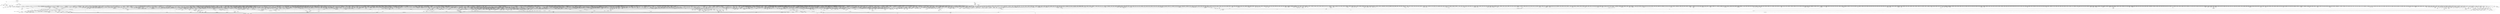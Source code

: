 digraph kerncollapsed {
    "set_ti_thread_flag_4" [color="black"];
    "__raw_spin_lock_irq_11" [color="black"];
    "strcpy" [color="black"];
    "arch_get_random_seed_longs" [color="black"];
    "__disable_irq_nosync" [color="black"];
    "super_wake" [color="black"];
    "oom_unkillable_task.isra.0" [color="black"];
    "__raw_spin_lock_irqsave.constprop.0_7" [color="black"];
    "Indirect call174" [color="black"];
    "pagefault_disable" [color="black"];
    "ktime_get_coarse_real_ts64" [color="black"];
    "__page_dup_rmap.constprop.0" [color="black"];
    "Indirect call85" [color="black"];
    "__raw_spin_unlock_irqrestore_18" [color="black"];
    "__kern_my_cpu_offset_25" [color="black"];
    "task_sigpending_1" [color="black"];
    "attach_task" [color="black"];
    "security_ptrace_access_check" [color="black"];
    "Indirect call201" [color="black"];
    "__skb_header_pointer" [color="black"];
    "Indirect call118" [color="black"];
    "__arm64_sys_process_vm_writev" [color="black"];
    "skb_copy_bits" [color="black"];
    "__raw_spin_unlock_irqrestore_9" [color="black"];
    "tag_clear_highpage" [color="black"];
    "copy_fd_bitmaps" [color="black"];
    "__const_udelay" [color="black"];
    "page_ref_inc_1" [color="black"];
    "_find_next_or_bit" [color="black"];
    "sk_error_report" [color="black"];
    "Indirect call122" [color="black"];
    "__sw_hweight64" [color="black"];
    "entity_eligible" [color="black"];
    "rcu_gp_is_normal" [color="black"];
    "__preempt_count_add.constprop.0_1" [color="black"];
    "Indirect call190" [color="black"];
    "allow_write_access" [color="black"];
    "__update_gt_cputime" [color="black"];
    "recalc_sigpending_tsk" [color="black"];
    "prb_read_valid" [color="black"];
    "vma_iter_config" [color="black"];
    "arch_tlbbatch_should_defer.constprop.0" [color="black"];
    "is_subdir" [color="black"];
    "io_req_complete_defer" [color="black"];
    "mte_clear_page_tags" [color="black"];
    "wake_up_var" [color="black"];
    "mm_counter_file" [color="black"];
    "mas_is_err" [color="black"];
    "pmd_offset.isra.0" [color="black"];
    "free_vmap_area_rb_augment_cb_propagate" [color="black"];
    "hrtimer_force_reprogram.constprop.0" [color="black"];
    "fsnotify_put_sb_connectors" [color="black"];
    "chacha_permute" [color="black"];
    "__percpu_add_case_32_8" [color="black"];
    "peernet2id" [color="black"];
    "fsnotify_connector_sb" [color="black"];
    "mod_zone_state" [color="black"];
    "folio_nr_pages_3" [color="black"];
    "percpu_ref_noop_confirm_switch" [color="black"];
    "cpumask_and" [color="black"];
    "vma_interval_tree_remove" [color="black"];
    "put_cpu_fpsimd_context" [color="black"];
    "set_load_weight" [color="black"];
    "task_join_group_stop" [color="black"];
    "klist_node_attached" [color="black"];
    "raw_spin_rq_trylock" [color="black"];
    "arch_send_call_function_ipi_mask" [color="black"];
    "__cmpxchg_case_rel_32" [color="black"];
    "task_rq_lock" [color="black"];
    "skb_header_cloned" [color="black"];
    "anon_vma_interval_tree_post_update_vma" [color="black"];
    "mas_pause" [color="black"];
    "pm_runtime_put_noidle_2" [color="black"];
    "mas_safe_pivot" [color="black"];
    "addr_to_vb_xa" [color="black"];
    "mas_prev" [color="black"];
    "wb_stat_mod" [color="black"];
    "drain_pages" [color="black"];
    "kill_device" [color="black"];
    "ktime_get_real_seconds" [color="black"];
    "do_raw_spin_lock_26" [color="black"];
    "pcpu_chunk_relocate" [color="black"];
    "Indirect call98" [color="black"];
    "hrtimer_sleeper_start_expires" [color="black"];
    "Indirect call15" [color="black"];
    "do_raw_spin_lock_14" [color="black"];
    "__fprop_add_percpu" [color="black"];
    "kthread_is_per_cpu" [color="black"];
    "task_participate_group_stop" [color="black"];
    "__try_to_del_timer_sync" [color="black"];
    "lru_move_tail_fn" [color="black"];
    "futex_q_lock" [color="black"];
    "__kern_my_cpu_offset_91" [color="black"];
    "fsnotify_data_inode" [color="black"];
    "folio_add_new_anon_rmap" [color="black"];
    "find_next_bit_18" [color="black"];
    "mutex_can_spin_on_owner" [color="black"];
    "pageblock_pfn_to_page" [color="black"];
    "hrtimer_try_to_cancel" [color="black"];
    "Indirect call9" [color="black"];
    "will_become_orphaned_pgrp" [color="black"];
    "change_page_range" [color="black"];
    "pte_mkdirty" [color="black"];
    "find_buddy_page_pfn" [color="black"];
    "mod_node_page_state" [color="black"];
    "tag_get" [color="black"];
    "get_page" [color="black"];
    "arch_local_irq_save" [color="black"];
    "__page_cache_release" [color="black"];
    "__raw_spin_unlock_irq_4" [color="black"];
    "copy_page_to_iter" [color="black"];
    "is_migration_entry" [color="black"];
    "page_mapping" [color="black"];
    "rcu_advance_cbs" [color="black"];
    "fragmentation_index" [color="black"];
    "Indirect call134" [color="black"];
    "Indirect call191" [color="black"];
    "pm_runtime_get_noresume" [color="black"];
    "find_busiest_group" [color="black"];
    "Indirect call29" [color="black"];
    "__raw_read_unlock.constprop.0" [color="black"];
    "__irq_work_queue_local" [color="black"];
    "__percpu_add_return_case_32_1" [color="black"];
    "rt_mutex_futex_trylock" [color="black"];
    "__kern_my_cpu_offset_79" [color="black"];
    "exit_task_stack_account" [color="black"];
    "Indirect call152" [color="black"];
    "replace_mark_chunk" [color="black"];
    "Indirect call41" [color="black"];
    "__delay" [color="black"];
    "is_valid_gup_args" [color="black"];
    "Indirect call137" [color="black"];
    "arch_smp_send_reschedule" [color="black"];
    "mab_set_b_end" [color="black"];
    "gup_must_unshare" [color="black"];
    "global_dirtyable_memory" [color="black"];
    "kthread_insert_work_sanity_check" [color="black"];
    "Indirect call13" [color="black"];
    "Indirect call114" [color="black"];
    "set_work_data" [color="black"];
    "prepend_char" [color="black"];
    "page_ref_inc_3" [color="black"];
    "__count_vm_events_3" [color="black"];
    "do_raw_spin_lock" [color="black"];
    "__raw_spin_unlock_irq.constprop.0_2" [color="black"];
    "__pm_relax" [color="black"];
    "Indirect call131" [color="black"];
    "update_cached_migrate" [color="black"];
    "extract_entropy.constprop.0" [color="black"];
    "smp_call_function" [color="black"];
    "folio_nr_pages_4" [color="black"];
    "io_wq_worker_running" [color="black"];
    "cpupri_set" [color="black"];
    "__raw_spin_unlock_irq_28" [color="black"];
    "__raw_spin_lock_irq_35" [color="black"];
    "____do_softirq" [color="black"];
    "wp_page_reuse" [color="black"];
    "current_is_kswapd" [color="black"];
    "copy_user_highpage" [color="black"];
    "raw_spin_rq_lock_1" [color="black"];
    "io_poll_remove_entry" [color="black"];
    "wb_stat_error" [color="black"];
    "mas_wr_walk_index.isra.0" [color="black"];
    "percpu_counter_set" [color="black"];
    "io_cancel_ctx_cb" [color="black"];
    "__irq_domain_activate_irq" [color="black"];
    "__bitmap_equal" [color="black"];
    "ma_data_end" [color="black"];
    "Indirect call0" [color="black"];
    "pcpu_block_refresh_hint" [color="black"];
    "llist_reverse_order" [color="black"];
    "__printk_cpu_sync_try_get" [color="black"];
    "fsnotify_grab_connector" [color="black"];
    "__raw_read_unlock.constprop.0_6" [color="black"];
    "do_raw_spin_lock_65" [color="black"];
    "pvm_determine_end_from_reverse" [color="black"];
    "pm_runtime_deactivate_timer" [color="black"];
    "aio_nr_sub" [color="black"];
    "__cmpxchg_case_acq_32" [color="black"];
    "Indirect call112" [color="black"];
    "d_flags_for_inode" [color="black"];
    "__kmem_obj_info" [color="black"];
    "folio_wake_bit" [color="black"];
    "radix_tree_next_chunk" [color="black"];
    "_compound_head_1" [color="black"];
    "mapping_shrinkable" [color="black"];
    "xas_start" [color="black"];
    "__raw_spin_lock_irqsave_32" [color="black"];
    "wakeup_kswapd" [color="black"];
    "kthread_probe_data" [color="black"];
    "percpu_ref_put_many" [color="black"];
    "memset" [color="black"];
    "should_zap_page" [color="black"];
    "xas_load" [color="black"];
    "__kern_my_cpu_offset_38" [color="black"];
    "inode_cgwb_move_to_attached" [color="black"];
    "first_zones_zonelist_1" [color="black"];
    "cpu_clock_sample" [color="black"];
    "__raw_spin_lock_irqsave_18" [color="black"];
    "task_ppid_nr" [color="black"];
    "__raw_spin_lock.constprop.0_2" [color="black"];
    "rcu_segcblist_entrain" [color="black"];
    "__kern_my_cpu_offset_35" [color="black"];
    "__var_waitqueue" [color="black"];
    "update_sctlr_el1" [color="black"];
    "Indirect call194" [color="black"];
    "__d_find_any_alias" [color="black"];
    "mte_update_sctlr_user" [color="black"];
    "test_ti_thread_flag_1" [color="black"];
    "__note_gp_changes" [color="black"];
    "signal_set_stop_flags" [color="black"];
    "Indirect call196" [color="black"];
    "security_d_instantiate" [color="black"];
    "mapping_unmap_writable" [color="black"];
    "igrab" [color="black"];
    "mte_update_gcr_excl.isra.0" [color="black"];
    "get_cred" [color="black"];
    "d_hash" [color="black"];
    "rcu_segcblist_accelerate" [color="black"];
    "fpsimd_preserve_current_state" [color="black"];
    "bsearch" [color="black"];
    "rcu_jiffies_till_stall_check" [color="black"];
    "io_wq_cancel_pending_work" [color="black"];
    "group_open_release" [color="black"];
    "io_wq_work_match_all" [color="black"];
    "Indirect call75" [color="black"];
    "do_raw_spin_lock_48" [color="black"];
    "mtree_load" [color="black"];
    "folio_trylock" [color="black"];
    "iov_iter_init" [color="black"];
    "__cmpxchg_case_acq_32.constprop.0_8" [color="black"];
    "__raw_spin_unlock_irqrestore_15" [color="black"];
    "Indirect call23" [color="black"];
    "percpu_counter_dec" [color="black"];
    "__raw_spin_lock_irqsave_22" [color="black"];
    "io_acct_cancel_pending_work" [color="black"];
    "rcu_poll_gp_seq_end_unlocked" [color="black"];
    "do_raw_spin_lock_45" [color="black"];
    "fd_install" [color="black"];
    "Indirect call123" [color="black"];
    "cpumask_any_distribute" [color="black"];
    "__reuseport_detach_closed_sock" [color="black"];
    "should_failslab" [color="black"];
    "__kern_my_cpu_offset_42" [color="black"];
    "__raw_spin_lock_irq_6" [color="black"];
    "rwsem_spin_on_owner" [color="black"];
    "__raw_spin_lock_26" [color="black"];
    "skb_tailroom_2" [color="black"];
    "__page_set_anon_rmap" [color="black"];
    "mas_push_node" [color="black"];
    "do_raw_spin_lock_35" [color="black"];
    "device_pm_check_callbacks" [color="black"];
    "__clear_close_on_exec.isra.0" [color="black"];
    "__printk_safe_exit" [color="black"];
    "Indirect call208" [color="black"];
    "Indirect call95" [color="black"];
    "__flow_hash_from_keys" [color="black"];
    "console_srcu_read_lock" [color="black"];
    "memblock_is_map_memory" [color="black"];
    "sub_rq_bw.isra.0" [color="black"];
    "Indirect call116" [color="black"];
    "Indirect call151" [color="black"];
    "Indirect call124" [color="black"];
    "pid_task" [color="black"];
    "io_run_cancel" [color="black"];
    "mas_next_sibling" [color="black"];
    "__kern_my_cpu_offset_77" [color="black"];
    "task_pid_vnr_1" [color="black"];
    "list_del_4" [color="black"];
    "rcu_segcblist_advance" [color="black"];
    "plist_add" [color="black"];
    "Indirect call146" [color="black"];
    "folio_size" [color="black"];
    "__raw_spin_unlock_irqrestore_17" [color="black"];
    "Indirect call197" [color="black"];
    "prepare_to_wait_event" [color="black"];
    "Indirect call17" [color="black"];
    "allow_direct_reclaim" [color="black"];
    "__raw_spin_lock_irqsave_12" [color="black"];
    "__bitmap_clear" [color="black"];
    "__kern_my_cpu_offset_133" [color="black"];
    "__raw_spin_lock_4" [color="black"];
    "arch_local_irq_restore_1" [color="black"];
    "Indirect call10" [color="black"];
    "process_shares_mm" [color="black"];
    "Indirect call38" [color="black"];
    "__raw_spin_unlock_irqrestore.constprop.0_1" [color="black"];
    "__cmpxchg_case_acq_32.constprop.0_6" [color="black"];
    "mte_dead_leaves.constprop.0" [color="black"];
    "signal_pending_11" [color="black"];
    "Indirect call141" [color="black"];
    "Indirect call22" [color="black"];
    "mas_mab_cp" [color="black"];
    "get_file_1" [color="black"];
    "lockref_put_or_lock" [color="black"];
    "srcu_gp_start" [color="black"];
    "update_pm_runtime_accounting" [color="black"];
    "do_raw_spin_lock_2" [color="black"];
    "mas_wr_end_piv" [color="black"];
    "mas_next_slot" [color="black"];
    "timer_wait_running" [color="black"];
    "__bitmap_set" [color="black"];
    "io_wq_hash_work" [color="black"];
    "kernel_init_pages" [color="black"];
    "do_raw_spin_lock_5" [color="black"];
    "do_raw_spin_lock.constprop.0_13" [color="black"];
    "Indirect call90" [color="black"];
    "page_ref_add_1" [color="black"];
    "set_secondary_fwnode" [color="black"];
    "pick_next_task_idle" [color="black"];
    "pcpu_block_update_hint_alloc" [color="black"];
    "Indirect call52" [color="black"];
    "folio_anon_vma" [color="black"];
    "__percpu_add_case_64_1" [color="black"];
    "cpu_util_cfs_boost" [color="black"];
    "__flush_tlb_page_nosync" [color="black"];
    "__init_waitqueue_head" [color="black"];
    "Indirect call129" [color="black"];
    "__raw_spin_lock_62" [color="black"];
    "unpin_user_pages" [color="black"];
    "mas_pop_node" [color="black"];
    "no_page_table" [color="black"];
    "qdisc_maybe_clear_missed" [color="black"];
    "call_function_single_prep_ipi" [color="black"];
    "signal_pending_state_2" [color="black"];
    "lookup_mountpoint" [color="black"];
    "find_next_bit.constprop.0_1" [color="black"];
    "arm64_kernel_unmapped_at_el0_2" [color="black"];
    "Indirect call105" [color="black"];
    "anon_vma_interval_tree_iter_next" [color="black"];
    "__sk_mem_reduce_allocated" [color="black"];
    "sb_clear_inode_writeback" [color="black"];
    "mas_find" [color="black"];
    "__kern_my_cpu_offset_83" [color="black"];
    "fpsimd_flush_task_state" [color="black"];
    "pcpu_block_update" [color="black"];
    "__down_trylock_console_sem.constprop.0" [color="black"];
    "d_find_alias" [color="black"];
    "thread_group_cputime" [color="black"];
    "Indirect call30" [color="black"];
    "__raw_spin_lock_irqsave_17" [color="black"];
    "rcu_poll_gp_seq_start" [color="black"];
    "get_task_exe_file" [color="black"];
    "clear_ti_thread_flag_5" [color="black"];
    "set_page_dirty" [color="black"];
    "enqueue_timer" [color="black"];
    "slab_is_available" [color="black"];
    "Indirect call167" [color="black"];
    "d_shrink_add" [color="black"];
    "attach_pid" [color="black"];
    "__raw_spin_lock_52" [color="black"];
    "wb_io_lists_depopulated" [color="black"];
    "tag_set" [color="black"];
    "find_vma_prev" [color="black"];
    "sched_asym_prefer" [color="black"];
    "hrtimer_active" [color="black"];
    "Indirect call215" [color="black"];
    "dec_rlimit_ucounts" [color="black"];
    "search_cmp_ftr_reg" [color="black"];
    "device_links_read_lock" [color="black"];
    "d_shrink_del" [color="black"];
    "arch_local_irq_save_7" [color="black"];
    "Indirect call84" [color="black"];
    "tick_get_broadcast_device" [color="black"];
    "audit_comparator" [color="black"];
    "hlist_bl_lock" [color="black"];
    "flush_dcache_page" [color="black"];
    "futex_cmpxchg_value_locked" [color="black"];
    "list_del_init_6" [color="black"];
    "Indirect call165" [color="black"];
    "__printk_cpu_sync_wait" [color="black"];
    "folio_size_2" [color="black"];
    "__kern_my_cpu_offset_19" [color="black"];
    "select_collect" [color="black"];
    "pm_runtime_autosuspend_expiration" [color="black"];
    "rpm_check_suspend_allowed" [color="black"];
    "get_mm_exe_file" [color="black"];
    "__kern_my_cpu_offset_52" [color="black"];
    "Indirect call42" [color="black"];
    "is_current_pgrp_orphaned" [color="black"];
    "tty_port_kopened" [color="black"];
    "__cmpxchg_case_acq_32.constprop.0_12" [color="black"];
    "__set_task_special" [color="black"];
    "xas_pause" [color="black"];
    "get_group_info.isra.0" [color="black"];
    "data_check_size" [color="black"];
    "__cmpxchg_case_acq_32.constprop.0_9" [color="black"];
    "mas_adopt_children.isra.0" [color="black"];
    "_find_last_bit" [color="black"];
    "Indirect call214" [color="black"];
    "irq_disable" [color="black"];
    "__raw_spin_trylock" [color="black"];
    "drain_local_pages" [color="black"];
    "Indirect call104" [color="black"];
    "set_ptes.constprop.0.isra.0" [color="black"];
    "__wait_on_bit" [color="black"];
    "Indirect call101" [color="black"];
    "_copy_from_iter" [color="black"];
    "task_call_func" [color="black"];
    "blake2s_compress" [color="black"];
    "dequeue_load_avg" [color="black"];
    "__dev_pm_qos_resume_latency" [color="black"];
    "__skb_checksum" [color="black"];
    "do_raw_spin_lock_27" [color="black"];
    "sock_inuse_add" [color="black"];
    "mas_split_final_node.isra.0" [color="black"];
    "rcu_segcblist_extract_done_cbs" [color="black"];
    "arch_stack_walk" [color="black"];
    "fsnotify_handle_inode_event.isra.0" [color="black"];
    "memchr" [color="black"];
    "sched_clock_cpu" [color="black"];
    "xas_error.isra.0_1" [color="black"];
    "__raw_spin_lock_irqsave_51" [color="black"];
    "xas_set_mark" [color="black"];
    "radix_tree_lookup" [color="black"];
    "__raw_spin_unlock_irqrestore_24" [color="black"];
    "next_zone" [color="black"];
    "data_alloc" [color="black"];
    "mas_allocated.isra.0" [color="black"];
    "set_next_task" [color="black"];
    "mas_rewalk_if_dead" [color="black"];
    "current_wq_worker" [color="black"];
    "_find_next_and_bit" [color="black"];
    "memblock_search" [color="black"];
    "int_sqrt" [color="black"];
    "ma_slots" [color="black"];
    "workingset_update_node" [color="black"];
    "__mnt_want_write_file" [color="black"];
    "do_raw_spin_lock_1" [color="black"];
    "__raw_spin_unlock_irqrestore_21" [color="black"];
    "__mod_node_page_state" [color="black"];
    "__cmpxchg_case_mb_64_6" [color="black"];
    "tlb_flush_mmu_tlbonly_1" [color="black"];
    "pgdat_balanced" [color="black"];
    "__inode_add_lru" [color="black"];
    "tcp_get_info_chrono_stats" [color="black"];
    "mast_spanning_rebalance.isra.0" [color="black"];
    "set_pageblock_migratetype" [color="black"];
    "arm64_kernel_unmapped_at_el0_4" [color="black"];
    "__raise_softirq_irqoff" [color="black"];
    "__raw_spin_unlock_irq_17" [color="black"];
    "skb_may_tx_timestamp.part.0" [color="black"];
    "file_ns_capable" [color="black"];
    "__raw_spin_lock_27" [color="black"];
    "Indirect call205" [color="black"];
    "__raw_write_unlock_irq_5" [color="black"];
    "__io_put_kbuf" [color="black"];
    "check_cb_ovld_locked" [color="black"];
    "__raw_read_lock_irqsave.constprop.0_1" [color="black"];
    "__raw_spin_lock_46" [color="black"];
    "remove_wait_queue" [color="black"];
    "cpu_switch_to" [color="black"];
    "_find_next_bit" [color="black"];
    "__raw_spin_lock_32" [color="black"];
    "mas_wr_new_end" [color="black"];
    "rwsem_set_reader_owned" [color="black"];
    "__xchg_case_mb_32.constprop.0" [color="black"];
    "page_ref_inc_2" [color="black"];
    "__printk_safe_enter" [color="black"];
    "pde_subdir_first" [color="black"];
    "__efistub_caches_clean_inval_pou" [color="black"];
    "__io_disarm_linked_timeout" [color="black"];
    "anon_vma_interval_tree_remove" [color="black"];
    "dequeue_task" [color="black"];
    "hlist_del_init" [color="black"];
    "__import_iovec" [color="black"];
    "set_ptes.isra.0" [color="black"];
    "security_task_kill" [color="black"];
    "_get_random_bytes" [color="black"];
    "arch_local_irq_restore" [color="black"];
    "prb_final_commit" [color="black"];
    "update_rq_clock" [color="black"];
    "__raw_spin_lock_irqsave_23" [color="black"];
    "__raw_spin_unlock_irqrestore_5" [color="black"];
    "futex_q_unlock" [color="black"];
    "find_next_bit_15" [color="black"];
    "down_read_trylock" [color="black"];
    "__raw_spin_lock_30" [color="black"];
    "irq_to_desc" [color="black"];
    "dev_xmit_recursion_inc" [color="black"];
    "se_weight.isra.0" [color="black"];
    "rcu_poll_gp_seq_end" [color="black"];
    "enqueue_pushable_dl_task" [color="black"];
    "hrtimer_reprogram.constprop.0" [color="black"];
    "get_state_synchronize_rcu" [color="black"];
    "do_raw_spin_lock_51" [color="black"];
    "test_ti_thread_flag_11" [color="black"];
    "find_suitable_fallback" [color="black"];
    "io_acct_run_queue" [color="black"];
    "ptrace_may_access" [color="black"];
    "pageblock_skip_persistent" [color="black"];
    "list_del_2" [color="black"];
    "init_entity_runnable_average" [color="black"];
    "virt_to_folio" [color="black"];
    "xas_init_marks" [color="black"];
    "kthread_should_stop" [color="black"];
    "__flush_tlb_kernel_pgtable" [color="black"];
    "wake_up_klogd" [color="black"];
    "system_supports_generic_auth" [color="black"];
    "__io_acct_run_queue" [color="black"];
    "__arch_copy_from_user" [color="black"];
    "__remove_shared_vm_struct.constprop.0" [color="black"];
    "__kern_my_cpu_offset_16" [color="black"];
    "calc_wheel_index" [color="black"];
    "can_migrate_task" [color="black"];
    "freezing" [color="black"];
    "srcu_get_delay.isra.0" [color="black"];
    "__irq_startup" [color="black"];
    "fsnotify_free_mark" [color="black"];
    "strreplace" [color="black"];
    "prb_reserve_in_last" [color="black"];
    "mutex_is_locked" [color="black"];
    "gup_signal_pending" [color="black"];
    "dev_pm_disable_wake_irq_check" [color="black"];
    "mas_alloc_req.isra.0" [color="black"];
    "__list_del_entry_1" [color="black"];
    "__rb_insert_augmented" [color="black"];
    "Indirect call172" [color="black"];
    "prepare_to_swait_event" [color="black"];
    "fatal_signal_pending" [color="black"];
    "Indirect call204" [color="black"];
    "__get_task_comm" [color="black"];
    "__raw_spin_lock_41" [color="black"];
    "Indirect call157" [color="black"];
    "__percpu_down_write_trylock" [color="black"];
    "invalid_mkclean_vma" [color="black"];
    "eventfd_signal_mask" [color="black"];
    "__raw_spin_unlock_irqrestore.constprop.0_2" [color="black"];
    "arch_local_irq_restore_3" [color="black"];
    "__raw_spin_lock_irq_1" [color="black"];
    "__wb_writeout_add" [color="black"];
    "sock_flag_1" [color="black"];
    "__wait_for_common" [color="black"];
    "skb_queue_tail" [color="black"];
    "steal_suitable_fallback" [color="black"];
    "mmgrab_2" [color="black"];
    "shrink_lock_dentry" [color="black"];
    "Indirect call210" [color="black"];
    "lock_hrtimer_base" [color="black"];
    "page_vma_mapped_walk_done" [color="black"];
    "pcpu_page_idx" [color="black"];
    "__kern_my_cpu_offset_67" [color="black"];
    "space_used" [color="black"];
    "mas_prev_slot" [color="black"];
    "list_del_init_2" [color="black"];
    "list_del_init_7" [color="black"];
    "vma_interval_tree_iter_next" [color="black"];
    "raw_spin_rq_unlock" [color="black"];
    "need_active_balance" [color="black"];
    "__update_min_deadline" [color="black"];
    "test_ti_thread_flag_19" [color="black"];
    "__kern_my_cpu_offset_23" [color="black"];
    "freezing_slow_path" [color="black"];
    "__dl_add" [color="black"];
    "vma_is_secretmem" [color="black"];
    "tk_clock_read" [color="black"];
    "__wake_up_klogd.part.0" [color="black"];
    "mnt_get_count" [color="black"];
    "fasync_insert_entry" [color="black"];
    "__cmpwait_case_32" [color="black"];
    "rcu_exp_jiffies_till_stall_check" [color="black"];
    "arch_local_irq_save_1" [color="black"];
    "__wake_q_add" [color="black"];
    "remove_nodes.constprop.0" [color="black"];
    "find_later_rq" [color="black"];
    "compaction_suitable" [color="black"];
    "timer_reduce" [color="black"];
    "lru_deactivate_file_fn" [color="black"];
    "xas_not_node" [color="black"];
    "__raw_spin_lock_irqsave_15" [color="black"];
    "clear_siginfo" [color="black"];
    "__update_load_avg_cfs_rq" [color="black"];
    "vma_fs_can_writeback" [color="black"];
    "Indirect call178" [color="black"];
    "read_sanitised_ftr_reg" [color="black"];
    "Indirect call82" [color="black"];
    "queued_write_lock.constprop.0_1" [color="black"];
    "move_linked_works" [color="black"];
    "xa_find" [color="black"];
    "__cmpxchg_case_acq_32.constprop.0_18" [color="black"];
    "__kern_my_cpu_offset_6" [color="black"];
    "wants_signal" [color="black"];
    "_compound_head_7" [color="black"];
    "__kern_my_cpu_offset_56" [color="black"];
    "do_raw_spin_lock_118" [color="black"];
    "Indirect call12" [color="black"];
    "irq_get_irq_data" [color="black"];
    "tls_preserve_current_state" [color="black"];
    "inc_rlimit_ucounts" [color="black"];
    "__wake_up_locked_key_bookmark" [color="black"];
    "mas_ascend" [color="black"];
    "Indirect call169" [color="black"];
    "copy_highpage" [color="black"];
    "mte_dead_walk" [color="black"];
    "Indirect call144" [color="black"];
    "extfrag_for_order" [color="black"];
    "__raw_spin_lock_irq_23" [color="black"];
    "blake2s.constprop.0" [color="black"];
    "mte_sync_tags" [color="black"];
    "node_tag_clear" [color="black"];
    "Indirect call73" [color="black"];
    "Indirect call16" [color="black"];
    "__cmpxchg_case_rel_64" [color="black"];
    "__cmpxchg_case_acq_32.constprop.0_20" [color="black"];
    "do_raw_spin_lock_67" [color="black"];
    "copy_from_kernel_nofault" [color="black"];
    "__kern_my_cpu_offset_51" [color="black"];
    "folio_mapped_2" [color="black"];
    "__free_one_page" [color="black"];
    "page_ref_inc_6" [color="black"];
    "split_map_pages" [color="black"];
    "__raw_spin_lock_irqsave.constprop.0_9" [color="black"];
    "_prb_read_valid" [color="black"];
    "do_raw_spin_lock_13" [color="black"];
    "fetch_robust_entry" [color="black"];
    "mod_zone_page_state" [color="black"];
    "Indirect call211" [color="black"];
    "io_cancel_cb" [color="black"];
    "pcpu_next_md_free_region" [color="black"];
    "sk_mem_reclaim" [color="black"];
    "mas_leaf_max_gap" [color="black"];
    "__xchg_case_mb_64.constprop.0_3" [color="black"];
    "sock_flag_3" [color="black"];
    "find_next_and_bit" [color="black"];
    "lock_timer_base" [color="black"];
    "do_raw_spin_lock_24" [color="black"];
    "cpu_do_switch_mm" [color="black"];
    "mm_trace_rss_stat" [color="black"];
    "ktime_add_safe" [color="black"];
    "do_raw_spin_lock_11" [color="black"];
    "kobj_ns_ops" [color="black"];
    "xas_update.isra.0" [color="black"];
    "mas_prev_setup.constprop.0" [color="black"];
    "irq_set_thread_affinity" [color="black"];
    "this_cpu_has_cap.part.0" [color="black"];
    "cpumask_copy_1" [color="black"];
    "system_supports_mte_1" [color="black"];
    "vmf_pte_changed" [color="black"];
    "__kern_my_cpu_offset_22" [color="black"];
    "Indirect call35" [color="black"];
    "Indirect call171" [color="black"];
    "online_section_nr" [color="black"];
    "Indirect call181" [color="black"];
    "__to_kthread" [color="black"];
    "skb_headers_offset_update" [color="black"];
    "srcu_funnel_exp_start" [color="black"];
    "__lock_task_sighand" [color="black"];
    "list_del_3" [color="black"];
    "rcu_gpnum_ovf" [color="black"];
    "__cmpxchg_case_mb_32_2" [color="black"];
    "cpumask_first" [color="black"];
    "mte_thread_switch" [color="black"];
    "__raw_spin_unlock_irqrestore_11" [color="black"];
    "debug_locks_off" [color="black"];
    "pte_to_swp_entry" [color="black"];
    "__cmpxchg_case_acq_32_2" [color="black"];
    "data_push_tail" [color="black"];
    "collect_posix_cputimers" [color="black"];
    "__wake_up_bit" [color="black"];
    "__zone_watermark_ok" [color="black"];
    "sched_ttwu_pending" [color="black"];
    "folio_unlock" [color="black"];
    "skb_has_frag_list" [color="black"];
    "io_file_get_flags" [color="black"];
    "generic_exec_single" [color="black"];
    "mas_set_alloc_req" [color="black"];
    "bump_cpu_timer" [color="black"];
    "cfs_rq_of" [color="black"];
    "pfn_valid_2" [color="black"];
    "ktime_get" [color="black"];
    "__raw_spin_lock_2" [color="black"];
    "folio_mapping" [color="black"];
    "dec_mm_counter" [color="black"];
    "is_vmalloc_addr" [color="black"];
    "tick_get_wakeup_device" [color="black"];
    "set_pud" [color="black"];
    "Indirect call106" [color="black"];
    "__percpu_add_case_64_2" [color="black"];
    "compact_lock_irqsave" [color="black"];
    "io_poll_find.constprop.0" [color="black"];
    "mnt_dec_writers" [color="black"];
    "kill_super_notify" [color="black"];
    "task_sigpending_2" [color="black"];
    "number" [color="black"];
    "iov_iter_revert" [color="black"];
    "panic_smp_self_stop" [color="black"];
    "check_preempt_curr" [color="black"];
    "do_raw_spin_lock_33" [color="black"];
    "percpu_ref_put_many.constprop.0" [color="black"];
    "put_dec_full8" [color="black"];
    "__raw_spin_lock_irqsave_42" [color="black"];
    "posix_cputimers_group_init" [color="black"];
    "irqd_set.isra.0_1" [color="black"];
    "fatal_signal_pending_5" [color="black"];
    "cpumask_weight" [color="black"];
    "tty_driver_flush_buffer" [color="black"];
    "__task_rq_lock" [color="black"];
    "__set_close_on_exec.isra.0" [color="black"];
    "tty_driver_name" [color="black"];
    "__percpu_add_case_64" [color="black"];
    "u64_stats_inc" [color="black"];
    "put_ldops.constprop.0" [color="black"];
    "set_pfnblock_flags_mask" [color="black"];
    "lock_parent" [color="black"];
    "Indirect call183" [color="black"];
    "Indirect call175" [color="black"];
    "Indirect call203" [color="black"];
    "attach_entity_load_avg" [color="black"];
    "__gfp_pfmemalloc_flags" [color="black"];
    "system_supports_tlb_range" [color="black"];
    "cpudl_heapify_up" [color="black"];
    "__raw_spin_unlock_irqrestore_38" [color="black"];
    "zone_watermark_ok" [color="black"];
    "wb_dirty_limits" [color="black"];
    "add_wait_queue_exclusive" [color="black"];
    "pfn_is_map_memory" [color="black"];
    "Indirect call126" [color="black"];
    "cpumask_next_and" [color="black"];
    "__cmpxchg_case_acq_32_3" [color="black"];
    "__mod_lruvec_state" [color="black"];
    "test_tsk_need_resched" [color="black"];
    "__cmpxchg_case_64" [color="black"];
    "set_area_direct_map" [color="black"];
    "try_check_zero" [color="black"];
    "mm_set_has_pinned_flag" [color="black"];
    "__pageblock_pfn_to_page" [color="black"];
    "update_newidle_cost" [color="black"];
    "folio_lock_3" [color="black"];
    "mas_wr_store_setup" [color="black"];
    "flush_dcache_folio" [color="black"];
    "__raw_spin_lock_irqsave_11" [color="black"];
    "mas_new_ma_node" [color="black"];
    "migrate_disable" [color="black"];
    "__cmpxchg_case_acq_32.constprop.0_15" [color="black"];
    "copyin" [color="black"];
    "mmget" [color="black"];
    "__irq_can_set_affinity" [color="black"];
    "find_next_bit_8" [color="black"];
    "move_freelist_tail" [color="black"];
    "__rb_erase_color" [color="black"];
    "prep_compound_page" [color="black"];
    "Indirect call207" [color="black"];
    "Indirect call76" [color="black"];
    "__wake_up_sync_key" [color="black"];
    "node_page_state_add" [color="black"];
    "__raw_spin_lock_irq_43" [color="black"];
    "_compound_head_5" [color="black"];
    "rb_insert_color_cached" [color="black"];
    "__raw_spin_lock_28" [color="black"];
    "__kern_my_cpu_offset_28" [color="black"];
    "printk_parse_prefix" [color="black"];
    "bstats_update" [color="black"];
    "__reuseport_detach_sock.isra.0" [color="black"];
    "clear_ti_thread_flag_8" [color="black"];
    "io_prep_async_link" [color="black"];
    "arch_timer_evtstrm_available" [color="black"];
    "split_page" [color="black"];
    "cpu_timer_task_rcu" [color="black"];
    "__bitmap_subset" [color="black"];
    "folio_mapped" [color="black"];
    "list_del_init" [color="black"];
    "mas_update_gap" [color="black"];
    "console_verbose" [color="black"];
    "list_splice" [color="black"];
    "_prb_commit" [color="black"];
    "tick_get_device" [color="black"];
    "Indirect call43" [color="black"];
    "disable_irq_nosync" [color="black"];
    "percpu_ref_get_many" [color="black"];
    "ptep_set_access_flags" [color="black"];
    "rcu_segcblist_add_len" [color="black"];
    "net_eq_idr" [color="black"];
    "futex_hash" [color="black"];
    "cpudl_heapify" [color="black"];
    "rcu_seq_end" [color="black"];
    "mapping_allow_writable" [color="black"];
    "hlist_bl_unlock" [color="black"];
    "Indirect call26" [color="black"];
    "timer_delete_hook" [color="black"];
    "__raw_spin_unlock_irq_18" [color="black"];
    "__mnt_is_readonly" [color="black"];
    "task_fits_cpu" [color="black"];
    "inode_add_lru" [color="black"];
    "tty_name" [color="black"];
    "workingset_refault" [color="black"];
    "pagefault_enable" [color="black"];
    "do_raw_spin_lock_56" [color="black"];
    "__cmpxchg_case_acq_32.constprop.0_14" [color="black"];
    "__pi_strlen" [color="black"];
    "Indirect call135" [color="black"];
    "Indirect call57" [color="black"];
    "skb_tailroom" [color="black"];
    "find_next_bit.constprop.0_21" [color="black"];
    "do_raw_spin_lock_34" [color="black"];
    "__raw_spin_lock_irq_20" [color="black"];
    "strncmp" [color="black"];
    "test_and_set_bit_lock.constprop.0" [color="black"];
    "wb_has_dirty_io" [color="black"];
    "Indirect call162" [color="black"];
    "blake2s_final" [color="black"];
    "xas_find_marked" [color="black"];
    "__sw_hweight32" [color="black"];
    "get_new_cred" [color="black"];
    "Indirect call67" [color="black"];
    "filemap_check_errors" [color="black"];
    "Indirect call188" [color="black"];
    "__raw_spin_unlock_irqrestore_8" [color="black"];
    "__raw_spin_unlock_irq_35" [color="black"];
    "try_release_thread_stack_to_cache" [color="black"];
    "Indirect call109" [color="black"];
    "tty_ldisc_close" [color="black"];
    "__raw_spin_lock_23" [color="black"];
    "page_ref_dec_and_test_1" [color="black"];
    "dget" [color="black"];
    "do_raw_spin_lock_83" [color="black"];
    "do_raw_spin_lock_38" [color="black"];
    "min_deadline_cb_propagate" [color="black"];
    "invalid_folio_referenced_vma" [color="black"];
    "list_del_init_5" [color="black"];
    "filemap_release_folio" [color="black"];
    "pmd_set_huge" [color="black"];
    "smp_call_function_many" [color="black"];
    "__kern_my_cpu_offset_21" [color="black"];
    "console_srcu_read_unlock" [color="black"];
    "list_del_1" [color="black"];
    "check_preempt_curr_dl" [color="black"];
    "domain_dirty_limits" [color="black"];
    "kthread_data" [color="black"];
    "mas_data_end" [color="black"];
    "skb_flow_get_icmp_tci" [color="black"];
    "queued_read_unlock.constprop.0_2" [color="black"];
    "mas_bulk_rebalance" [color="black"];
    "rt_mutex_init_proxy_locked" [color="black"];
    "__percpu_add_case_64_6" [color="black"];
    "find_next_bit_11" [color="black"];
    "group_classify" [color="black"];
    "vma_last_pgoff" [color="black"];
    "__xchg_case_64.constprop.0" [color="black"];
    "zone_watermark_fast.constprop.0" [color="black"];
    "irq_work_claim" [color="black"];
    "__dl_clear_params" [color="black"];
    "__cmpxchg_case_acq_32.constprop.0_1" [color="black"];
    "task_set_jobctl_pending" [color="black"];
    "__cmpxchg_case_acq_32.constprop.0_7" [color="black"];
    "device_match_devt" [color="black"];
    "Indirect call45" [color="black"];
    "rcu_segcblist_enqueue" [color="black"];
    "timer_base.isra.0" [color="black"];
    "__init_rwsem" [color="black"];
    "cpudl_find" [color="black"];
    "llist_del_first" [color="black"];
    "Indirect call39" [color="black"];
    "__lshrti3" [color="black"];
    "iov_iter_ubuf" [color="black"];
    "__find_vmap_area.constprop.0" [color="black"];
    "purge_fragmented_block" [color="black"];
    "rcu_exp_need_qs" [color="black"];
    "cpu_online_1" [color="black"];
    "Indirect call170" [color="black"];
    "do_raw_spin_lock_25" [color="black"];
    "find_next_bit_7" [color="black"];
    "__raw_write_unlock_irq_4" [color="black"];
    "wake_all_kswapds" [color="black"];
    "Indirect call111" [color="black"];
    "__cmpwait_case_32_3" [color="black"];
    "unmask_irq" [color="black"];
    "__raw_spin_trylock_5" [color="black"];
    "io_cqe_cache_refill" [color="black"];
    "strscpy_pad" [color="black"];
    "__do_once_start" [color="black"];
    "get_random_bytes" [color="black"];
    "pcpu_post_unmap_tlb_flush" [color="black"];
    "__rt_mutex_futex_trylock" [color="black"];
    "ktime_get_mono_fast_ns" [color="black"];
    "__kern_my_cpu_offset_50" [color="black"];
    "sme_save_state" [color="black"];
    "vma_needs_dirty_tracking" [color="black"];
    "zone_reclaimable_pages" [color="black"];
    "set_next_entity" [color="black"];
    "__isolate_free_page" [color="black"];
    "osq_lock" [color="black"];
    "rb_first" [color="black"];
    "__dl_sub" [color="black"];
    "__integrity_iint_find" [color="black"];
    "__raw_spin_lock_irqsave_29" [color="black"];
    "cpu_online" [color="black"];
    "__cmpxchg_case_acq_32.constprop.0_16" [color="black"];
    "Indirect call166" [color="black"];
    "tlb_remove_table_sync_one" [color="black"];
    "dev_nit_active" [color="black"];
    "__raw_spin_lock_irq_25" [color="black"];
    "vmalloc_to_page" [color="black"];
    "pud_set_huge" [color="black"];
    "hlist_del_init_2" [color="black"];
    "compaction_defer_reset" [color="black"];
    "__cmpxchg_case_mb_64_4" [color="black"];
    "Indirect call156" [color="black"];
    "__cmpxchg_case_mb_64_7" [color="black"];
    "vm_commit_limit" [color="black"];
    "pin_user_pages_remote" [color="black"];
    "rt_mutex_setprio" [color="black"];
    "__percpu_add_case_64.constprop.0" [color="black"];
    "has_managed_dma" [color="black"];
    "try_to_unmap_flush_dirty" [color="black"];
    "__cmpxchg_case_acq_64" [color="black"];
    "sched_post_fork" [color="black"];
    "Indirect call60" [color="black"];
    "ksize" [color="black"];
    "do_raw_spin_lock_87" [color="black"];
    "do_raw_spin_lock_6" [color="black"];
    "Indirect call62" [color="black"];
    "arch_local_irq_enable_2" [color="black"];
    "req_set_fail_3" [color="black"];
    "do_raw_spin_lock_18" [color="black"];
    "task_get_vl" [color="black"];
    "gfp_pfmemalloc_allowed" [color="black"];
    "access_ok_12" [color="black"];
    "synchronize_rcu.part.0" [color="black"];
    "__raw_spin_lock_15" [color="black"];
    "__d_instantiate" [color="black"];
    "unpin_user_pages_dirty_lock" [color="black"];
    "__mutex_add_waiter" [color="black"];
    "Indirect call8" [color="black"];
    "__raw_spin_lock_irq_17" [color="black"];
    "__raw_spin_lock_irqsave_34" [color="black"];
    "rcu_seq_start" [color="black"];
    "find_next_bit.constprop.0_11" [color="black"];
    "skb_header_pointer_2" [color="black"];
    "__raw_spin_lock" [color="black"];
    "find_next_bit.constprop.0_5" [color="black"];
    "task_pid_vnr" [color="black"];
    "mas_set_parent.constprop.0" [color="black"];
    "Indirect call47" [color="black"];
    "__cmpxchg_case_acq_32.constprop.0_2" [color="black"];
    "Indirect call195" [color="black"];
    "mapping_shrinkable_2" [color="black"];
    "_copy_to_iter" [color="black"];
    "update_misfit_status" [color="black"];
    "mnt_get_writers" [color="black"];
    "noop_dirty_folio" [color="black"];
    "task_curr" [color="black"];
    "this_cpu_has_cap" [color="black"];
    "Indirect call107" [color="black"];
    "free_unref_page_commit" [color="black"];
    "__anon_vma_interval_tree_augment_rotate" [color="black"];
    "cleanup_timerqueue" [color="black"];
    "arch_local_irq_save_8" [color="black"];
    "__raw_spin_lock_63" [color="black"];
    "add_timer_on" [color="black"];
    "tk_xtime.constprop.0" [color="black"];
    "__udelay" [color="black"];
    "security_task_getsecid_obj" [color="black"];
    "reusable_anon_vma" [color="black"];
    "inode_lru_list_del" [color="black"];
    "__fswab32_10" [color="black"];
    "find_next_bit.constprop.0_8" [color="black"];
    "rwsem_set_nonspinnable" [color="black"];
    "update_load_avg" [color="black"];
    "get_data" [color="black"];
    "__raw_spin_lock_irqsave_1" [color="black"];
    "do_raw_spin_lock_72" [color="black"];
    "get_file" [color="black"];
    "__hlist_del" [color="black"];
    "__cmpxchg_case_mb_32.constprop.0" [color="black"];
    "req_set_fail" [color="black"];
    "__cmpxchg_case_acq_32.constprop.0_5" [color="black"];
    "Indirect call63" [color="black"];
    "rseq_migrate" [color="black"];
    "jiffies_to_usecs" [color="black"];
    "Indirect call127" [color="black"];
    "mte_copy_page_tags" [color="black"];
    "idr_find" [color="black"];
    "Indirect call7" [color="black"];
    "arch_send_call_function_single_ipi" [color="black"];
    "io_put_kbuf_comp.isra.0" [color="black"];
    "__percpu_add_case_64.constprop.0_3" [color="black"];
    "Indirect call77" [color="black"];
    "io_schedule_prepare" [color="black"];
    "kmem_valid_obj" [color="black"];
    "Indirect call34" [color="black"];
    "folio_activate_fn" [color="black"];
    "folio_mapped_1" [color="black"];
    "rt_mutex_proxy_unlock" [color="black"];
    "add_device_randomness" [color="black"];
    "arch_irq_work_raise" [color="black"];
    "__bitmap_weight" [color="black"];
    "__kern_my_cpu_offset_89" [color="black"];
    "fatal_signal_pending_3" [color="black"];
    "decay_load" [color="black"];
    "rcu_segcblist_pend_cbs" [color="black"];
    "mmgrab_1" [color="black"];
    "kmsg_dump" [color="black"];
    "rcu_seq_set_state" [color="black"];
    "find_last_bit" [color="black"];
    "arch_teardown_dma_ops" [color="black"];
    "detach_if_pending" [color="black"];
    "timer_delete" [color="black"];
    "lockref_get_not_zero" [color="black"];
    "is_rlimit_overlimit" [color="black"];
    "Indirect call119" [color="black"];
    "Indirect call108" [color="black"];
    "__kern_my_cpu_offset_80" [color="black"];
    "queued_read_lock_slowpath" [color="black"];
    "propagate_mount_unlock" [color="black"];
    "user_disable_single_step" [color="black"];
    "prepend_path" [color="black"];
    "rb_prev" [color="black"];
    "__raw_spin_lock_54" [color="black"];
    "cpumask_empty_3" [color="black"];
    "hrtimer_start_range_ns" [color="black"];
    "__init_swait_queue_head" [color="black"];
    "__percpu_add_case_32_21" [color="black"];
    "__kern_my_cpu_offset_70" [color="black"];
    "__kern_my_cpu_offset_15" [color="black"];
    "list_move_tail" [color="black"];
    "cpumask_subset" [color="black"];
    "Indirect call163" [color="black"];
    "redirty_tail_locked" [color="black"];
    "raw_spin_rq_lock_nested" [color="black"];
    "task_active_pid_ns" [color="black"];
    "pcpu_next_fit_region.constprop.0" [color="black"];
    "rb_insert_color" [color="black"];
    "load_unaligned_zeropad_1" [color="black"];
    "ttwu_do_activate.constprop.0" [color="black"];
    "signal_pending_state_1" [color="black"];
    "__raw_spin_unlock_irq_36" [color="black"];
    "count_vm_event_1" [color="black"];
    "posixtimer_rearm" [color="black"];
    "Indirect call36" [color="black"];
    "copy_page" [color="black"];
    "__raw_spin_lock_irqsave_4" [color="black"];
    "__bpf_free_used_maps" [color="black"];
    "folio_isolate_lru" [color="black"];
    "io_cancel_req_match" [color="black"];
    "rcu_gp_is_expedited" [color="black"];
    "count_vm_events" [color="black"];
    "Indirect call117" [color="black"];
    "Indirect call136" [color="black"];
    "__pfn_to_section" [color="black"];
    "__raw_spin_lock_irq_32" [color="black"];
    "lockref_mark_dead" [color="black"];
    "prb_reserve" [color="black"];
    "folio_mapped_3" [color="black"];
    "flush_tlb_mm_1" [color="black"];
    "__raw_spin_unlock_irqrestore_3" [color="black"];
    "Indirect call79" [color="black"];
    "post_ttbr_update_workaround" [color="black"];
    "Indirect call56" [color="black"];
    "io_fill_cqe_aux" [color="black"];
    "skb_zcopy_downgrade_managed" [color="black"];
    "__pi_memcmp" [color="black"];
    "list_del_init_3" [color="black"];
    "add_nr_running" [color="black"];
    "desc_make_final" [color="black"];
    "page_move_anon_rmap" [color="black"];
    "futex_top_waiter" [color="black"];
    "__raw_spin_unlock_irq" [color="black"];
    "_compound_head_12" [color="black"];
    "Indirect call3" [color="black"];
    "update_sd_lb_stats" [color="black"];
    "tlb_flush_1" [color="black"];
    "__raw_write_lock_irq_1" [color="black"];
    "__count_vm_events" [color="black"];
    "folio_nr_pages_1" [color="black"];
    "clear_ti_thread_flag_1" [color="black"];
    "__raw_spin_lock_22" [color="black"];
    "__smp_call_single_queue" [color="black"];
    "netlink_unlock_table" [color="black"];
    "xas_error.isra.0" [color="black"];
    "__percpu_add_case_32_3" [color="black"];
    "compaction_zonelist_suitable" [color="black"];
    "lowest_in_progress" [color="black"];
    "do_raw_spin_lock_52" [color="black"];
    "futex_get_value_locked" [color="black"];
    "__raw_spin_lock_49" [color="black"];
    "inode_io_list_move_locked" [color="black"];
    "_compound_head" [color="black"];
    "vma_interval_tree_augment_propagate" [color="black"];
    "__raw_spin_trylock_4" [color="black"];
    "_raw_spin_rq_lock_irqsave" [color="black"];
    "__add_wait_queue" [color="black"];
    "clear_nonspinnable" [color="black"];
    "__pick_first_entity" [color="black"];
    "posix_cpu_timers_exit" [color="black"];
    "do_raw_spin_lock_93" [color="black"];
    "__raw_spin_unlock_irqrestore_12" [color="black"];
    "strnlen" [color="black"];
    "ktime_get_real_ts64" [color="black"];
    "Indirect call27" [color="black"];
    "__raw_spin_lock_irq_34" [color="black"];
    "select_collect2" [color="black"];
    "mas_prev_range" [color="black"];
    "system_supports_mte" [color="black"];
    "do_raw_spin_lock_63" [color="black"];
    "zone_page_state_add" [color="black"];
    "mas_find_child" [color="black"];
    "hrtimer_forward" [color="black"];
    "mas_next_range" [color="black"];
    "Indirect call24" [color="black"];
    "inode_maybe_inc_iversion" [color="black"];
    "d_instantiate" [color="black"];
    "pcpu_init_md_blocks" [color="black"];
    "Indirect call99" [color="black"];
    "__raw_spin_unlock_irqrestore_1" [color="black"];
    "do_raw_spin_lock_99" [color="black"];
    "invalid_migration_vma" [color="black"];
    "arch_local_irq_save_4" [color="black"];
    "__acct_reclaim_writeback" [color="black"];
    "__percpu_add_case_32_1" [color="black"];
    "do_raw_spin_lock_73" [color="black"];
    "crng_fast_key_erasure" [color="black"];
    "sk_leave_memory_pressure" [color="black"];
    "skb_tailroom_1" [color="black"];
    "prb_next_seq" [color="black"];
    "__clear_open_fd" [color="black"];
    "get_pwq" [color="black"];
    "Indirect call6" [color="black"];
    "__raw_spin_lock_irqsave_21" [color="black"];
    "find_next_bit_17" [color="black"];
    "mas_prev_sibling" [color="black"];
    "slab_want_init_on_alloc" [color="black"];
    "desc_read" [color="black"];
    "need_mlock_drain" [color="black"];
    "__peernet2id" [color="black"];
    "kmalloc_size_roundup" [color="black"];
    "__raw_write_lock_irq.constprop.0" [color="black"];
    "pte_offset_kernel.isra.0" [color="black"];
    "mte_parent_slot" [color="black"];
    "sve_save_state" [color="black"];
    "Indirect call100" [color="black"];
    "rcu_poll_gp_seq_start_unlocked" [color="black"];
    "mas_push_data" [color="black"];
    "percpu_counter_add_batch" [color="black"];
    "page_vma_mapped_walk_done_1" [color="black"];
    "__kern_my_cpu_offset_17" [color="black"];
    "Indirect call142" [color="black"];
    "__raw_spin_trylock_1" [color="black"];
    "io_poll_get_ownership" [color="black"];
    "strchr" [color="black"];
    "__kern_my_cpu_offset_36" [color="black"];
    "d_lru_del" [color="black"];
    "skb_frag_ref" [color="black"];
    "list_del_init_8" [color="black"];
    "clear_ti_thread_flag_6" [color="black"];
    "security_audit_rule_match" [color="black"];
    "find_first_bit_6" [color="black"];
    "arm_smccc_1_1_get_conduit" [color="black"];
    "Indirect call89" [color="black"];
    "timespec64_equal" [color="black"];
    "xas_find" [color="black"];
    "get_ldops" [color="black"];
    "Indirect call150" [color="black"];
    "Indirect call159" [color="black"];
    "task_clear_jobctl_trapping" [color="black"];
    "__put_unused_fd" [color="black"];
    "__mod_timer" [color="black"];
    "vma_interval_tree_augment_rotate" [color="black"];
    "membarrier_update_current_mm" [color="black"];
    "fpsimd_save_state" [color="black"];
    "mast_ascend" [color="black"];
    "__anon_vma_interval_tree_augment_propagate" [color="black"];
    "find_next_bit_29" [color="black"];
    "audit_mark_compare" [color="black"];
    "arch_local_irq_disable_2" [color="black"];
    "lock_mount_hash" [color="black"];
    "__finish_swait" [color="black"];
    "test_and_set_ti_thread_flag_1" [color="black"];
    "__raw_spin_lock_irqsave.constprop.0_3" [color="black"];
    "irq_work_single" [color="black"];
    "Indirect call78" [color="black"];
    "__iget" [color="black"];
    "__disable_irq" [color="black"];
    "find_first_bit_3" [color="black"];
    "spin_lock_irqsave_check_contention" [color="black"];
    "prepend_name" [color="black"];
    "Indirect call21" [color="black"];
    "Indirect call87" [color="black"];
    "__kern_my_cpu_offset_24" [color="black"];
    "PageMovable" [color="black"];
    "__percpu_add_case_64_3" [color="black"];
    "Indirect call177" [color="black"];
    "mapping_shrinkable_1" [color="black"];
    "ihold" [color="black"];
    "prepare_to_wait_exclusive" [color="black"];
    "inode_to_bdi" [color="black"];
    "__preempt_count_sub" [color="black"];
    "__srcu_read_lock" [color="black"];
    "sync_rcu_exp_done_unlocked" [color="black"];
    "pagefault_enable_2" [color="black"];
    "Indirect call25" [color="black"];
    "rcu_segcblist_first_pend_cb" [color="black"];
    "__cmpxchg_case_mb_32_4" [color="black"];
    "plist_del" [color="black"];
    "Indirect call48" [color="black"];
    "__raw_spin_unlock_irq_43" [color="black"];
    "do_raw_spin_lock_44" [color="black"];
    "__raw_spin_lock_3" [color="black"];
    "set_tsk_need_resched" [color="black"];
    "io_get_cqe_overflow" [color="black"];
    "do_softirq_own_stack" [color="black"];
    "__folio_cancel_dirty" [color="black"];
    "put_dec" [color="black"];
    "Indirect call153" [color="black"];
    "_double_lock_balance" [color="black"];
    "Indirect call182" [color="black"];
    "__count_vm_events_1" [color="black"];
    "ptrauth_keys_install_user" [color="black"];
    "clear_ti_thread_flag" [color="black"];
    "put_dec_trunc8" [color="black"];
    "fpsimd_thread_switch" [color="black"];
    "ma_pivots" [color="black"];
    "Indirect call4" [color="black"];
    "folio_try_get_rcu" [color="black"];
    "__raw_spin_lock_irqsave.constprop.0_2" [color="black"];
    "Indirect call14" [color="black"];
    "errseq_sample" [color="black"];
    "post_init_entity_util_avg" [color="black"];
    "num_other_online_cpus" [color="black"];
    "_find_first_zero_bit" [color="black"];
    "pde_subdir_find" [color="black"];
    "rcu_is_cpu_rrupt_from_idle" [color="black"];
    "resched_curr" [color="black"];
    "mas_find_setup.constprop.0" [color="black"];
    "__raw_spin_lock_34" [color="black"];
    "pud_clear_huge" [color="black"];
    "mab_no_null_split" [color="black"];
    "__cmpxchg_case_acq_32.constprop.0" [color="black"];
    "queued_spin_lock_slowpath" [color="black"];
    "Indirect call97" [color="black"];
    "do_raw_spin_lock_36" [color="black"];
    "strscpy" [color="black"];
    "__cmpxchg_case_acq_32_1" [color="black"];
    "rcu_segcblist_init" [color="black"];
    "tlb_flush_mmu_tlbonly" [color="black"];
    "_task_util_est" [color="black"];
    "__cmpxchg_case_64.isra.0" [color="black"];
    "folio_invalidate" [color="black"];
    "percpu_ref_put_many.constprop.0_1" [color="black"];
    "posix_cpu_timer_rearm" [color="black"];
    "find_next_bit_10" [color="black"];
    "init_completion" [color="black"];
    "Indirect call173" [color="black"];
    "__bitmap_intersects" [color="black"];
    "__rpm_get_callback" [color="black"];
    "io_poll_can_finish_inline.isra.0" [color="black"];
    "update_group_capacity" [color="black"];
    "__raw_spin_unlock_irq_6" [color="black"];
    "rcu_inkernel_boot_has_ended" [color="black"];
    "__raw_spin_lock_irq_31" [color="black"];
    "fprop_reflect_period_percpu.isra.0" [color="black"];
    "radix_tree_tag_get" [color="black"];
    "__percpu_counter_sum" [color="black"];
    "xas_next_entry.constprop.0" [color="black"];
    "do_raw_spin_lock_10" [color="black"];
    "cpu_online_3" [color="black"];
    "__kern_my_cpu_offset_54" [color="black"];
    "__task_pid_nr_ns" [color="black"];
    "cpumask_first_and" [color="black"];
    "pick_next_pushable_dl_task" [color="black"];
    "Indirect call91" [color="black"];
    "__percpu_add_case_64_4" [color="black"];
    "find_lock_task_mm" [color="black"];
    "drain_pages_zone" [color="black"];
    "mnt_set_mountpoint" [color="black"];
    "__cmpxchg_case_acq_32.constprop.0_17" [color="black"];
    "skb_checksum" [color="black"];
    "move_queued_task.constprop.0" [color="black"];
    "__hrtimer_next_event_base.constprop.0" [color="black"];
    "retain_dentry" [color="black"];
    "Indirect call133" [color="black"];
    "__raw_spin_unlock_irq_5" [color="black"];
    "lockref_put_return" [color="black"];
    "rcu_segcblist_move_seglen" [color="black"];
    "find_next_zero_bit" [color="black"];
    "Indirect call66" [color="black"];
    "Indirect call212" [color="black"];
    "fsnotify_compare_groups" [color="black"];
    "__radix_tree_lookup" [color="black"];
    "prb_first_valid_seq" [color="black"];
    "xas_set_order.part.0" [color="black"];
    "find_vmap_area" [color="black"];
    "Indirect call44" [color="black"];
    "page_ref_dec_and_test" [color="black"];
    "defer_console_output" [color="black"];
    "__kern_my_cpu_offset_74" [color="black"];
    "sync_exp_work_done" [color="black"];
    "Indirect call200" [color="black"];
    "pcpu_free_area.isra.0" [color="black"];
    "crng_make_state" [color="black"];
    "__raw_spin_unlock_irqrestore" [color="black"];
    "task_will_free_mem" [color="black"];
    "pcpu_chunk_refresh_hint" [color="black"];
    "__tlb_reset_range" [color="black"];
    "do_raw_spin_lock_97" [color="black"];
    "cpumask_any_and_distribute" [color="black"];
    "min_deadline_cb_rotate" [color="black"];
    "do_raw_spin_lock_3" [color="black"];
    "test_ti_thread_flag_22" [color="black"];
    "do_raw_spin_lock_30" [color="black"];
    "set_task_reclaim_state" [color="black"];
    "__kern_my_cpu_offset_47" [color="black"];
    "get_cred_1" [color="black"];
    "get_file_2" [color="black"];
    "__audit_uring_entry" [color="black"];
    "__kern_my_cpu_offset_49" [color="black"];
    "simple_xattr_space" [color="black"];
    "rcu_dynticks_snap" [color="black"];
    "__kern_my_cpu_offset_76" [color="black"];
    "security_release_secctx" [color="black"];
    "smp_call_function_single" [color="black"];
    "__kern_my_cpu_offset_53" [color="black"];
    "__cmpwait_case_32_2" [color="black"];
    "__prepare_to_swait" [color="black"];
    "find_first_bit_1" [color="black"];
    "__set_fixmap" [color="black"];
    "zone_watermark_ok_safe" [color="black"];
    "xa_find_after" [color="black"];
    "finish_wait" [color="black"];
    "__dequeue_entity" [color="black"];
    "__lock_timer" [color="black"];
    "list_lru_add" [color="black"];
    "Indirect call110" [color="black"];
    "cpudl_set" [color="black"];
    "__io_prep_linked_timeout" [color="black"];
    "mab_mas_cp" [color="black"];
    "__raw_spin_unlock_irq_19" [color="black"];
    "count_vm_events_2" [color="black"];
    "override_creds" [color="black"];
    "dl_clear_overload.part.0" [color="black"];
    "do_raw_spin_lock_117" [color="black"];
    "unhash_mnt" [color="black"];
    "Indirect call120" [color="black"];
    "desc_read_finalized_seq" [color="black"];
    "put_prev_task" [color="black"];
    "idr_for_each" [color="black"];
    "__percpu_add_case_64_7" [color="black"];
    "__remove_hrtimer" [color="black"];
    "anon_vma_interval_tree_iter_first" [color="black"];
    "Indirect call130" [color="black"];
    "__mnt_drop_write_file" [color="black"];
    "get_pfnblock_flags_mask" [color="black"];
    "sched_clock" [color="black"];
    "__kern_my_cpu_offset_62" [color="black"];
    "efi_reboot" [color="black"];
    "find_next_bit_13" [color="black"];
    "__task_will_free_mem" [color="black"];
    "_find_first_bit" [color="black"];
    "mask_irq" [color="black"];
    "do_raw_spin_lock_12" [color="black"];
    "Indirect call138" [color="black"];
    "auditsc_get_stamp" [color="black"];
    "convert_prio" [color="black"];
    "next_mnt" [color="black"];
    "__raw_spin_unlock_irq_25" [color="black"];
    "local_bh_enable" [color="black"];
    "rt_mutex_slowtrylock" [color="black"];
    "__cmpxchg_case_acq_32.constprop.0_13" [color="black"];
    "fsnotify" [color="black"];
    "__cmpxchg_case_mb_32_3" [color="black"];
    "pcpu_chunk_slot" [color="black"];
    "is_cpu_allowed" [color="black"];
    "queued_read_lock.constprop.0" [color="black"];
    "vma_interval_tree_insert" [color="black"];
    "mab_calc_split" [color="black"];
    "get_ucounts_or_wrap" [color="black"];
    "qdisc_qstats_cpu_backlog_dec" [color="black"];
    "sig_handler_ignored" [color="black"];
    "account_pipe_buffers" [color="black"];
    "__kern_my_cpu_offset_2" [color="black"];
    "rb_next" [color="black"];
    "__futex_unqueue" [color="black"];
    "kobj_child_ns_ops" [color="black"];
    "task_work_cancel_match" [color="black"];
    "security_file_set_fowner" [color="black"];
    "__raw_spin_lock_irqsave_41" [color="black"];
    "__srcu_read_unlock" [color="black"];
    "xas_next_entry" [color="black"];
    "expand" [color="black"];
    "xas_find_conflict" [color="black"];
    "get_task_mm" [color="black"];
    "kmap_atomic_1" [color="black"];
    "__cmpxchg_case_8" [color="black"];
    "__raw_spin_unlock_irq_23" [color="black"];
    "Indirect call49" [color="black"];
    "__io_put_kbuf_list" [color="black"];
    "xa_mk_value" [color="black"];
    "kick_process" [color="black"];
    "__wake_up_parent" [color="black"];
    "page_ref_add" [color="black"];
    "__wb_update_bandwidth.constprop.0" [color="black"];
    "signal_pending" [color="black"];
    "__raw_spin_trylock_3" [color="black"];
    "__mutex_trylock" [color="black"];
    "Indirect call58" [color="black"];
    "find_worker_executing_work" [color="black"];
    "folio_nr_pages" [color="black"];
    "folio_account_cleaned" [color="black"];
    "arch_local_irq_restore_2" [color="black"];
    "__dev_put.part.0" [color="black"];
    "tty_termios_baud_rate" [color="black"];
    "double_rq_lock" [color="black"];
    "__raw_spin_lock_irq_21" [color="black"];
    "clear_ti_thread_flag_3" [color="black"];
    "mutex_spin_on_owner" [color="black"];
    "__ipi_send_mask" [color="black"];
    "sk_memory_allocated_sub" [color="black"];
    "Indirect call51" [color="black"];
    "mas_set_height" [color="black"];
    "rcu_segcblist_ready_cbs" [color="black"];
    "enqueue_hrtimer.constprop.0" [color="black"];
    "set_task_cpu" [color="black"];
    "Indirect call103" [color="black"];
    "d_path" [color="black"];
    "Indirect call180" [color="black"];
    "__futex_queue" [color="black"];
    "mod_node_state" [color="black"];
    "dl_rq_of_se" [color="black"];
    "Indirect call161" [color="black"];
    "__kern_my_cpu_offset_14" [color="black"];
    "io_poll_remove_entries" [color="black"];
    "get_file.isra.0" [color="black"];
    "io_wq_work_match_item" [color="black"];
    "__raw_spin_lock_irq_41" [color="black"];
    "io_run_local_work_continue" [color="black"];
    "get_arm64_ftr_reg_nowarn" [color="black"];
    "compaction_free" [color="black"];
    "u64_stats_add_1" [color="black"];
    "do_raw_spin_lock.constprop.0_14" [color="black"];
    "__raw_spin_lock_24" [color="black"];
    "group_close_release" [color="black"];
    "do_raw_spin_lock.constprop.0_3" [color="black"];
    "Indirect call5" [color="black"];
    "__raw_spin_lock_irqsave_5" [color="black"];
    "percpu_ref_get_many.constprop.0" [color="black"];
    "__raw_spin_lock_21" [color="black"];
    "do_raw_spin_lock_37" [color="black"];
    "Indirect call59" [color="black"];
    "pm_ops_is_empty" [color="black"];
    "tty_audit_fork" [color="black"];
    "nsec_to_clock_t" [color="black"];
    "page_ref_inc" [color="black"];
    "strcspn" [color="black"];
    "find_next_bit_3" [color="black"];
    "__cmpxchg_case_acq_32.constprop.0_19" [color="black"];
    "clear_buddies.isra.0" [color="black"];
    "rcu_cblist_dequeue" [color="black"];
    "Indirect call70" [color="black"];
    "netlink_has_listeners" [color="black"];
    "folio_pfn" [color="black"];
    "next_online_pgdat" [color="black"];
    "skb_pfmemalloc" [color="black"];
    "rcu_is_watching" [color="black"];
    "timekeeping_get_ns" [color="black"];
    "kmap_local_page" [color="black"];
    "io_wq_exit_start" [color="black"];
    "__skb_dequeue_3" [color="black"];
    "__fsnotify_update_child_dentry_flags" [color="black"];
    "mas_set_split_parent.isra.0" [color="black"];
    "process_vm_rw_core.constprop.0" [color="black"];
    "futex_hb_waiters_dec" [color="black"];
    "do_raw_spin_lock_116" [color="black"];
    "security_secid_to_secctx" [color="black"];
    "__timer_delete_sync" [color="black"];
    "inc_tlb_flush_pending" [color="black"];
    "fatal_signal_pending_6" [color="black"];
    "Indirect call168" [color="black"];
    "__balance_callbacks" [color="black"];
    "__raw_spin_unlock_irqrestore_32" [color="black"];
    "__nr_to_section" [color="black"];
    "Indirect call86" [color="black"];
    "__raw_spin_lock_irq.constprop.0_2" [color="black"];
    "__raw_spin_lock_irq.constprop.0_1" [color="black"];
    "find_task_by_pid_ns" [color="black"];
    "do_raw_spin_lock_9" [color="black"];
    "Indirect call206" [color="black"];
    "xas_retry" [color="black"];
    "kernfs_name_hash" [color="black"];
    "mas_leaf_set_meta" [color="black"];
    "dl_task_is_earliest_deadline" [color="black"];
    "Indirect call37" [color="black"];
    "xas_set_offset" [color="black"];
    "task_clear_jobctl_pending" [color="black"];
    "__irq_disable" [color="black"];
    "Indirect call186" [color="black"];
    "post_alloc_hook" [color="black"];
    "__raw_spin_lock_irqsave_6" [color="black"];
    "Indirect call140" [color="black"];
    "mast_split_data" [color="black"];
    "__cmpxchg_case_mb_64" [color="black"];
    "Indirect call31" [color="black"];
    "__get_cpu_fpsimd_context" [color="black"];
    "tlb_flush" [color="black"];
    "test_ti_thread_flag_6" [color="black"];
    "print_tainted" [color="black"];
    "__dl_update" [color="black"];
    "vma_interval_tree_iter_first" [color="black"];
    "d_set_d_op" [color="black"];
    "find_task_by_vpid" [color="black"];
    "_find_first_and_bit" [color="black"];
    "__pi_strcmp" [color="black"];
    "init_timer_key" [color="black"];
    "fast_dput" [color="black"];
    "__mutex_trylock_common" [color="black"];
    "Indirect call32" [color="black"];
    "do_raw_spin_lock_88" [color="black"];
    "__xchg_case_mb_64.constprop.0_2" [color="black"];
    "__cmpwait_case_32_1" [color="black"];
    "lru_note_cost" [color="black"];
    "find_next_zero_bit_2" [color="black"];
    "inactive_is_low.constprop.0" [color="black"];
    "capacity_of" [color="black"];
    "new_context" [color="black"];
    "irq_enable" [color="black"];
    "arch_local_irq_save_5" [color="black"];
    "dl_bw_cpus" [color="black"];
    "blake2s_update" [color="black"];
    "rcu_seq_snap" [color="black"];
    "rcu_seq_start_1" [color="black"];
    "Indirect call202" [color="black"];
    "__cmpxchg_case_mb_32_8" [color="black"];
    "do_raw_spin_lock_23" [color="black"];
    "xa_err" [color="black"];
    "__raw_spin_lock_irq" [color="black"];
    "signal_pending_state" [color="black"];
    "radix_tree_iter_tag_clear" [color="black"];
    "update_cfs_rq_load_avg.isra.0" [color="black"];
    "exit_oom_victim" [color="black"];
    "_atomic_dec_and_lock" [color="black"];
    "Indirect call88" [color="black"];
    "find_submount" [color="black"];
    "u64_stats_add_2" [color="black"];
    "mm_access" [color="black"];
    "Indirect call184" [color="black"];
    "proto_memory_pcpu_drain" [color="black"];
    "dcache_clean_pou" [color="black"];
    "Indirect call74" [color="black"];
    "req_ref_put_and_test" [color="black"];
    "__lock_parent" [color="black"];
    "__raw_spin_unlock_irqrestore_33" [color="black"];
    "tty_termios_input_baud_rate" [color="black"];
    "__raw_spin_lock_43" [color="black"];
    "pagetable_pte_dtor" [color="black"];
    "Indirect call69" [color="black"];
    "__anon_vma_interval_tree_subtree_search" [color="black"];
    "sock_rfree" [color="black"];
    "lockref_get" [color="black"];
    "tlb_gather_mmu" [color="black"];
    "find_next_and_bit.constprop.0" [color="black"];
    "get_arm64_ftr_reg" [color="black"];
    "sock_flag.constprop.0" [color="black"];
    "slab_want_init_on_free" [color="black"];
    "do_raw_spin_lock.constprop.0_6" [color="black"];
    "__do_set_cpus_allowed" [color="black"];
    "__dev_fwnode" [color="black"];
    "__kern_my_cpu_offset_26" [color="black"];
    "avg_vruntime" [color="black"];
    "set_ti_thread_flag" [color="black"];
    "__kern_my_cpu_offset_134" [color="black"];
    "get_next_ino" [color="black"];
    "kernfs_root" [color="black"];
    "pmd_install" [color="black"];
    "__cmpxchg_case_mb_32_6" [color="black"];
    "do_raw_spin_lock.constprop.0_7" [color="black"];
    "set_ptes.constprop.0.isra.0_1" [color="black"];
    "skb_orphan_1" [color="black"];
    "folio_nr_pages_2" [color="black"];
    "__kern_my_cpu_offset_27" [color="black"];
    "copy_compat_iovec_from_user" [color="black"];
    "cpus_share_cache" [color="black"];
    "kmalloc_slab" [color="black"];
    "pcpu_chunk_populated" [color="black"];
    "__raw_spin_unlock_irqrestore_4" [color="black"];
    "access_ok_14" [color="black"];
    "__cmpxchg_case_acq_32.constprop.0_4" [color="black"];
    "__irq_get_desc_lock" [color="black"];
    "rcu_seq_end_1" [color="black"];
    "prepare_to_wait" [color="black"];
    "gup_folio_next" [color="black"];
    "netdev_start_xmit" [color="black"];
    "__cmpxchg_case_acq_32.constprop.0_10" [color="black"];
    "sock_rmem_free" [color="black"];
    "fill_contig_page_info" [color="black"];
    "rcu_stall_is_suppressed" [color="black"];
    "vma_interval_tree_subtree_search" [color="black"];
    "Indirect call189" [color="black"];
    "__dput_to_list" [color="black"];
    "put_unused_fd" [color="black"];
    "folio_evictable_1" [color="black"];
    "deactivate_task" [color="black"];
    "console_is_usable" [color="black"];
    "lazy_max_pages" [color="black"];
    "kernfs_should_drain_open_files" [color="black"];
    "__irq_put_desc_unlock" [color="black"];
    "__list_del_entry" [color="black"];
    "io_timeout_extract" [color="black"];
    "test_ti_thread_flag_7" [color="black"];
    "sub_running_bw.isra.0" [color="black"];
    "_find_next_zero_bit" [color="black"];
    "__percpu_add_case_32_2" [color="black"];
    "__raw_spin_unlock_irqrestore_10" [color="black"];
    "cpu_online_2" [color="black"];
    "cpumask_and.isra.0_1" [color="black"];
    "cpumask_and.isra.0_3" [color="black"];
    "__raw_spin_unlock_irq_37" [color="black"];
    "active_load_balance_cpu_stop" [color="black"];
    "pagefault_enable_1" [color="black"];
    "___d_drop" [color="black"];
    "__raw_spin_unlock_irqrestore_14" [color="black"];
    "rb_erase" [color="black"];
    "do_kernel_restart" [color="black"];
    "do_raw_spin_lock_29" [color="black"];
    "cpumask_intersects.constprop.0_1" [color="black"];
    "__cmpxchg_case_acq_32.constprop.0_21" [color="black"];
    "prepare_alloc_pages.constprop.0" [color="black"];
    "task_sched_runtime" [color="black"];
    "mas_state_walk" [color="black"];
    "d_find_any_alias" [color="black"];
    "Indirect call18" [color="black"];
    "__raw_spin_unlock_irq_38" [color="black"];
    "__raw_spin_lock_irq_26" [color="black"];
    "list_move_1" [color="black"];
    "csum_partial_ext" [color="black"];
    "__raw_spin_lock_irqsave_7" [color="black"];
    "do_raw_spin_lock_47" [color="black"];
    "qdisc_qstats_cpu_qlen_dec" [color="black"];
    "__ptrace_may_access" [color="black"];
    "compound_order_2" [color="black"];
    "__raw_spin_lock_6" [color="black"];
    "dev_bus_name" [color="black"];
    "lru_note_cost_refault" [color="black"];
    "__raw_read_unlock.constprop.0_2" [color="black"];
    "memzero_explicit" [color="black"];
    "Indirect call83" [color="black"];
    "memmove" [color="black"];
    "xas_reload" [color="black"];
    "Indirect call96" [color="black"];
    "arch_get_random_longs" [color="black"];
    "io_cqring_wake" [color="black"];
    "__raw_spin_lock_irq_19" [color="black"];
    "update_blocked_averages" [color="black"];
    "__raw_spin_lock_64" [color="black"];
    "Indirect call154" [color="black"];
    "do_softirq" [color="black"];
    "import_iovec" [color="black"];
    "count_vm_events_1" [color="black"];
    "__fsnotify_recalc_mask" [color="black"];
    "pgattr_change_is_safe" [color="black"];
    "folio_lruvec_relock_irq.constprop.0" [color="black"];
    "io_prep_async_work" [color="black"];
    "__kern_my_cpu_offset_78" [color="black"];
    "raw_spin_rq_lock" [color="black"];
    "anon_vma_interval_tree_pre_update_vma" [color="black"];
    "get_work_pool" [color="black"];
    "stackinfo_on_stack" [color="black"];
    "Indirect call72" [color="black"];
    "osq_unlock" [color="black"];
    "mas_next" [color="black"];
    "__raw_spin_lock_31" [color="black"];
    "cpu_util.constprop.0" [color="black"];
    "zone_page_state_snapshot" [color="black"];
    "put_filesystem" [color="black"];
    "____core____" [color="kernel"];
    "__printk_cpu_sync_put" [color="black"];
    "__attach_to_pi_owner" [color="black"];
    "lru_add_fn" [color="black"];
    "hrtimer_cancel" [color="black"];
    "Indirect call55" [color="black"];
    "netlink_overrun" [color="black"];
    "srcu_read_unlock.constprop.0" [color="black"];
    "do_raw_spin_lock_15" [color="black"];
    "audit_rate_check.part.0" [color="black"];
    "__raw_spin_lock_irq_12" [color="black"];
    "system_supports_address_auth_1" [color="black"];
    "__kern_my_cpu_offset_29" [color="black"];
    "Indirect call143" [color="black"];
    "llist_add_batch" [color="black"];
    "__mnt_drop_write" [color="black"];
    "idle_cpu" [color="black"];
    "pwq_activate_inactive_work" [color="black"];
    "__arch_copy_to_user" [color="black"];
    "folio_trylock_2" [color="black"];
    "pi_state_update_owner" [color="black"];
    "irq_work_queue" [color="black"];
    "fpsimd_save" [color="black"];
    "Indirect call46" [color="black"];
    "compound_order" [color="black"];
    "__lookup_mnt" [color="black"];
    "io_is_timeout_noseq" [color="black"];
    "pmd_clear_huge" [color="black"];
    "cpu_mitigations_off" [color="black"];
    "free_vmap_area_rb_augment_cb_rotate" [color="black"];
    "tty_update_time" [color="black"];
    "workingset_activation" [color="black"];
    "dput_to_list" [color="black"];
    "queued_write_lock_slowpath" [color="black"];
    "clear_bit_unlock.constprop.0" [color="black"];
    "first_zones_zonelist" [color="black"];
    "pcpu_alloc_area" [color="black"];
    "Indirect call147" [color="black"];
    "copy_page_from_iter" [color="black"];
    "prb_commit" [color="black"];
    "wb_io_lists_populated" [color="black"];
    "__raw_spin_unlock_bh.constprop.0" [color="black"];
    "sched_clock_noinstr" [color="black"];
    "__raw_spin_unlock_irqrestore_2" [color="black"];
    "__raw_read_lock.constprop.0_1" [color="black"];
    "timer_delete_sync" [color="black"];
    "vm_unacct_memory_1" [color="black"];
    "mte_zero_clear_page_tags" [color="black"];
    "flush_signal_handlers" [color="black"];
    "_compound_head_13" [color="black"];
    "Indirect call125" [color="black"];
    "__raw_write_lock_irq" [color="black"];
    "find_unlink_vmap_area" [color="black"];
    "__set_open_fd" [color="black"];
    "Indirect call149" [color="black"];
    "bit_waitqueue" [color="black"];
    "find_next_bit_6" [color="black"];
    "__skb_zcopy_downgrade_managed" [color="black"];
    "find_lock_later_rq" [color="black"];
    "add_mm_rss_vec" [color="black"];
    "Indirect call40" [color="black"];
    "get_cpu_fpsimd_context" [color="black"];
    "down_trylock" [color="black"];
    "Indirect call28" [color="black"];
    "exit_rcu" [color="black"];
    "__raw_spin_unlock_irq_11" [color="black"];
    "ktime_get_with_offset" [color="black"];
    "unlock_page" [color="black"];
    "__d_drop" [color="black"];
    "__percpu_add_case_32_15" [color="black"];
    "process_vm_rw" [color="black"];
    "tty_ldisc_open" [color="black"];
    "__raw_spin_lock_16" [color="black"];
    "tick_get_broadcast_mask" [color="black"];
    "folio_test_uptodate" [color="black"];
    "finish_swait" [color="black"];
    "mte_destroy_descend.constprop.0" [color="black"];
    "find_next_zero_bit_1" [color="black"];
    "find_first_bit_4" [color="black"];
    "__raw_spin_unlock_irq_1" [color="black"];
    "__skb_fill_page_desc" [color="black"];
    "do_raw_spin_lock_43" [color="black"];
    "oom_badness" [color="black"];
    "page_ref_dec_and_test_2" [color="black"];
    "__wake_up_common" [color="black"];
    "Indirect call187" [color="black"];
    "spin_lock_irqsave_ssp_contention" [color="black"];
    "pm_qos_read_value" [color="black"];
    "__raw_spin_unlock_irq.constprop.0_1" [color="black"];
    "__raw_spin_lock_irq_3" [color="black"];
    "Indirect call102" [color="black"];
    "io_put_kbuf" [color="black"];
    "workingset_test_recent" [color="black"];
    "xa_load" [color="black"];
    "__raw_spin_lock_irq_5" [color="black"];
    "Indirect call164" [color="black"];
    "pfn_valid_1" [color="black"];
    "check_class_changed" [color="black"];
    "get_state_synchronize_rcu_full" [color="black"];
    "dl_bw_of" [color="black"];
    "Indirect call185" [color="black"];
    "set_swapper_pgd" [color="black"];
    "__raw_spin_lock_irqsave_52" [color="black"];
    "wakeup_source_deactivate" [color="black"];
    "Indirect call92" [color="black"];
    "no_blink" [color="black"];
    "get_work_pwq" [color="black"];
    "fsnotify_update_flags" [color="black"];
    "__skb_set_length" [color="black"];
    "is_bad_inode" [color="black"];
    "try_grab_page" [color="black"];
    "__kern_my_cpu_offset_60" [color="black"];
    "ns_capable_noaudit" [color="black"];
    "__set_task_comm" [color="black"];
    "folio_trylock_4" [color="black"];
    "qdisc_run_begin" [color="black"];
    "__wake_up_locked_key" [color="black"];
    "hlist_del_init_4" [color="black"];
    "__raw_spin_lock_irqsave.constprop.0_8" [color="black"];
    "__sync_icache_dcache" [color="black"];
    "skb_zcopy_clear" [color="black"];
    "__raw_spin_lock.constprop.0_1" [color="black"];
    "call_on_irq_stack" [color="black"];
    "__rb_rotate_set_parents" [color="black"];
    "do_raw_spin_lock_66" [color="black"];
    "arch_local_irq_save_3" [color="black"];
    "do_raw_spin_lock_8" [color="black"];
    "fsnotify_detach_connector_from_object" [color="black"];
    "do_raw_spin_lock_58" [color="black"];
    "mod_timer" [color="black"];
    "_compound_head_4" [color="black"];
    "flush_tlb_kernel_range" [color="black"];
    "mas_safe_min" [color="black"];
    "__kern_my_cpu_offset_11" [color="black"];
    "__raw_spin_lock_5" [color="black"];
    "__raw_spin_lock_irqsave_25" [color="black"];
    "prepend" [color="black"];
    "update_dl_rq_load_avg" [color="black"];
    "Indirect call54" [color="black"];
    "rt_mutex_top_waiter" [color="black"];
    "irq_chip_retrigger_hierarchy" [color="black"];
    "osq_wait_next" [color="black"];
    "percpu_counter_add" [color="black"];
    "__cmpxchg_case_mb_32_5" [color="black"];
    "__raw_spin_lock.constprop.0" [color="black"];
    "__raw_spin_lock_14" [color="black"];
    "__wake_up_common_lock" [color="black"];
    "folio_trylock_flag" [color="black"];
    "access_ok_2" [color="black"];
    "__xa_clear_mark" [color="black"];
    "add_timer" [color="black"];
    "__raw_spin_lock_42" [color="black"];
    "mntget" [color="black"];
    "move_freepages_block" [color="black"];
    "Indirect call176" [color="black"];
    "pvm_find_va_enclose_addr" [color="black"];
    "Indirect call199" [color="black"];
    "eth_type_vlan" [color="black"];
    "__list_del_entry_2" [color="black"];
    "enqueue_task" [color="black"];
    "__finalize_skb_around" [color="black"];
    "do_raw_spin_lock.constprop.0_10" [color="black"];
    "dev_xmit_recursion_dec" [color="black"];
    "tlb_gather_mmu_fullmm" [color="black"];
    "to_kthread" [color="black"];
    "__raw_spin_lock_irq_18" [color="black"];
    "signalfd_cleanup" [color="black"];
    "rcu_start_this_gp" [color="black"];
    "forward_timer_base" [color="black"];
    "recalc_sigpending" [color="black"];
    "Indirect call192" [color="black"];
    "__rt_mutex_slowtrylock" [color="black"];
    "pm_qos_update_flags" [color="black"];
    "wb_update_bandwidth" [color="black"];
    "smp_call_function_many_cond" [color="black"];
    "activate_task" [color="black"];
    "sve_state_size" [color="black"];
    "sve_get_vl" [color="black"];
    "cpu_timer_dequeue" [color="black"];
    "_compound_head_3" [color="black"];
    "local_cpu_stop" [color="black"];
    "mm_counter" [color="black"];
    "d_walk" [color="black"];
    "__kern_my_cpu_offset_61" [color="black"];
    "__raw_spin_lock_bh.constprop.0_5" [color="black"];
    "__ptrace_link" [color="black"];
    "find_next_bit.constprop.0_6" [color="black"];
    "csum_partial" [color="black"];
    "__raw_read_lock.constprop.0_5" [color="black"];
    "to_desc" [color="black"];
    "__raw_spin_unlock_irq_45" [color="black"];
    "xas_result" [color="black"];
    "try_to_take_rt_mutex" [color="black"];
    "cpu_clock_sample_group" [color="black"];
    "init_multi_vma_prep" [color="black"];
    "maybe_mkwrite.isra.0" [color="black"];
    "__raw_spin_lock_irqsave_19" [color="black"];
    "kernfs_next_descendant_post" [color="black"];
    "__bitmap_and" [color="black"];
    "security_audit_rule_free" [color="black"];
    "__hrtimer_get_next_event" [color="black"];
    "__local_bh_enable_ip" [color="black"];
    "clear_ti_thread_flag_4" [color="black"];
    "cpumask_next.constprop.0" [color="black"];
    "count_vm_event_2" [color="black"];
    "sibling_imbalance.isra.0" [color="black"];
    "audit_serial" [color="black"];
    "_atomic_dec_and_lock_irqsave" [color="black"];
    "__enqueue_entity" [color="black"];
    "local_bh_disable" [color="black"];
    "do_raw_spin_lock_46" [color="black"];
    "do_raw_spin_lock_80" [color="black"];
    "hrtimer_start_expires" [color="black"];
    "__cmpxchg_case_mb_32_10" [color="black"];
    "Indirect call65" [color="black"];
    "lru_deactivate_fn" [color="black"];
    "Indirect call64" [color="black"];
    "lru_lazyfree_fn" [color="black"];
    "system_supports_tlb_range_1" [color="black"];
    "mutex_trylock" [color="black"];
    "show_mem_node_skip" [color="black"];
    "xa_is_node" [color="black"];
    "page_copy_sane" [color="black"];
    "list_splice_tail_init" [color="black"];
    "Indirect call53" [color="black"];
    "rcu_cblist_init" [color="black"];
    "arch_local_irq_save_2" [color="black"];
    "Indirect call61" [color="black"];
    "timerqueue_del" [color="black"];
    "set_tlb_ubc_flush_pending" [color="black"];
    "page_try_share_anon_rmap" [color="black"];
    "__raw_spin_unlock_irq_21" [color="black"];
    "cpumask_weight.constprop.0_5" [color="black"];
    "wakeup_kcompactd" [color="black"];
    "test_ti_thread_flag_21" [color="black"];
    "io_should_retry_thread" [color="black"];
    "xas_next_offset" [color="black"];
    "update_min_vruntime" [color="black"];
    "read_seqbegin.constprop.0" [color="black"];
    "pcpu_size_to_slot" [color="black"];
    "__sk_mem_reclaim" [color="black"];
    "__wb_calc_thresh" [color="black"];
    "internal_add_timer" [color="black"];
    "__msecs_to_jiffies" [color="black"];
    "workingset_age_nonresident" [color="black"];
    "__raw_spin_unlock_irq_29" [color="black"];
    "find_vm_area" [color="black"];
    "dev_to_swnode" [color="black"];
    "Indirect call160" [color="black"];
    "do_raw_spin_lock_64" [color="black"];
    "fatal_signal_pending_1" [color="black"];
    "xas_clear_mark" [color="black"];
    "access_ok_16" [color="black"];
    "count_vm_event" [color="black"];
    "__wake_up" [color="black"];
    "list_lru_del" [color="black"];
    "do_init_timer.constprop.0" [color="black"];
    "__raw_spin_unlock_irq_7" [color="black"];
    "path_get" [color="black"];
    "mab_shift_right" [color="black"];
    "do_raw_spin_lock_42" [color="black"];
    "node_dirty_ok" [color="black"];
    "sane_fdtable_size" [color="black"];
    "ttwu_queue_wakelist" [color="black"];
    "cpu_util_cfs" [color="black"];
    "__cmpxchg_case_mb_64_2" [color="black"];
    "__cmpxchg_case_mb_32_13" [color="black"];
    "console_trylock" [color="black"];
    "del_page_from_free_list" [color="black"];
    "audit_uid_comparator" [color="black"];
    "zone_page_state_snapshot.constprop.0" [color="black"];
    "find_vma" [color="black"];
    "pid_nr_ns" [color="black"];
    "__raw_spin_lock_18" [color="black"];
    "__raw_spin_lock_irqsave.constprop.0_1" [color="black"];
    "__kern_my_cpu_offset_18" [color="black"];
    "reweight_task" [color="black"];
    "fsnotify_first_mark" [color="black"];
    "Indirect call158" [color="black"];
    "__raw_spin_lock_irq_7" [color="black"];
    "Indirect call81" [color="black"];
    "mas_walk" [color="black"];
    "__raw_spin_unlock_irqrestore_6" [color="black"];
    "__raw_spin_lock_irqsave" [color="black"];
    "Indirect call1" [color="black"];
    "ptep_clear_flush" [color="black"];
    "do_raw_spin_lock_41" [color="black"];
    "copy_thread" [color="black"];
    "__raw_write_lock.constprop.0_1" [color="black"];
    "mte_set_pivot" [color="black"];
    "Indirect call155" [color="black"];
    "mas_wr_walk_descend" [color="black"];
    "__kern_my_cpu_offset_55" [color="black"];
    "csum_block_add_ext" [color="black"];
    "__mutex_init" [color="black"];
    "clear_page" [color="black"];
    "inode_io_list_del" [color="black"];
    "unreserve_highatomic_pageblock" [color="black"];
    "Indirect call20" [color="black"];
    "req_set_fail_4" [color="black"];
    "__raw_spin_unlock_irqrestore_31" [color="black"];
    "pcpu_find_block_fit" [color="black"];
    "Indirect call19" [color="black"];
    "is_zero_page" [color="black"];
    "skb_zcopy" [color="black"];
    "find_alive_thread.isra.0" [color="black"];
    "security_inode_init_security_anon" [color="black"];
    "security_sock_rcv_skb" [color="black"];
    "do_raw_spin_lock_17" [color="black"];
    "irq_domain_activate_irq" [color="black"];
    "check_stable_address_space" [color="black"];
    "mas_store_b_node" [color="black"];
    "__raw_spin_unlock_irq_3" [color="black"];
    "Indirect call115" [color="black"];
    "set_kpti_asid_bits" [color="black"];
    "prep_new_page" [color="black"];
    "__irq_domain_deactivate_irq" [color="black"];
    "do_raw_spin_lock_32" [color="black"];
    "virt_to_head_page.isra.0" [color="black"];
    "copy_iovec_from_user" [color="black"];
    "should_fail_alloc_page" [color="black"];
    "__raw_spin_lock_irqsave_39" [color="black"];
    "Indirect call132" [color="black"];
    "Indirect call93" [color="black"];
    "tsk_fork_get_node" [color="black"];
    "cd_forget" [color="black"];
    "timerqueue_iterate_next" [color="black"];
    "group_balance_cpu" [color="black"];
    "pte_to_swp_entry_2" [color="black"];
    "device_links_read_unlock" [color="black"];
    "io_poll_add_hash" [color="black"];
    "d_ancestor" [color="black"];
    "tlb_remove_table_smp_sync" [color="black"];
    "set_cpu_online" [color="black"];
    "ldsem_down_read_trylock" [color="black"];
    "do_raw_spin_lock_85" [color="black"];
    "try_to_unmap_flush" [color="black"];
    "do_raw_spin_lock_28" [color="black"];
    "unlock_task_sighand.isra.0_1" [color="black"];
    "calc_delta_fair" [color="black"];
    "clear_inode" [color="black"];
    "mast_fill_bnode" [color="black"];
    "do_raw_spin_lock_69" [color="black"];
    "fprop_fraction_percpu" [color="black"];
    "set_ti_thread_flag_5" [color="black"];
    "__mnt_want_write" [color="black"];
    "security_sk_free" [color="black"];
    "mnt_add_count" [color="black"];
    "__raw_spin_lock_irqsave_3" [color="black"];
    "find_mergeable_anon_vma" [color="black"];
    "Indirect call145" [color="black"];
    "cpuhp_invoke_callback" [color="black"];
    "update_rt_rq_load_avg" [color="black"];
    "dev_driver_string" [color="black"];
    "virt_to_slab" [color="black"];
    "Indirect call94" [color="black"];
    "Indirect call33" [color="black"];
    "iovec_from_user" [color="black"];
    "__attach_mnt" [color="black"];
    "__skb_set_length_1" [color="black"];
    "Indirect call128" [color="black"];
    "io_match_task_safe" [color="black"];
    "folio_total_mapcount" [color="black"];
    "flush_tlb_batched_pending" [color="black"];
    "compound_order_1" [color="black"];
    "__mod_zone_page_state" [color="black"];
    "netlink_lock_table" [color="black"];
    "__percpu_add_case_64.constprop.0_1" [color="black"];
    "do_raw_spin_lock_57" [color="black"];
    "security_current_getsecid_subj" [color="black"];
    "class_raw_spinlock_irqsave_destructor" [color="black"];
    "do_raw_spin_lock_60" [color="black"];
    "qdisc_qstats_cpu_qlen_inc" [color="black"];
    "__raw_spin_unlock_irq_20" [color="black"];
    "rcu_accelerate_cbs" [color="black"];
    "__kern_my_cpu_offset_71" [color="black"];
    "audit_string_contains_control" [color="black"];
    "Indirect call2" [color="black"];
    "arm_timer" [color="black"];
    "do_raw_spin_lock_50" [color="black"];
    "workingset_eviction" [color="black"];
    "Indirect call80" [color="black"];
    "notifier_call_chain" [color="black"];
    "need_seqretry" [color="black"];
    "add_wait_queue" [color="black"];
    "__kern_my_cpu_offset_4" [color="black"];
    "audit_gid_comparator" [color="black"];
    "folio_evictable" [color="black"];
    "ma_dead_node" [color="black"];
    "mas_parent_type" [color="black"];
    "do_raw_spin_lock_7" [color="black"];
    "siginfo_layout" [color="black"];
    "__raw_spin_lock_irqsave_44" [color="black"];
    "mas_max_gap" [color="black"];
    "_mix_pool_bytes" [color="black"];
    "timerqueue_add" [color="black"];
    "Indirect call121" [color="black"];
    "__update_load_avg_se" [color="black"];
    "IS_ERR_OR_NULL_3" [color="black"];
    "Indirect call68" [color="black"];
    "mas_descend" [color="black"];
    "__accumulate_pelt_segments" [color="black"];
    "security_capable" [color="black"];
    "__mutex_remove_waiter" [color="black"];
    "__timer_delete" [color="black"];
    "release_thread" [color="black"];
    "skb_cloned" [color="black"];
    "deny_write_access.isra.0" [color="black"];
    "auditd_test_task" [color="black"];
    "memcg_charge_kernel_stack.part.0" [color="black"];
    "io_wq_get_acct" [color="black"];
    "do_raw_spin_lock_61" [color="black"];
    "sync_icache_aliases" [color="black"];
    "Indirect call11" [color="black"];
    "vma_interval_tree_insert_after" [color="black"];
    "__posix_timers_find" [color="black"];
    "task_rq_unlock" [color="black"];
    "io_req_defer_failed" [color="black"];
    "__rb_change_child.constprop.0" [color="black"];
    "fsnotify_group_assert_locked" [color="black"];
    "atomic_notifier_call_chain" [color="black"];
    "read_seqbegin_or_lock" [color="black"];
    "folio_order" [color="black"];
    "detach_entity_load_avg" [color="black"];
    "test_ti_thread_flag_10" [color="black"];
    "_compound_head_2" [color="black"];
    "rwsem_read_trylock" [color="black"];
    "mas_wr_node_walk" [color="black"];
    "take_dentry_name_snapshot" [color="black"];
    "tag_clear" [color="black"];
    "isolation_suitable.isra.0" [color="black"];
    "access_ok_39" [color="black"];
    "arm64_kernel_unmapped_at_el0_3" [color="black"];
    "radix_tree_load_root" [color="black"];
    "other_cpu_in_panic" [color="black"];
    "copy_to_user_page" [color="black"];
    "Indirect call209" [color="black"];
    "__fprop_add_percpu_max" [color="black"];
    "mas_store_prealloc.part.0" [color="black"];
    "check_and_switch_context" [color="black"];
    "irqd_irq_disabled.isra.0" [color="black"];
    "anon_vma_interval_tree_insert" [color="black"];
    "__put_cpu_fpsimd_context" [color="black"];
    "pmd_offset.isra.0_1" [color="black"];
    "Indirect call213" [color="black"];
    "update_curr" [color="black"];
    "folio_trylock_1" [color="black"];
    "is_software_node" [color="black"];
    "do_raw_spin_lock_31" [color="black"];
    "__next_zones_zonelist" [color="black"];
    "fatal_signal_pending_4" [color="black"];
    "free_pcppages_bulk" [color="black"];
    "__reset_isolation_pfn" [color="black"];
    "Indirect call148" [color="black"];
    "jiffies_to_msecs" [color="black"];
    "mas_start" [color="black"];
    "__cmpxchg_case_mb_64_1" [color="black"];
    "__raw_spin_unlock_irqrestore_37" [color="black"];
    "wq_worker_running" [color="black"];
    "do_raw_spin_lock_86" [color="black"];
    "can_set_direct_map" [color="black"];
    "__siphash_unaligned" [color="black"];
    "__raw_spin_lock_20" [color="black"];
    "__raw_spin_lock_irqsave_50" [color="black"];
    "mt_find" [color="black"];
    "Indirect call113" [color="black"];
    "rb_erase_cached.isra.0" [color="black"];
    "skip_atoi" [color="black"];
    "__skb_flow_get_ports" [color="black"];
    "Indirect call198" [color="black"];
    "__remove_inode_hash" [color="black"];
    "__ksize" [color="black"];
    "__raw_spin_lock_irq_4" [color="black"];
    "folio_mark_dirty" [color="black"];
    "sched_cgroup_fork" [color="black"];
    "mtree_range_walk" [color="black"];
    "io_poll_mark_cancelled" [color="black"];
    "chacha_block_generic" [color="black"];
    "double_unlock_balance" [color="black"];
    "__count_vm_events_2" [color="black"];
    "wake_up_bit" [color="black"];
    "next_signal" [color="black"];
    "mas_put_in_tree" [color="black"];
    "__wake_up_pollfree" [color="black"];
    "get_sd_balance_interval" [color="black"];
    "dl_set_overload.part.0" [color="black"];
    "check_vma_flags" [color="black"];
    "kernfs_get" [color="black"];
    "__percpu_add_case_32" [color="black"];
    "__xas_next" [color="black"];
    "mas_next_setup.constprop.0" [color="black"];
    "pcpu_update_empty_pages" [color="black"];
    "test_taint" [color="black"];
    "raw_spin_rq_unlock_irqrestore" [color="black"];
    "folio_not_mapped" [color="black"];
    "netdev_name" [color="black"];
    "test_ti_thread_flag_4" [color="black"];
    "pcpu_unit_page_offset" [color="black"];
    "unlock_mount_hash" [color="black"];
    "flush_tlb_mm" [color="black"];
    "kernfs_release_file.part.0.isra.0" [color="black"];
    "lock_mnt_tree" [color="black"];
    "__cmpxchg_case_acq_64_1" [color="black"];
    "find_next_bit.constprop.0_7" [color="black"];
    "pfn_swap_entry_to_page" [color="black"];
    "Indirect call193" [color="black"];
    "__kern_my_cpu_offset_37" [color="black"];
    "__raw_spin_lock_12" [color="black"];
    "__xchg_case_acq_64.isra.0" [color="black"];
    "first_online_pgdat" [color="black"];
    "Indirect call71" [color="black"];
    "__percpu_add_case_32_20" [color="black"];
    "propagation_next" [color="black"];
    "import_ubuf" [color="black"];
    "vma_address" [color="black"];
    "page_ref_inc_4" [color="black"];
    "Indirect call179" [color="black"];
    "vm_stat_account" [color="black"];
    "kernfs_leftmost_descendant" [color="black"];
    "mas_wr_walk" [color="black"];
    "do_csum" [color="black"];
    "do_raw_spin_lock_16" [color="black"];
    "update_dl_migration" [color="black"];
    "__raw_spin_unlock_irqrestore_29" [color="black"];
    "io_cancel_task_cb" [color="black"];
    "__percpu_add_case_32_13" [color="black"];
    "desc_make_reusable" [color="black"];
    "copy_from_kernel_nofault_allowed" [color="black"];
    "find_next_bit.constprop.0_14" [color="black"];
    "Indirect call139" [color="black"];
    "__raw_spin_unlock_irq_12" [color="black"];
    "arch_asym_cpu_priority" [color="black"];
    "rcu_segcblist_inc_len" [color="black"];
    "__kern_my_cpu_offset_44" [color="black"];
    "cpu_active" [color="black"];
    "posix_cpu_timers_exit_group" [color="black"];
    "Indirect call50" [color="black"];
    "__raw_spin_trylock" -> "__cmpxchg_case_acq_32.constprop.0_8" [color="black"];
    "__raw_spin_lock_irqsave_15" -> "do_raw_spin_lock_27" [color="black"];
    "pm_qos_update_flags" -> "__raw_spin_lock_irqsave.constprop.0_3" [color="black"];
    "mas_next_slot" -> "ma_slots" [color="black"];
    "mas_next_slot" -> "ma_data_end" [color="black"];
    "mas_next_slot" -> "mas_state_walk" [color="black"];
    "mas_next_slot" -> "mas_rewalk_if_dead" [color="black"];
    "mas_next_slot" -> "mas_ascend" [color="black"];
    "mas_next_slot" -> "ma_dead_node" [color="black"];
    "mas_next_slot" -> "ma_pivots" [color="black"];
    "mas_next_slot" -> "mas_safe_pivot" [color="black"];
    "check_vma_flags" -> "vma_needs_dirty_tracking" [color="black"];
    "check_vma_flags" -> "vma_is_secretmem" [color="black"];
    "folio_mark_dirty" -> "noop_dirty_folio" [color="black"];
    "folio_mark_dirty" -> "folio_mapping" [color="black"];
    "folio_mark_dirty" -> "Indirect call38" [color="black"];
    "__wake_up_common_lock" -> "__wake_up_common" [color="black"];
    "__wake_up_common_lock" -> "__raw_spin_unlock_irqrestore_4" [color="black"];
    "__wake_up_common_lock" -> "__raw_spin_lock_irqsave_5" [color="black"];
    "task_sched_runtime" -> "update_rq_clock" [color="black"];
    "task_sched_runtime" -> "Indirect call141" [color="black"];
    "task_sched_runtime" -> "task_rq_unlock" [color="black"];
    "task_sched_runtime" -> "task_rq_lock" [color="black"];
    "task_rq_unlock" -> "__raw_spin_unlock_irqrestore_2" [color="black"];
    "notifier_call_chain" -> "Indirect call15" [color="black"];
    "__accumulate_pelt_segments" -> "decay_load" [color="black"];
    "xas_init_marks" -> "xas_set_mark" [color="black"];
    "xas_init_marks" -> "xas_clear_mark" [color="black"];
    "rcu_is_watching" -> "__kern_my_cpu_offset_36" [color="black"];
    "do_softirq_own_stack" -> "call_on_irq_stack" [color="black"];
    "do_softirq_own_stack" -> "____do_softirq" [color="black"];
    "isolation_suitable.isra.0" -> "get_pfnblock_flags_mask" [color="black"];
    "update_curr" -> "update_min_vruntime" [color="black"];
    "update_curr" -> "resched_curr" [color="black"];
    "update_curr" -> "calc_delta_fair" [color="black"];
    "update_curr" -> "clear_buddies.isra.0" [color="black"];
    "__fsnotify_update_child_dentry_flags" -> "__raw_spin_lock_28" [color="black"];
    "cpudl_heapify" -> "cpudl_heapify_up" [color="black"];
    "cpu_clock_sample" -> "task_sched_runtime" [color="black"];
    "do_raw_spin_lock_80" -> "queued_spin_lock_slowpath" [color="black"];
    "do_raw_spin_lock.constprop.0_14" -> "queued_spin_lock_slowpath" [color="black"];
    "free_vmap_area_rb_augment_cb_propagate" -> "free_vmap_area_rb_augment_cb_propagate" [color="black"];
    "wb_stat_mod" -> "percpu_counter_add_batch" [color="black"];
    "data_alloc" -> "__cmpxchg_case_mb_64_1" [color="black"];
    "data_alloc" -> "data_push_tail" [color="black"];
    "do_raw_spin_lock_16" -> "__cmpxchg_case_acq_32_2" [color="black"];
    "do_raw_spin_lock_16" -> "queued_spin_lock_slowpath" [color="black"];
    "tlb_flush_mmu_tlbonly" -> "tlb_flush" [color="black"];
    "io_put_kbuf" -> "__io_put_kbuf" [color="black"];
    "__anon_vma_interval_tree_augment_rotate" -> "vma_last_pgoff" [color="black"];
    "collect_posix_cputimers" -> "cpu_timer_dequeue" [color="black"];
    "task_clear_jobctl_pending" -> "task_clear_jobctl_trapping" [color="black"];
    "copy_thread" -> "system_supports_address_auth_1" [color="black"];
    "copy_thread" -> "get_random_bytes" [color="black"];
    "copy_thread" -> "memmove" [color="black"];
    "copy_thread" -> "memset" [color="black"];
    "copy_thread" -> "fpsimd_flush_task_state" [color="black"];
    "generic_exec_single" -> "cpu_online_3" [color="black"];
    "generic_exec_single" -> "__smp_call_single_queue" [color="black"];
    "generic_exec_single" -> "Indirect call57" [color="black"];
    "generic_exec_single" -> "__kern_my_cpu_offset_42" [color="black"];
    "xas_next_entry.constprop.0" -> "xas_find" [color="black"];
    "add_wait_queue_exclusive" -> "__raw_spin_unlock_irqrestore_4" [color="black"];
    "add_wait_queue_exclusive" -> "__raw_spin_lock_irqsave_5" [color="black"];
    "device_links_read_lock" -> "__srcu_read_lock" [color="black"];
    "__timer_delete" -> "__raw_spin_unlock_irqrestore_11" [color="black"];
    "__timer_delete" -> "detach_if_pending" [color="black"];
    "__timer_delete" -> "lock_timer_base" [color="black"];
    "pm_runtime_put_noidle_2" -> "__cmpxchg_case_mb_32_10" [color="black"];
    "rcu_segcblist_extract_done_cbs" -> "rcu_segcblist_ready_cbs" [color="black"];
    "idr_find" -> "radix_tree_lookup" [color="black"];
    "smp_call_function" -> "smp_call_function_many" [color="black"];
    "do_raw_spin_lock_1" -> "__cmpxchg_case_acq_32.constprop.0_1" [color="black"];
    "do_raw_spin_lock_1" -> "queued_spin_lock_slowpath" [color="black"];
    "smp_call_function_many_cond" -> "__cmpwait_case_32_3" [color="black"];
    "smp_call_function_many_cond" -> "cpumask_next_and" [color="black"];
    "smp_call_function_many_cond" -> "llist_add_batch" [color="black"];
    "smp_call_function_many_cond" -> "Indirect call130" [color="black"];
    "smp_call_function_many_cond" -> "cpu_online_3" [color="black"];
    "smp_call_function_many_cond" -> "arch_send_call_function_single_ipi" [color="black"];
    "smp_call_function_many_cond" -> "__kern_my_cpu_offset_42" [color="black"];
    "smp_call_function_many_cond" -> "find_next_bit_13" [color="black"];
    "smp_call_function_many_cond" -> "arch_send_call_function_ipi_mask" [color="black"];
    "smp_call_function_many_cond" -> "cpumask_first_and" [color="black"];
    "smp_call_function_many_cond" -> "__bitmap_and" [color="black"];
    "smp_call_function_many_cond" -> "call_function_single_prep_ipi" [color="black"];
    "__reset_isolation_pfn" -> "_compound_head_2" [color="black"];
    "__reset_isolation_pfn" -> "pageblock_skip_persistent" [color="black"];
    "__reset_isolation_pfn" -> "get_pfnblock_flags_mask" [color="black"];
    "__reset_isolation_pfn" -> "set_pfnblock_flags_mask" [color="black"];
    "__reset_isolation_pfn" -> "pfn_valid_1" [color="black"];
    "__dequeue_entity" -> "min_deadline_cb_rotate" [color="black"];
    "__dequeue_entity" -> "min_deadline_cb_propagate" [color="black"];
    "__dequeue_entity" -> "__rb_erase_color" [color="black"];
    "__dequeue_entity" -> "rb_next" [color="black"];
    "unmask_irq" -> "Indirect call116" [color="black"];
    "rcu_poll_gp_seq_end_unlocked" -> "__raw_spin_unlock_irqrestore_9" [color="black"];
    "rcu_poll_gp_seq_end_unlocked" -> "rcu_poll_gp_seq_end" [color="black"];
    "rcu_poll_gp_seq_end_unlocked" -> "__raw_spin_lock_irqsave_12" [color="black"];
    "mas_ascend" -> "ma_dead_node" [color="black"];
    "mas_ascend" -> "ma_pivots" [color="black"];
    "mas_ascend" -> "mte_parent_slot" [color="black"];
    "mas_ascend" -> "mas_parent_type" [color="black"];
    "__raw_spin_lock_irq_25" -> "do_raw_spin_lock_51" [color="black"];
    "mas_max_gap" -> "mas_leaf_max_gap" [color="black"];
    "mas_state_walk" -> "mas_start" [color="black"];
    "mas_state_walk" -> "mtree_range_walk" [color="black"];
    "__raw_spin_lock_54" -> "do_raw_spin_lock_99" [color="black"];
    "migrate_disable" -> "__kern_my_cpu_offset_21" [color="black"];
    "first_zones_zonelist" -> "__next_zones_zonelist" [color="black"];
    "enqueue_task" -> "Indirect call6" [color="black"];
    "enqueue_task" -> "update_rq_clock" [color="black"];
    "find_next_bit.constprop.0_7" -> "_find_next_bit" [color="black"];
    "rcu_segcblist_advance" -> "rcu_segcblist_move_seglen" [color="black"];
    "need_active_balance" -> "capacity_of" [color="black"];
    "need_active_balance" -> "sched_asym_prefer" [color="black"];
    "call_on_irq_stack" -> "Indirect call19" [color="black"];
    "skb_queue_tail" -> "__raw_spin_unlock_irqrestore_37" [color="black"];
    "skb_queue_tail" -> "__raw_spin_lock_irqsave_50" [color="black"];
    "__fsnotify_recalc_mask" -> "ihold" [color="black"];
    "prb_next_seq" -> "_prb_read_valid" [color="black"];
    "prb_next_seq" -> "desc_read" [color="black"];
    "select_collect2" -> "d_lru_del" [color="black"];
    "select_collect2" -> "d_shrink_add" [color="black"];
    "__radix_tree_lookup" -> "radix_tree_load_root" [color="black"];
    "find_vmap_area" -> "__find_vmap_area.constprop.0" [color="black"];
    "find_vmap_area" -> "__raw_spin_lock_15" [color="black"];
    "purge_fragmented_block" -> "__raw_spin_lock_15" [color="black"];
    "__raw_spin_lock_irq_5" -> "do_raw_spin_lock_12" [color="black"];
    "d_shrink_del" -> "__percpu_add_case_64_3" [color="black"];
    "d_shrink_del" -> "__kern_my_cpu_offset_60" [color="black"];
    "__raw_write_lock.constprop.0_1" -> "__cmpxchg_case_acq_32.constprop.0_20" [color="black"];
    "__raw_write_lock.constprop.0_1" -> "queued_write_lock_slowpath" [color="black"];
    "__raw_spin_trylock_3" -> "__cmpxchg_case_acq_32.constprop.0_13" [color="black"];
    "__irq_get_desc_lock" -> "Indirect call110" [color="black"];
    "__irq_get_desc_lock" -> "do_raw_spin_lock_17" [color="black"];
    "__irq_get_desc_lock" -> "irq_to_desc" [color="black"];
    "percpu_counter_dec" -> "percpu_counter_add_batch" [color="black"];
    "add_timer" -> "__mod_timer" [color="black"];
    "mab_set_b_end" -> "mas_max_gap" [color="black"];
    "do_softirq" -> "do_softirq_own_stack" [color="black"];
    "do_softirq" -> "__kern_my_cpu_offset_2" [color="black"];
    "cpumask_and.isra.0_3" -> "__bitmap_and" [color="black"];
    "mte_dead_walk" -> "ma_slots" [color="black"];
    "__raw_spin_lock_irq_7" -> "do_raw_spin_lock_15" [color="black"];
    "mas_prev_range" -> "mas_prev_setup.constprop.0" [color="black"];
    "mas_prev_range" -> "mas_prev_slot" [color="black"];
    "kthread_should_stop" -> "to_kthread" [color="black"];
    "strcspn" -> "strchr" [color="black"];
    "mas_set_split_parent.isra.0" -> "mas_set_parent.constprop.0" [color="black"];
    "io_cancel_cb" -> "io_cancel_req_match" [color="black"];
    "resched_curr" -> "arch_smp_send_reschedule" [color="black"];
    "resched_curr" -> "set_ti_thread_flag_5" [color="black"];
    "resched_curr" -> "__kern_my_cpu_offset_21" [color="black"];
    "resched_curr" -> "test_ti_thread_flag_7" [color="black"];
    "__disable_irq" -> "irq_disable" [color="black"];
    "cpu_util_cfs_boost" -> "cpu_util.constprop.0" [color="black"];
    "__smp_call_single_queue" -> "call_function_single_prep_ipi" [color="black"];
    "__smp_call_single_queue" -> "llist_add_batch" [color="black"];
    "__smp_call_single_queue" -> "arch_send_call_function_single_ipi" [color="black"];
    "pmd_install" -> "__raw_spin_lock_12" [color="black"];
    "do_raw_spin_lock_86" -> "queued_spin_lock_slowpath" [color="black"];
    "task_ppid_nr" -> "__task_pid_nr_ns" [color="black"];
    "__count_vm_events_2" -> "__kern_my_cpu_offset_54" [color="black"];
    "__lock_parent" -> "__raw_spin_lock_21" [color="black"];
    "check_class_changed" -> "Indirect call171" [color="black"];
    "sched_cgroup_fork" -> "__raw_spin_unlock_irqrestore_2" [color="black"];
    "sched_cgroup_fork" -> "__raw_spin_lock_irqsave_3" [color="black"];
    "sched_cgroup_fork" -> "rseq_migrate" [color="black"];
    "sched_cgroup_fork" -> "Indirect call140" [color="black"];
    "sched_cgroup_fork" -> "__kern_my_cpu_offset_21" [color="black"];
    "do_raw_spin_lock_66" -> "queued_spin_lock_slowpath" [color="black"];
    "blake2s_update" -> "blake2s_compress" [color="black"];
    "blake2s_update" -> "memmove" [color="black"];
    "idr_for_each" -> "Indirect call80" [color="black"];
    "idr_for_each" -> "radix_tree_next_chunk" [color="black"];
    "__raw_spin_lock_irqsave_22" -> "__cmpxchg_case_acq_32.constprop.0_10" [color="black"];
    "__raw_spin_lock_irqsave_22" -> "queued_spin_lock_slowpath" [color="black"];
    "prepare_to_wait_exclusive" -> "__raw_spin_lock_irqsave_5" [color="black"];
    "prepare_to_wait_exclusive" -> "__raw_spin_unlock_irqrestore_4" [color="black"];
    "__raw_read_lock_irqsave.constprop.0_1" -> "queued_read_lock_slowpath" [color="black"];
    "__percpu_counter_sum" -> "_find_next_or_bit" [color="black"];
    "__percpu_counter_sum" -> "__raw_spin_unlock_irqrestore_21" [color="black"];
    "__percpu_counter_sum" -> "__raw_spin_lock_irqsave_29" [color="black"];
    "d_path" -> "prepend_char" [color="black"];
    "d_path" -> "prepend" [color="black"];
    "d_path" -> "prepend_path" [color="black"];
    "d_path" -> "Indirect call148" [color="black"];
    "__wake_up_locked_key_bookmark" -> "__wake_up_common" [color="black"];
    "fsnotify_free_mark" -> "Indirect call44" [color="black"];
    "fsnotify_free_mark" -> "__raw_spin_lock_30" [color="black"];
    "double_rq_lock" -> "raw_spin_rq_lock_nested" [color="black"];
    "double_rq_lock" -> "raw_spin_rq_lock" [color="black"];
    "set_next_task" -> "Indirect call9" [color="black"];
    "__percpu_add_case_64_7" -> "__percpu_add_case_64_7" [color="black"];
    "__raw_spin_lock_irqsave_25" -> "do_raw_spin_lock_47" [color="black"];
    "io_prep_async_work" -> "get_cred_1" [color="black"];
    "io_prep_async_work" -> "io_file_get_flags" [color="black"];
    "io_prep_async_work" -> "io_wq_hash_work" [color="black"];
    "__raw_spin_lock_irq_17" -> "do_raw_spin_lock_30" [color="black"];
    "do_raw_spin_lock_69" -> "queued_spin_lock_slowpath" [color="black"];
    "fpsimd_save" -> "__kern_my_cpu_offset_4" [color="black"];
    "fpsimd_save" -> "test_ti_thread_flag_1" [color="black"];
    "fpsimd_save" -> "fpsimd_save_state" [color="black"];
    "fpsimd_save" -> "sve_save_state" [color="black"];
    "fpsimd_save" -> "sve_get_vl" [color="black"];
    "fpsimd_save" -> "sme_save_state" [color="black"];
    "propagate_mount_unlock" -> "__lookup_mnt" [color="black"];
    "propagate_mount_unlock" -> "propagation_next" [color="black"];
    "fatal_signal_pending_1" -> "task_sigpending_2" [color="black"];
    "do_raw_spin_lock_93" -> "queued_spin_lock_slowpath" [color="black"];
    "do_raw_spin_lock_26" -> "queued_spin_lock_slowpath" [color="black"];
    "rwsem_read_trylock" -> "rwsem_set_reader_owned" [color="black"];
    "update_blocked_averages" -> "arch_local_irq_save_2" [color="black"];
    "update_blocked_averages" -> "raw_spin_rq_lock_1" [color="black"];
    "update_blocked_averages" -> "update_cfs_rq_load_avg.isra.0" [color="black"];
    "update_blocked_averages" -> "update_rt_rq_load_avg" [color="black"];
    "update_blocked_averages" -> "update_dl_rq_load_avg" [color="black"];
    "update_blocked_averages" -> "raw_spin_rq_unlock" [color="black"];
    "update_blocked_averages" -> "update_rq_clock" [color="black"];
    "workingset_update_node" -> "list_lru_del" [color="black"];
    "workingset_update_node" -> "virt_to_head_page.isra.0" [color="black"];
    "workingset_update_node" -> "__mod_node_page_state" [color="black"];
    "workingset_update_node" -> "list_lru_add" [color="black"];
    "ksize" -> "__ksize" [color="black"];
    "find_task_by_pid_ns" -> "pid_task" [color="black"];
    "find_task_by_pid_ns" -> "idr_find" [color="black"];
    "__raw_spin_lock_irqsave_5" -> "do_raw_spin_lock_12" [color="black"];
    "mod_zone_page_state" -> "mod_zone_state" [color="black"];
    "__lock_task_sighand" -> "__raw_spin_unlock_irqrestore" [color="black"];
    "__lock_task_sighand" -> "__raw_spin_lock_irqsave" [color="black"];
    "__ksize" -> "virt_to_folio" [color="black"];
    "xas_update.isra.0" -> "Indirect call24" [color="black"];
    "do_raw_spin_lock_64" -> "queued_spin_lock_slowpath" [color="black"];
    "lock_mount_hash" -> "__raw_spin_lock_24" [color="black"];
    "lockref_get" -> "__raw_spin_lock_43" [color="black"];
    "lockref_get" -> "__cmpxchg_case_64" [color="black"];
    "vma_interval_tree_augment_rotate" -> "vma_last_pgoff" [color="black"];
    "update_dl_migration" -> "dl_set_overload.part.0" [color="black"];
    "update_dl_migration" -> "dl_clear_overload.part.0" [color="black"];
    "copy_highpage" -> "mte_copy_page_tags" [color="black"];
    "copy_highpage" -> "copy_page" [color="black"];
    "security_inode_init_security_anon" -> "Indirect call64" [color="black"];
    "set_task_cpu" -> "Indirect call83" [color="black"];
    "set_task_cpu" -> "rseq_migrate" [color="black"];
    "skb_may_tx_timestamp.part.0" -> "queued_read_lock_slowpath" [color="black"];
    "skb_may_tx_timestamp.part.0" -> "__local_bh_enable_ip" [color="black"];
    "skb_may_tx_timestamp.part.0" -> "file_ns_capable" [color="black"];
    "skb_may_tx_timestamp.part.0" -> "__preempt_count_add.constprop.0_1" [color="black"];
    "init_entity_runnable_average" -> "memset" [color="black"];
    "workingset_refault" -> "lru_note_cost_refault" [color="black"];
    "workingset_refault" -> "mod_node_page_state" [color="black"];
    "workingset_refault" -> "workingset_age_nonresident" [color="black"];
    "workingset_refault" -> "workingset_test_recent" [color="black"];
    "pcpu_alloc_area" -> "find_next_zero_bit_1" [color="black"];
    "pcpu_alloc_area" -> "pcpu_chunk_slot" [color="black"];
    "pcpu_alloc_area" -> "pcpu_block_update_hint_alloc" [color="black"];
    "pcpu_alloc_area" -> "__bitmap_clear" [color="black"];
    "pcpu_alloc_area" -> "find_last_bit" [color="black"];
    "pcpu_alloc_area" -> "find_next_bit_17" [color="black"];
    "pcpu_alloc_area" -> "pcpu_chunk_relocate" [color="black"];
    "pcpu_alloc_area" -> "__bitmap_set" [color="black"];
    "pcpu_alloc_area" -> "pcpu_block_update" [color="black"];
    "io_fill_cqe_aux" -> "io_get_cqe_overflow" [color="black"];
    "llist_del_first" -> "__cmpxchg_case_mb_64_4" [color="black"];
    "__raw_spin_lock_21" -> "__cmpxchg_case_acq_32.constprop.0_16" [color="black"];
    "__raw_spin_lock_21" -> "queued_spin_lock_slowpath" [color="black"];
    "__raw_spin_lock_43" -> "queued_spin_lock_slowpath" [color="black"];
    "__mutex_trylock_common" -> "__cmpxchg_case_acq_64" [color="black"];
    "do_raw_spin_lock_118" -> "queued_spin_lock_slowpath" [color="black"];
    "__udelay" -> "__const_udelay" [color="black"];
    "vm_unacct_memory_1" -> "percpu_counter_add_batch" [color="black"];
    "__irq_work_queue_local" -> "__kern_my_cpu_offset_44" [color="black"];
    "__irq_work_queue_local" -> "llist_add_batch" [color="black"];
    "__irq_work_queue_local" -> "arch_irq_work_raise" [color="black"];
    "irq_work_single" -> "Indirect call85" [color="black"];
    "unpin_user_pages_dirty_lock" -> "folio_unlock" [color="black"];
    "unpin_user_pages_dirty_lock" -> "folio_mark_dirty" [color="black"];
    "unpin_user_pages_dirty_lock" -> "gup_folio_next" [color="black"];
    "unpin_user_pages_dirty_lock" -> "____core____" [color="black"];
    "unpin_user_pages_dirty_lock" -> "unpin_user_pages" [color="black"];
    "unpin_user_pages_dirty_lock" -> "folio_lock_3" [color="black"];
    "do_raw_spin_lock_36" -> "queued_spin_lock_slowpath" [color="black"];
    "sk_leave_memory_pressure" -> "Indirect call87" [color="black"];
    "__wake_up_bit" -> "__wake_up" [color="black"];
    "kthread_is_per_cpu" -> "__to_kthread" [color="black"];
    "mas_next" -> "mas_next_setup.constprop.0" [color="black"];
    "mas_next" -> "mas_next_slot" [color="black"];
    "mntget" -> "mnt_add_count" [color="black"];
    "attach_entity_load_avg" -> "se_weight.isra.0" [color="black"];
    "mas_data_end" -> "ma_dead_node" [color="black"];
    "mas_data_end" -> "ma_pivots" [color="black"];
    "vma_interval_tree_subtree_search" -> "vma_last_pgoff" [color="black"];
    "do_raw_spin_lock_25" -> "__cmpxchg_case_acq_32.constprop.0_9" [color="black"];
    "do_raw_spin_lock_25" -> "queued_spin_lock_slowpath" [color="black"];
    "__percpu_add_case_32_13" -> "__percpu_add_case_32_13" [color="black"];
    "hlist_bl_lock" -> "hlist_bl_lock" [color="black"];
    "pi_state_update_owner" -> "do_raw_spin_lock_31" [color="black"];
    "percpu_counter_add_batch" -> "__kern_my_cpu_offset_71" [color="black"];
    "percpu_counter_add_batch" -> "do_raw_spin_lock_67" [color="black"];
    "do_raw_spin_lock_44" -> "queued_spin_lock_slowpath" [color="black"];
    "get_page" -> "_compound_head_13" [color="black"];
    "task_participate_group_stop" -> "task_clear_jobctl_pending" [color="black"];
    "task_participate_group_stop" -> "signal_set_stop_flags" [color="black"];
    "hrtimer_try_to_cancel" -> "__remove_hrtimer" [color="black"];
    "hrtimer_try_to_cancel" -> "lock_hrtimer_base" [color="black"];
    "hrtimer_try_to_cancel" -> "__kern_my_cpu_offset_38" [color="black"];
    "hrtimer_try_to_cancel" -> "__raw_spin_unlock_irqrestore_12" [color="black"];
    "hrtimer_try_to_cancel" -> "hrtimer_active" [color="black"];
    "do_raw_spin_lock_35" -> "queued_spin_lock_slowpath" [color="black"];
    "cpumask_first_and" -> "_find_first_and_bit" [color="black"];
    "gup_signal_pending" -> "test_ti_thread_flag_11" [color="black"];
    "gup_signal_pending" -> "fatal_signal_pending_5" [color="black"];
    "oom_badness" -> "oom_unkillable_task.isra.0" [color="black"];
    "oom_badness" -> "find_lock_task_mm" [color="black"];
    "class_raw_spinlock_irqsave_destructor" -> "__raw_spin_unlock_irqrestore_2" [color="black"];
    "do_raw_spin_lock_52" -> "queued_spin_lock_slowpath" [color="black"];
    "sched_clock" -> "sched_clock_noinstr" [color="black"];
    "do_raw_spin_lock_11" -> "__cmpxchg_case_acq_32.constprop.0_5" [color="black"];
    "do_raw_spin_lock_11" -> "queued_spin_lock_slowpath" [color="black"];
    "__futex_queue" -> "plist_add" [color="black"];
    "timer_delete_hook" -> "Indirect call180" [color="black"];
    "__raw_spin_lock_28" -> "queued_spin_lock_slowpath" [color="black"];
    "skb_copy_bits" -> "memmove" [color="black"];
    "skb_copy_bits" -> "pagefault_enable_2" [color="black"];
    "skb_copy_bits" -> "kmap_atomic_1" [color="black"];
    "skb_copy_bits" -> "skb_copy_bits" [color="black"];
    "enqueue_pushable_dl_task" -> "rb_insert_color" [color="black"];
    "pcpu_free_area.isra.0" -> "find_last_bit" [color="black"];
    "pcpu_free_area.isra.0" -> "pcpu_chunk_slot" [color="black"];
    "pcpu_free_area.isra.0" -> "pcpu_chunk_relocate" [color="black"];
    "pcpu_free_area.isra.0" -> "__bitmap_clear" [color="black"];
    "pcpu_free_area.isra.0" -> "pcpu_chunk_refresh_hint" [color="black"];
    "pcpu_free_area.isra.0" -> "find_next_bit_17" [color="black"];
    "pcpu_free_area.isra.0" -> "_find_next_bit" [color="black"];
    "pcpu_free_area.isra.0" -> "pcpu_block_update" [color="black"];
    "pcpu_free_area.isra.0" -> "pcpu_update_empty_pages" [color="black"];
    "__raw_spin_lock_irqsave_1" -> "do_raw_spin_lock_7" [color="black"];
    "__d_drop" -> "___d_drop" [color="black"];
    "__raw_spin_lock_22" -> "do_raw_spin_lock_50" [color="black"];
    "this_cpu_has_cap" -> "this_cpu_has_cap.part.0" [color="black"];
    "rt_mutex_init_proxy_locked" -> "__xchg_case_acq_64.isra.0" [color="black"];
    "pageblock_pfn_to_page" -> "__pageblock_pfn_to_page" [color="black"];
    "__raw_spin_lock_24" -> "queued_spin_lock_slowpath" [color="black"];
    "find_next_bit_13" -> "_find_next_bit" [color="black"];
    "raw_spin_rq_lock" -> "raw_spin_rq_lock_nested" [color="black"];
    "find_next_bit_29" -> "_find_next_bit" [color="black"];
    "__dl_add" -> "__dl_update" [color="black"];
    "page_mapping" -> "_compound_head_1" [color="black"];
    "page_mapping" -> "folio_mapping" [color="black"];
    "timer_delete" -> "__timer_delete" [color="black"];
    "folio_lock_3" -> "____core____" [color="black"];
    "__dl_sub" -> "__dl_update" [color="black"];
    "do_kernel_restart" -> "atomic_notifier_call_chain" [color="black"];
    "__raw_spin_lock_irq.constprop.0_1" -> "do_raw_spin_lock.constprop.0_3" [color="black"];
    "dl_bw_cpus" -> "cpumask_weight" [color="black"];
    "dl_bw_cpus" -> "find_next_and_bit.constprop.0" [color="black"];
    "dl_bw_cpus" -> "__bitmap_subset" [color="black"];
    "anon_vma_interval_tree_iter_next" -> "__anon_vma_interval_tree_subtree_search" [color="black"];
    "anon_vma_interval_tree_iter_next" -> "vma_last_pgoff" [color="black"];
    "pfn_valid_2" -> "__pfn_to_section" [color="black"];
    "skb_checksum" -> "__skb_checksum" [color="black"];
    "skb_checksum" -> "csum_block_add_ext" [color="black"];
    "skb_checksum" -> "csum_partial_ext" [color="black"];
    "list_lru_add" -> "do_raw_spin_lock_42" [color="black"];
    "__raw_spin_lock_irq_19" -> "do_raw_spin_lock_33" [color="black"];
    "__anon_vma_interval_tree_augment_propagate" -> "vma_last_pgoff" [color="black"];
    "init_completion" -> "__init_swait_queue_head" [color="black"];
    "inode_add_lru" -> "__inode_add_lru" [color="black"];
    "cpu_timer_dequeue" -> "timerqueue_del" [color="black"];
    "do_raw_spin_lock_57" -> "__cmpxchg_case_acq_32.constprop.0_19" [color="black"];
    "do_raw_spin_lock_57" -> "queued_spin_lock_slowpath" [color="black"];
    "find_task_by_vpid" -> "task_active_pid_ns" [color="black"];
    "find_task_by_vpid" -> "find_task_by_pid_ns" [color="black"];
    "__raw_spin_lock_31" -> "__cmpxchg_case_acq_32.constprop.0_18" [color="black"];
    "__raw_spin_lock_31" -> "queued_spin_lock_slowpath" [color="black"];
    "qdisc_qstats_cpu_qlen_dec" -> "__percpu_add_case_32_20" [color="black"];
    "qdisc_qstats_cpu_qlen_dec" -> "__kern_my_cpu_offset_89" [color="black"];
    "cpudl_find" -> "find_next_bit_8" [color="black"];
    "cpudl_find" -> "find_first_bit_3" [color="black"];
    "cpudl_find" -> "__bitmap_and" [color="black"];
    "get_cpu_fpsimd_context" -> "__get_cpu_fpsimd_context" [color="black"];
    "posix_cpu_timers_exit" -> "cleanup_timerqueue" [color="black"];
    "io_run_cancel" -> "Indirect call165" [color="black"];
    "__siphash_unaligned" -> "load_unaligned_zeropad_1" [color="black"];
    "mas_find_child" -> "ma_slots" [color="black"];
    "mas_find_child" -> "mas_descend" [color="black"];
    "mas_find_child" -> "ma_data_end" [color="black"];
    "mas_find_child" -> "memmove" [color="black"];
    "mas_find_child" -> "ma_pivots" [color="black"];
    "io_poll_can_finish_inline.isra.0" -> "io_poll_get_ownership" [color="black"];
    "__raw_spin_trylock_1" -> "__cmpxchg_case_acq_32.constprop.0_9" [color="black"];
    "finish_swait" -> "list_del_init_2" [color="black"];
    "finish_swait" -> "__raw_spin_unlock_irqrestore_4" [color="black"];
    "finish_swait" -> "__raw_spin_lock_irqsave_5" [color="black"];
    "blake2s_compress" -> "memmove" [color="black"];
    "blake2s_compress" -> "memset" [color="black"];
    "cpumask_any_distribute" -> "__kern_my_cpu_offset_133" [color="black"];
    "cpumask_any_distribute" -> "find_next_bit_29" [color="black"];
    "cpumask_any_distribute" -> "_find_first_bit" [color="black"];
    "node_tag_clear" -> "tag_clear" [color="black"];
    "node_tag_clear" -> "tag_get" [color="black"];
    "task_sigpending_2" -> "test_ti_thread_flag_6" [color="black"];
    "mab_mas_cp" -> "mas_leaf_set_meta" [color="black"];
    "mab_mas_cp" -> "memmove" [color="black"];
    "mab_mas_cp" -> "ma_pivots" [color="black"];
    "mab_mas_cp" -> "ma_slots" [color="black"];
    "do_raw_spin_lock_10" -> "queued_spin_lock_slowpath" [color="black"];
    "do_raw_spin_lock_10" -> "__cmpxchg_case_acq_32.constprop.0_4" [color="black"];
    "tlb_flush_1" -> "flush_tlb_mm_1" [color="black"];
    "tlb_flush_1" -> "system_supports_tlb_range_1" [color="black"];
    "tlb_flush_1" -> "arm64_kernel_unmapped_at_el0_4" [color="black"];
    "prb_reserve_in_last" -> "prb_commit" [color="black"];
    "prb_reserve_in_last" -> "data_alloc" [color="black"];
    "prb_reserve_in_last" -> "data_push_tail" [color="black"];
    "prb_reserve_in_last" -> "get_data" [color="black"];
    "prb_reserve_in_last" -> "__cmpxchg_case_mb_64_1" [color="black"];
    "prb_reserve_in_last" -> "data_check_size" [color="black"];
    "prb_reserve_in_last" -> "memmove" [color="black"];
    "prb_reserve_in_last" -> "to_desc" [color="black"];
    "prb_reserve_in_last" -> "desc_read" [color="black"];
    "prb_reserve_in_last" -> "space_used" [color="black"];
    "ttwu_do_activate.constprop.0" -> "activate_task" [color="black"];
    "ttwu_do_activate.constprop.0" -> "check_preempt_curr" [color="black"];
    "ttwu_do_activate.constprop.0" -> "Indirect call5" [color="black"];
    "rb_insert_color_cached" -> "rb_insert_color" [color="black"];
    "do_raw_spin_lock.constprop.0_3" -> "queued_spin_lock_slowpath" [color="black"];
    "ptrace_may_access" -> "do_raw_spin_lock_2" [color="black"];
    "ptrace_may_access" -> "__ptrace_may_access" [color="black"];
    "find_next_bit.constprop.0_11" -> "_find_next_bit" [color="black"];
    "fsnotify_grab_connector" -> "srcu_read_unlock.constprop.0" [color="black"];
    "fsnotify_grab_connector" -> "__raw_spin_lock_30" [color="black"];
    "fsnotify_grab_connector" -> "__srcu_read_lock" [color="black"];
    "futex_q_unlock" -> "futex_hb_waiters_dec" [color="black"];
    "mas_wr_node_walk" -> "ma_pivots" [color="black"];
    "mas_wr_node_walk" -> "mas_safe_min" [color="black"];
    "mas_wr_node_walk" -> "ma_data_end" [color="black"];
    "csum_partial_ext" -> "csum_partial" [color="black"];
    "ktime_get" -> "timekeeping_get_ns" [color="black"];
    "hlist_del_init_2" -> "__hlist_del" [color="black"];
    "__raw_spin_lock_irqsave_18" -> "queued_spin_lock_slowpath" [color="black"];
    "__mod_lruvec_state" -> "__mod_node_page_state" [color="black"];
    "skb_flow_get_icmp_tci" -> "__skb_header_pointer" [color="black"];
    "csum_partial" -> "do_csum" [color="black"];
    "__raw_spin_lock_2" -> "do_raw_spin_lock_5" [color="black"];
    "__raw_spin_lock_irqsave.constprop.0_9" -> "queued_spin_lock_slowpath" [color="black"];
    "dev_pm_disable_wake_irq_check" -> "disable_irq_nosync" [color="black"];
    "sock_rfree" -> "sk_mem_reclaim" [color="black"];
    "steal_suitable_fallback" -> "get_pfnblock_flags_mask" [color="black"];
    "steal_suitable_fallback" -> "set_pageblock_migratetype" [color="black"];
    "steal_suitable_fallback" -> "move_freepages_block" [color="black"];
    "set_page_dirty" -> "folio_mark_dirty" [color="black"];
    "set_page_dirty" -> "_compound_head_1" [color="black"];
    "__wait_on_bit" -> "prepare_to_wait" [color="black"];
    "__wait_on_bit" -> "finish_wait" [color="black"];
    "__wait_on_bit" -> "Indirect call46" [color="black"];
    "cpumask_any_and_distribute" -> "__kern_my_cpu_offset_133" [color="black"];
    "cpumask_any_and_distribute" -> "_find_first_and_bit" [color="black"];
    "cpumask_any_and_distribute" -> "_find_next_and_bit" [color="black"];
    "signal_pending_state" -> "signal_pending" [color="black"];
    "kthread_data" -> "to_kthread" [color="black"];
    "timerqueue_del" -> "rb_next" [color="black"];
    "timerqueue_del" -> "rb_erase" [color="black"];
    "__raw_spin_lock_irqsave_4" -> "do_raw_spin_lock_11" [color="black"];
    "do_raw_spin_lock_24" -> "__cmpxchg_case_acq_32.constprop.0_8" [color="black"];
    "do_raw_spin_lock_24" -> "queued_spin_lock_slowpath" [color="black"];
    "inactive_is_low.constprop.0" -> "int_sqrt" [color="black"];
    "init_timer_key" -> "do_init_timer.constprop.0" [color="black"];
    "lru_note_cost" -> "do_raw_spin_lock_36" [color="black"];
    "find_first_bit_4" -> "_find_first_bit" [color="black"];
    "mm_counter" -> "mm_counter_file" [color="black"];
    "mm_counter" -> "_compound_head_5" [color="black"];
    "_raw_spin_rq_lock_irqsave" -> "arch_local_irq_save_1" [color="black"];
    "_raw_spin_rq_lock_irqsave" -> "raw_spin_rq_lock" [color="black"];
    "wq_worker_running" -> "kthread_data" [color="black"];
    "posix_cpu_timer_rearm" -> "cpu_clock_sample" [color="black"];
    "posix_cpu_timer_rearm" -> "arm_timer" [color="black"];
    "posix_cpu_timer_rearm" -> "unlock_task_sighand.isra.0_1" [color="black"];
    "posix_cpu_timer_rearm" -> "cpu_clock_sample_group" [color="black"];
    "posix_cpu_timer_rearm" -> "__lock_task_sighand" [color="black"];
    "posix_cpu_timer_rearm" -> "bump_cpu_timer" [color="black"];
    "posix_cpu_timer_rearm" -> "cpu_timer_task_rcu" [color="black"];
    "netdev_start_xmit" -> "Indirect call96" [color="black"];
    "netdev_start_xmit" -> "__kern_my_cpu_offset_79" [color="black"];
    "rb_insert_color" -> "__rb_rotate_set_parents" [color="black"];
    "calc_delta_fair" -> "__lshrti3" [color="black"];
    "__raw_spin_lock_irq_35" -> "do_raw_spin_lock_73" [color="black"];
    "desc_read_finalized_seq" -> "desc_read" [color="black"];
    "signal_pending_11" -> "test_ti_thread_flag_22" [color="black"];
    "__io_disarm_linked_timeout" -> "hrtimer_try_to_cancel" [color="black"];
    "smp_call_function_single" -> "__cmpwait_case_32_3" [color="black"];
    "smp_call_function_single" -> "__kern_my_cpu_offset_42" [color="black"];
    "smp_call_function_single" -> "cpu_online_3" [color="black"];
    "smp_call_function_single" -> "generic_exec_single" [color="black"];
    "fpsimd_preserve_current_state" -> "put_cpu_fpsimd_context" [color="black"];
    "fpsimd_preserve_current_state" -> "get_cpu_fpsimd_context" [color="black"];
    "fpsimd_preserve_current_state" -> "fpsimd_save" [color="black"];
    "allow_direct_reclaim" -> "zone_reclaimable_pages" [color="black"];
    "allow_direct_reclaim" -> "__wake_up" [color="black"];
    "allow_direct_reclaim" -> "zone_page_state_snapshot" [color="black"];
    "cpumask_subset" -> "__bitmap_subset" [color="black"];
    "__raw_spin_lock_20" -> "__cmpxchg_case_acq_32.constprop.0_15" [color="black"];
    "__raw_spin_lock_20" -> "queued_spin_lock_slowpath" [color="black"];
    "mas_leaf_max_gap" -> "ma_pivots" [color="black"];
    "mas_leaf_max_gap" -> "ma_slots" [color="black"];
    "mas_leaf_max_gap" -> "ma_data_end" [color="black"];
    "tty_update_time" -> "ktime_get_real_seconds" [color="black"];
    "tty_update_time" -> "__raw_spin_lock_46" [color="black"];
    "number" -> "put_dec" [color="black"];
    "__balance_callbacks" -> "Indirect call172" [color="black"];
    "rb_erase" -> "__rb_rotate_set_parents" [color="black"];
    "lru_deactivate_fn" -> "__mod_lruvec_state" [color="black"];
    "lru_deactivate_fn" -> "__mod_zone_page_state" [color="black"];
    "lru_deactivate_fn" -> "list_del_1" [color="black"];
    "lru_deactivate_fn" -> "folio_nr_pages_2" [color="black"];
    "lru_deactivate_fn" -> "__count_vm_events" [color="black"];
    "find_next_bit_18" -> "_find_next_bit" [color="black"];
    "put_unused_fd" -> "__put_unused_fd" [color="black"];
    "put_unused_fd" -> "__raw_spin_lock_23" [color="black"];
    "cpumask_intersects.constprop.0_1" -> "__bitmap_intersects" [color="black"];
    "get_work_pool" -> "idr_find" [color="black"];
    "aio_nr_sub" -> "__raw_spin_lock_32" [color="black"];
    "_atomic_dec_and_lock" -> "do_raw_spin_lock_116" [color="black"];
    "_atomic_dec_and_lock" -> "__cmpxchg_case_mb_32_13" [color="black"];
    "queued_read_lock_slowpath" -> "__cmpxchg_case_acq_32_1" [color="black"];
    "queued_read_lock_slowpath" -> "__cmpwait_case_32_2" [color="black"];
    "queued_read_lock_slowpath" -> "queued_spin_lock_slowpath" [color="black"];
    "arch_send_call_function_single_ipi" -> "__ipi_send_mask" [color="black"];
    "__raw_spin_lock_irqsave_52" -> "queued_spin_lock_slowpath" [color="black"];
    "set_next_entity" -> "update_load_avg" [color="black"];
    "set_next_entity" -> "__dequeue_entity" [color="black"];
    "set_next_entity" -> "clear_buddies.isra.0" [color="black"];
    "find_last_bit" -> "_find_last_bit" [color="black"];
    "cpumask_next_and" -> "_find_next_and_bit" [color="black"];
    "update_group_capacity" -> "capacity_of" [color="black"];
    "update_group_capacity" -> "find_next_bit_7" [color="black"];
    "update_group_capacity" -> "__msecs_to_jiffies" [color="black"];
    "min_deadline_cb_rotate" -> "__update_min_deadline" [color="black"];
    "find_vm_area" -> "find_vmap_area" [color="black"];
    "do_raw_spin_lock.constprop.0_6" -> "queued_spin_lock_slowpath" [color="black"];
    "ttwu_queue_wakelist" -> "__kern_my_cpu_offset_21" [color="black"];
    "ttwu_queue_wakelist" -> "cpus_share_cache" [color="black"];
    "ttwu_queue_wakelist" -> "sched_clock_cpu" [color="black"];
    "ttwu_queue_wakelist" -> "__smp_call_single_queue" [color="black"];
    "sched_clock_noinstr" -> "Indirect call1" [color="black"];
    "__rt_mutex_futex_trylock" -> "__rt_mutex_slowtrylock" [color="black"];
    "__folio_cancel_dirty" -> "inode_to_bdi" [color="black"];
    "__folio_cancel_dirty" -> "folio_account_cleaned" [color="black"];
    "__folio_cancel_dirty" -> "folio_mapping" [color="black"];
    "mnt_get_count" -> "find_next_bit.constprop.0_11" [color="black"];
    "__raw_spin_lock_irqsave_19" -> "do_raw_spin_lock_33" [color="black"];
    "cleanup_timerqueue" -> "timerqueue_del" [color="black"];
    "kick_process" -> "arch_smp_send_reschedule" [color="black"];
    "kick_process" -> "__kern_my_cpu_offset_21" [color="black"];
    "kick_process" -> "task_curr" [color="black"];
    "arch_smp_send_reschedule" -> "__ipi_send_mask" [color="black"];
    "workingset_activation" -> "workingset_age_nonresident" [color="black"];
    "io_acct_cancel_pending_work" -> "Indirect call164" [color="black"];
    "io_acct_cancel_pending_work" -> "io_run_cancel" [color="black"];
    "io_acct_cancel_pending_work" -> "__raw_spin_lock_42" [color="black"];
    "timerqueue_add" -> "rb_insert_color" [color="black"];
    "lowest_in_progress" -> "__raw_spin_lock_irqsave.constprop.0_2" [color="black"];
    "wakeup_kswapd" -> "wakeup_kcompactd" [color="black"];
    "wakeup_kswapd" -> "__wake_up" [color="black"];
    "wakeup_kswapd" -> "pgdat_balanced" [color="black"];
    "hrtimer_start_expires" -> "hrtimer_start_range_ns" [color="black"];
    "__raw_spin_lock_bh.constprop.0_5" -> "queued_spin_lock_slowpath" [color="black"];
    "irq_get_irq_data" -> "irq_to_desc" [color="black"];
    "dec_mm_counter" -> "mm_trace_rss_stat" [color="black"];
    "dec_mm_counter" -> "percpu_counter_add_batch" [color="black"];
    "__raw_spin_lock_irq_23" -> "queued_spin_lock_slowpath" [color="black"];
    "__percpu_add_case_64" -> "__percpu_add_case_64" [color="black"];
    "gup_folio_next" -> "_compound_head_4" [color="black"];
    "pde_subdir_first" -> "rb_first" [color="black"];
    "anon_vma_interval_tree_iter_first" -> "__anon_vma_interval_tree_subtree_search" [color="black"];
    "unlock_page" -> "folio_unlock" [color="black"];
    "unlock_page" -> "_compound_head_1" [color="black"];
    "__percpu_add_case_64_1" -> "__percpu_add_case_64_1" [color="black"];
    "mas_new_ma_node" -> "mas_pop_node" [color="black"];
    "mas_prev_slot" -> "mas_state_walk" [color="black"];
    "mas_prev_slot" -> "mas_rewalk_if_dead" [color="black"];
    "mas_prev_slot" -> "mas_ascend" [color="black"];
    "mas_prev_slot" -> "ma_slots" [color="black"];
    "mas_prev_slot" -> "mas_data_end" [color="black"];
    "mas_prev_slot" -> "mas_safe_min" [color="black"];
    "mas_prev_slot" -> "ma_data_end" [color="black"];
    "mas_prev_slot" -> "ma_dead_node" [color="black"];
    "mas_prev_slot" -> "ma_pivots" [color="black"];
    "group_balance_cpu" -> "cpumask_first" [color="black"];
    "dput_to_list" -> "fast_dput" [color="black"];
    "dput_to_list" -> "retain_dentry" [color="black"];
    "dput_to_list" -> "__dput_to_list" [color="black"];
    "rcu_accelerate_cbs" -> "rcu_segcblist_pend_cbs" [color="black"];
    "rcu_accelerate_cbs" -> "rcu_segcblist_accelerate" [color="black"];
    "rcu_accelerate_cbs" -> "rcu_seq_snap" [color="black"];
    "rcu_accelerate_cbs" -> "rcu_start_this_gp" [color="black"];
    "percpu_ref_get_many.constprop.0" -> "__kern_my_cpu_offset_70" [color="black"];
    "percpu_ref_get_many.constprop.0" -> "__percpu_add_case_64_7" [color="black"];
    "llist_add_batch" -> "__cmpxchg_case_mb_64_4" [color="black"];
    "cpumask_first" -> "find_first_bit_4" [color="black"];
    "__get_task_comm" -> "__raw_spin_lock_18" [color="black"];
    "__get_task_comm" -> "strscpy_pad" [color="black"];
    "can_migrate_task" -> "kthread_is_per_cpu" [color="black"];
    "can_migrate_task" -> "cfs_rq_of" [color="black"];
    "can_migrate_task" -> "find_next_and_bit" [color="black"];
    "find_next_bit_7" -> "_find_next_bit" [color="black"];
    "__percpu_add_case_32_20" -> "__percpu_add_case_32_20" [color="black"];
    "pwq_activate_inactive_work" -> "get_work_pwq" [color="black"];
    "pwq_activate_inactive_work" -> "move_linked_works" [color="black"];
    "ns_capable_noaudit" -> "____core____" [color="black"];
    "percpu_ref_get_many" -> "__kern_my_cpu_offset_67" [color="black"];
    "percpu_ref_get_many" -> "__percpu_add_case_64_6" [color="black"];
    "__page_cache_release" -> "arch_local_irq_save_5" [color="black"];
    "__page_cache_release" -> "arch_local_irq_restore_3" [color="black"];
    "__page_cache_release" -> "__kern_my_cpu_offset_50" [color="black"];
    "__page_cache_release" -> "do_raw_spin_lock_36" [color="black"];
    "__page_cache_release" -> "folio_nr_pages_2" [color="black"];
    "__page_cache_release" -> "mod_zone_page_state" [color="black"];
    "__page_cache_release" -> "__mod_node_page_state" [color="black"];
    "__page_cache_release" -> "__mod_zone_page_state" [color="black"];
    "__page_cache_release" -> "__percpu_add_case_64" [color="black"];
    "__page_cache_release" -> "list_del_1" [color="black"];
    "copy_fd_bitmaps" -> "memmove" [color="black"];
    "copy_fd_bitmaps" -> "memset" [color="black"];
    "post_alloc_hook" -> "tag_clear_highpage" [color="black"];
    "post_alloc_hook" -> "kernel_init_pages" [color="black"];
    "console_srcu_read_unlock" -> "__srcu_read_unlock" [color="black"];
    "memblock_is_map_memory" -> "memblock_search" [color="black"];
    "mnt_dec_writers" -> "__kern_my_cpu_offset_62" [color="black"];
    "mnt_dec_writers" -> "__percpu_add_case_32_8" [color="black"];
    "lru_lazyfree_fn" -> "list_del_1" [color="black"];
    "lru_lazyfree_fn" -> "folio_nr_pages_2" [color="black"];
    "lru_lazyfree_fn" -> "__count_vm_events" [color="black"];
    "lru_lazyfree_fn" -> "__mod_lruvec_state" [color="black"];
    "lru_lazyfree_fn" -> "__mod_zone_page_state" [color="black"];
    "kobj_child_ns_ops" -> "Indirect call102" [color="black"];
    "mast_spanning_rebalance.isra.0" -> "memmove" [color="black"];
    "mast_spanning_rebalance.isra.0" -> "mas_descend" [color="black"];
    "mast_spanning_rebalance.isra.0" -> "mas_data_end" [color="black"];
    "mast_spanning_rebalance.isra.0" -> "mas_mab_cp" [color="black"];
    "mast_spanning_rebalance.isra.0" -> "mab_shift_right" [color="black"];
    "mast_spanning_rebalance.isra.0" -> "mas_ascend" [color="black"];
    "mas_adopt_children.isra.0" -> "ma_slots" [color="black"];
    "mas_adopt_children.isra.0" -> "ma_data_end" [color="black"];
    "mas_adopt_children.isra.0" -> "mas_set_parent.constprop.0" [color="black"];
    "mas_adopt_children.isra.0" -> "ma_pivots" [color="black"];
    "zone_watermark_fast.constprop.0" -> "__zone_watermark_ok" [color="black"];
    "__raw_spin_lock_52" -> "do_raw_spin_lock_97" [color="black"];
    "__raw_spin_lock_irqsave.constprop.0_1" -> "queued_spin_lock_slowpath" [color="black"];
    "__percpu_add_case_32_1" -> "__percpu_add_case_32_1" [color="black"];
    "put_cpu_fpsimd_context" -> "__local_bh_enable_ip" [color="black"];
    "put_cpu_fpsimd_context" -> "__put_cpu_fpsimd_context" [color="black"];
    "put_cpu_fpsimd_context" -> "put_cpu_fpsimd_context" [color="black"];
    "security_task_getsecid_obj" -> "Indirect call142" [color="black"];
    "do_raw_spin_lock.constprop.0_10" -> "queued_spin_lock_slowpath" [color="black"];
    "redirty_tail_locked" -> "wb_io_lists_depopulated" [color="black"];
    "redirty_tail_locked" -> "list_del_init_7" [color="black"];
    "redirty_tail_locked" -> "inode_io_list_move_locked" [color="black"];
    "_get_random_bytes" -> "chacha_block_generic" [color="black"];
    "_get_random_bytes" -> "memzero_explicit" [color="black"];
    "_get_random_bytes" -> "crng_make_state" [color="black"];
    "_get_random_bytes" -> "memmove" [color="black"];
    "_get_random_bytes" -> "memset" [color="black"];
    "find_mergeable_anon_vma" -> "reusable_anon_vma" [color="black"];
    "find_mergeable_anon_vma" -> "mas_walk" [color="black"];
    "find_mergeable_anon_vma" -> "mas_prev" [color="black"];
    "fatal_signal_pending_5" -> "test_ti_thread_flag_11" [color="black"];
    "try_release_thread_stack_to_cache" -> "__kern_my_cpu_offset_15" [color="black"];
    "__dev_pm_qos_resume_latency" -> "pm_qos_read_value" [color="black"];
    "__dev_pm_qos_resume_latency" -> "IS_ERR_OR_NULL_3" [color="black"];
    "do_raw_spin_lock_27" -> "queued_spin_lock_slowpath" [color="black"];
    "tty_termios_input_baud_rate" -> "tty_termios_baud_rate" [color="black"];
    "pm_runtime_autosuspend_expiration" -> "ktime_get_mono_fast_ns" [color="black"];
    "unreserve_highatomic_pageblock" -> "move_freepages_block" [color="black"];
    "unreserve_highatomic_pageblock" -> "__next_zones_zonelist" [color="black"];
    "unreserve_highatomic_pageblock" -> "__raw_spin_unlock_irqrestore_18" [color="black"];
    "unreserve_highatomic_pageblock" -> "first_zones_zonelist_1" [color="black"];
    "unreserve_highatomic_pageblock" -> "__raw_spin_lock_irqsave_23" [color="black"];
    "unreserve_highatomic_pageblock" -> "get_pfnblock_flags_mask" [color="black"];
    "unreserve_highatomic_pageblock" -> "set_pageblock_migratetype" [color="black"];
    "sync_icache_aliases" -> "__efistub_caches_clean_inval_pou" [color="black"];
    "sync_icache_aliases" -> "dcache_clean_pou" [color="black"];
    "set_kpti_asid_bits" -> "memset" [color="black"];
    "__raw_spin_lock_irqsave.constprop.0_7" -> "do_raw_spin_lock.constprop.0_10" [color="black"];
    "get_next_ino" -> "__kern_my_cpu_offset_61" [color="black"];
    "netlink_unlock_table" -> "__wake_up" [color="black"];
    "sk_error_report" -> "Indirect call88" [color="black"];
    "task_fits_cpu" -> "_task_util_est" [color="black"];
    "task_fits_cpu" -> "capacity_of" [color="black"];
    "do_raw_spin_lock_23" -> "queued_spin_lock_slowpath" [color="black"];
    "xas_start" -> "xa_is_node" [color="black"];
    "xas_start" -> "xas_error.isra.0_1" [color="black"];
    "check_preempt_curr_dl" -> "resched_curr" [color="black"];
    "check_preempt_curr_dl" -> "test_tsk_need_resched" [color="black"];
    "check_preempt_curr_dl" -> "cpudl_find" [color="black"];
    "copy_from_kernel_nofault" -> "pagefault_disable" [color="black"];
    "copy_from_kernel_nofault" -> "pagefault_enable_1" [color="black"];
    "copy_from_kernel_nofault" -> "copy_from_kernel_nofault_allowed" [color="black"];
    "mnt_set_mountpoint" -> "mnt_add_count" [color="black"];
    "check_preempt_curr" -> "Indirect call3" [color="black"];
    "check_preempt_curr" -> "test_ti_thread_flag_7" [color="black"];
    "check_preempt_curr" -> "resched_curr" [color="black"];
    "cpu_timer_task_rcu" -> "pid_task" [color="black"];
    "__wake_up_common" -> "Indirect call26" [color="black"];
    "mas_wr_walk" -> "mas_wr_walk_descend" [color="black"];
    "do_raw_spin_lock_15" -> "__cmpxchg_case_acq_32.constprop.0_7" [color="black"];
    "do_raw_spin_lock_15" -> "queued_spin_lock_slowpath" [color="black"];
    "__raw_write_lock_irq_1" -> "queued_write_lock_slowpath" [color="black"];
    "__raw_write_lock_irq_1" -> "__cmpxchg_case_acq_32.constprop.0_18" [color="black"];
    "move_linked_works" -> "__list_del_entry" [color="black"];
    "__attach_to_pi_owner" -> "rt_mutex_init_proxy_locked" [color="black"];
    "__raw_spin_lock_6" -> "do_raw_spin_lock_25" [color="black"];
    "do_raw_spin_lock_72" -> "queued_spin_lock_slowpath" [color="black"];
    "find_next_bit.constprop.0_5" -> "_find_next_bit" [color="black"];
    "zone_watermark_ok_safe" -> "__zone_watermark_ok" [color="black"];
    "zone_watermark_ok_safe" -> "zone_page_state_snapshot.constprop.0" [color="black"];
    "pcpu_post_unmap_tlb_flush" -> "pcpu_unit_page_offset" [color="black"];
    "mt_find" -> "mas_state_walk" [color="black"];
    "mt_find" -> "mas_next_slot" [color="black"];
    "wake_up_bit" -> "bit_waitqueue" [color="black"];
    "wake_up_bit" -> "__wake_up_bit" [color="black"];
    "mte_sync_tags" -> "mte_clear_page_tags" [color="black"];
    "__wb_update_bandwidth.constprop.0" -> "do_raw_spin_lock_35" [color="black"];
    "count_vm_event" -> "__kern_my_cpu_offset_51" [color="black"];
    "count_vm_event" -> "__percpu_add_case_64_1" [color="black"];
    "cpumask_and" -> "__bitmap_and" [color="black"];
    "mte_thread_switch" -> "system_supports_mte" [color="black"];
    "mte_thread_switch" -> "mte_update_gcr_excl.isra.0" [color="black"];
    "mte_thread_switch" -> "mte_update_sctlr_user" [color="black"];
    "find_next_bit.constprop.0_8" -> "_find_next_bit" [color="black"];
    "do_raw_spin_lock_6" -> "queued_spin_lock_slowpath" [color="black"];
    "__put_cpu_fpsimd_context" -> "__kern_my_cpu_offset_4" [color="black"];
    "lru_note_cost_refault" -> "folio_nr_pages_2" [color="black"];
    "lru_note_cost_refault" -> "lru_note_cost" [color="black"];
    "_copy_to_iter" -> "xas_next_entry.constprop.0" [color="black"];
    "_copy_to_iter" -> "access_ok_39" [color="black"];
    "_copy_to_iter" -> "__arch_copy_to_user" [color="black"];
    "_copy_to_iter" -> "memmove" [color="black"];
    "_copy_to_iter" -> "xas_find" [color="black"];
    "_copy_to_iter" -> "folio_size_2" [color="black"];
    "_copy_to_iter" -> "kmap_local_page" [color="black"];
    "_copy_to_iter" -> "xas_retry" [color="black"];
    "mas_rewalk_if_dead" -> "ma_dead_node" [color="black"];
    "mas_rewalk_if_dead" -> "mas_state_walk" [color="black"];
    "do_raw_spin_lock_28" -> "queued_spin_lock_slowpath" [color="black"];
    "__count_vm_events_3" -> "__kern_my_cpu_offset_56" [color="black"];
    "__raw_spin_lock_irqsave_44" -> "do_raw_spin_lock_88" [color="black"];
    "find_lock_task_mm" -> "do_raw_spin_lock_34" [color="black"];
    "do_raw_spin_lock_14" -> "queued_spin_lock_slowpath" [color="black"];
    "__raw_spin_lock.constprop.0" -> "queued_spin_lock_slowpath" [color="black"];
    "rcu_advance_cbs" -> "rcu_segcblist_advance" [color="black"];
    "rcu_advance_cbs" -> "rcu_accelerate_cbs" [color="black"];
    "rcu_advance_cbs" -> "rcu_segcblist_pend_cbs" [color="black"];
    "local_cpu_stop" -> "__kern_my_cpu_offset_11" [color="black"];
    "local_cpu_stop" -> "set_cpu_online" [color="black"];
    "kernel_init_pages" -> "clear_page" [color="black"];
    "tlb_flush_mmu_tlbonly_1" -> "__tlb_reset_range" [color="black"];
    "tlb_flush_mmu_tlbonly_1" -> "tlb_flush_1" [color="black"];
    "peernet2id" -> "__peernet2id" [color="black"];
    "osq_unlock" -> "__kern_my_cpu_offset_26" [color="black"];
    "osq_unlock" -> "__xchg_case_mb_64.constprop.0_2" [color="black"];
    "osq_unlock" -> "osq_wait_next" [color="black"];
    "arm_timer" -> "timer_base.isra.0" [color="black"];
    "arm_timer" -> "timerqueue_add" [color="black"];
    "find_first_bit_6" -> "_find_first_bit" [color="black"];
    "prb_read_valid" -> "_prb_read_valid" [color="black"];
    "gfp_pfmemalloc_allowed" -> "__gfp_pfmemalloc_flags" [color="black"];
    "cpumask_next.constprop.0" -> "find_next_bit_11" [color="black"];
    "chacha_block_generic" -> "chacha_permute" [color="black"];
    "chacha_block_generic" -> "memmove" [color="black"];
    "__raw_spin_lock_14" -> "queued_spin_lock_slowpath" [color="black"];
    "prep_new_page" -> "prep_compound_page" [color="black"];
    "prep_new_page" -> "post_alloc_hook" [color="black"];
    "skb_zcopy_clear" -> "Indirect call72" [color="black"];
    "skb_zcopy_clear" -> "skb_zcopy" [color="black"];
    "set_load_weight" -> "reweight_task" [color="black"];
    "do_raw_spin_lock_85" -> "queued_spin_lock_slowpath" [color="black"];
    "anon_vma_interval_tree_post_update_vma" -> "anon_vma_interval_tree_insert" [color="black"];
    "cpu_do_switch_mm" -> "post_ttbr_update_workaround" [color="black"];
    "dev_driver_string" -> "dev_bus_name" [color="black"];
    "_prb_read_valid" -> "desc_read_finalized_seq" [color="black"];
    "_prb_read_valid" -> "get_data" [color="black"];
    "_prb_read_valid" -> "memchr" [color="black"];
    "_prb_read_valid" -> "memmove" [color="black"];
    "_prb_read_valid" -> "to_desc" [color="black"];
    "_prb_read_valid" -> "desc_read" [color="black"];
    "xas_next_entry" -> "xas_find" [color="black"];
    "io_poll_remove_entry" -> "do_raw_spin_lock_63" [color="black"];
    "__percpu_add_case_32" -> "__percpu_add_case_32" [color="black"];
    "find_next_bit_6" -> "_find_next_bit" [color="black"];
    "extfrag_for_order" -> "fill_contig_page_info" [color="black"];
    "task_pid_vnr" -> "__task_pid_nr_ns" [color="black"];
    "mas_next_setup.constprop.0" -> "mas_walk" [color="black"];
    "vmalloc_to_page" -> "pmd_offset.isra.0_1" [color="black"];
    "vmalloc_to_page" -> "pte_offset_kernel.isra.0" [color="black"];
    "fragmentation_index" -> "fill_contig_page_info" [color="black"];
    "__skb_header_pointer" -> "skb_copy_bits" [color="black"];
    "__raw_spin_lock_46" -> "do_raw_spin_lock_69" [color="black"];
    "read_seqbegin_or_lock" -> "queued_spin_lock_slowpath" [color="black"];
    "percpu_ref_put_many.constprop.0_1" -> "Indirect call133" [color="black"];
    "percpu_ref_put_many.constprop.0_1" -> "__kern_my_cpu_offset_70" [color="black"];
    "percpu_ref_put_many.constprop.0_1" -> "__percpu_add_case_64_7" [color="black"];
    "__wake_up_parent" -> "__wake_up_sync_key" [color="black"];
    "osq_lock" -> "__kern_my_cpu_offset_26" [color="black"];
    "osq_lock" -> "osq_wait_next" [color="black"];
    "super_wake" -> "wake_up_var" [color="black"];
    "super_wake" -> "__sw_hweight32" [color="black"];
    "__remove_inode_hash" -> "__raw_spin_lock_22" [color="black"];
    "cpudl_set" -> "__raw_spin_unlock_irqrestore_3" [color="black"];
    "cpudl_set" -> "cpudl_heapify_up" [color="black"];
    "cpudl_set" -> "cpudl_heapify" [color="black"];
    "cpudl_set" -> "__raw_spin_lock_irqsave_4" [color="black"];
    "reweight_task" -> "se_weight.isra.0" [color="black"];
    "reweight_task" -> "dequeue_load_avg" [color="black"];
    "reweight_task" -> "__enqueue_entity" [color="black"];
    "reweight_task" -> "update_curr" [color="black"];
    "reweight_task" -> "__dequeue_entity" [color="black"];
    "reweight_task" -> "avg_vruntime" [color="black"];
    "reweight_task" -> "update_min_vruntime" [color="black"];
    "reweight_task" -> "cfs_rq_of" [color="black"];
    "reweight_task" -> "calc_delta_fair" [color="black"];
    "clear_inode" -> "do_raw_spin_lock_50" [color="black"];
    "queued_read_lock.constprop.0" -> "queued_read_lock_slowpath" [color="black"];
    "recalc_sigpending" -> "clear_ti_thread_flag_5" [color="black"];
    "recalc_sigpending" -> "recalc_sigpending_tsk" [color="black"];
    "recalc_sigpending" -> "freezing_slow_path" [color="black"];
    "io_prep_async_link" -> "do_raw_spin_lock_60" [color="black"];
    "io_prep_async_link" -> "io_prep_async_work" [color="black"];
    "do_raw_spin_lock_12" -> "queued_spin_lock_slowpath" [color="black"];
    "list_del_init_3" -> "__list_del_entry_1" [color="black"];
    "__srcu_read_unlock" -> "__kern_my_cpu_offset_35" [color="black"];
    "__srcu_read_unlock" -> "__percpu_add_case_64.constprop.0" [color="black"];
    "get_cred" -> "get_new_cred" [color="black"];
    "__percpu_add_case_64_3" -> "__percpu_add_case_64_3" [color="black"];
    "__raw_spin_trylock_4" -> "__cmpxchg_case_acq_32.constprop.0_16" [color="black"];
    "mas_prev_setup.constprop.0" -> "mas_walk" [color="black"];
    "do_raw_spin_lock_87" -> "queued_spin_lock_slowpath" [color="black"];
    "add_mm_rss_vec" -> "percpu_counter_add" [color="black"];
    "sk_memory_allocated_sub" -> "proto_memory_pcpu_drain" [color="black"];
    "sk_memory_allocated_sub" -> "__kern_my_cpu_offset_77" [color="black"];
    "sk_memory_allocated_sub" -> "__percpu_add_return_case_32_1" [color="black"];
    "set_ptes.isra.0" -> "__sync_icache_dcache" [color="black"];
    "set_ptes.isra.0" -> "mte_sync_tags" [color="black"];
    "radix_tree_tag_get" -> "radix_tree_load_root" [color="black"];
    "radix_tree_tag_get" -> "tag_get" [color="black"];
    "prepend_name" -> "prepend" [color="black"];
    "prepend_name" -> "prepend_char" [color="black"];
    "update_pm_runtime_accounting" -> "ktime_get_mono_fast_ns" [color="black"];
    "security_file_set_fowner" -> "Indirect call195" [color="black"];
    "do_raw_spin_lock_60" -> "queued_spin_lock_slowpath" [color="black"];
    "folio_isolate_lru" -> "folio_nr_pages_3" [color="black"];
    "folio_isolate_lru" -> "__raw_spin_lock_irq_21" [color="black"];
    "folio_isolate_lru" -> "list_del_2" [color="black"];
    "folio_isolate_lru" -> "__mod_zone_page_state" [color="black"];
    "folio_isolate_lru" -> "__mod_node_page_state" [color="black"];
    "folio_isolate_lru" -> "__raw_spin_unlock_irq_21" [color="black"];
    "__raw_spin_lock_irq_41" -> "do_raw_spin_lock_86" [color="black"];
    "set_tlb_ubc_flush_pending" -> "__cmpxchg_case_mb_32_3" [color="black"];
    "set_tlb_ubc_flush_pending" -> "__flush_tlb_page_nosync" [color="black"];
    "__get_cpu_fpsimd_context" -> "__kern_my_cpu_offset_4" [color="black"];
    "crng_fast_key_erasure" -> "chacha_block_generic" [color="black"];
    "crng_fast_key_erasure" -> "memzero_explicit" [color="black"];
    "crng_fast_key_erasure" -> "memmove" [color="black"];
    "crng_fast_key_erasure" -> "memset" [color="black"];
    "lock_timer_base" -> "__raw_spin_unlock_irqrestore_11" [color="black"];
    "lock_timer_base" -> "do_raw_spin_lock_26" [color="black"];
    "mas_next_range" -> "mas_next_setup.constprop.0" [color="black"];
    "mas_next_range" -> "mas_next_slot" [color="black"];
    "vma_interval_tree_insert_after" -> "vma_last_pgoff" [color="black"];
    "vma_interval_tree_insert_after" -> "vma_interval_tree_augment_rotate" [color="black"];
    "vma_interval_tree_insert_after" -> "__rb_insert_augmented" [color="black"];
    "vma_interval_tree_augment_propagate" -> "vma_last_pgoff" [color="black"];
    "__raw_spin_lock_irqsave_29" -> "do_raw_spin_lock_67" [color="black"];
    "__xas_next" -> "xa_is_node" [color="black"];
    "__xas_next" -> "xas_not_node" [color="black"];
    "__xas_next" -> "xas_set_offset" [color="black"];
    "__xas_next" -> "xas_load" [color="black"];
    "prepare_alloc_pages.constprop.0" -> "should_fail_alloc_page" [color="black"];
    "prepare_alloc_pages.constprop.0" -> "first_zones_zonelist_1" [color="black"];
    "find_next_and_bit" -> "_find_next_and_bit" [color="black"];
    "__mnt_drop_write_file" -> "__mnt_drop_write" [color="black"];
    "mte_destroy_descend.constprop.0" -> "ma_slots" [color="black"];
    "spin_lock_irqsave_ssp_contention" -> "spin_lock_irqsave_check_contention" [color="black"];
    "spin_lock_irqsave_ssp_contention" -> "__raw_spin_trylock" [color="black"];
    "spin_lock_irqsave_ssp_contention" -> "__raw_spin_lock_irqsave_11" [color="black"];
    "fprop_reflect_period_percpu.isra.0" -> "percpu_counter_add_batch" [color="black"];
    "fprop_reflect_period_percpu.isra.0" -> "percpu_counter_set" [color="black"];
    "fprop_reflect_period_percpu.isra.0" -> "__percpu_counter_sum" [color="black"];
    "fprop_reflect_period_percpu.isra.0" -> "__raw_spin_lock_irqsave_51" [color="black"];
    "futex_cmpxchg_value_locked" -> "access_ok_12" [color="black"];
    "futex_cmpxchg_value_locked" -> "pagefault_enable" [color="black"];
    "panic_smp_self_stop" -> "local_cpu_stop" [color="black"];
    "__skb_fill_page_desc" -> "_compound_head_13" [color="black"];
    "freezing" -> "freezing_slow_path" [color="black"];
    "drain_pages_zone" -> "free_pcppages_bulk" [color="black"];
    "drain_pages_zone" -> "do_raw_spin_lock_46" [color="black"];
    "do_raw_spin_lock_63" -> "queued_spin_lock_slowpath" [color="black"];
    "mas_find" -> "mas_find_setup.constprop.0" [color="black"];
    "mas_find" -> "mas_next_slot" [color="black"];
    "__acct_reclaim_writeback" -> "mod_node_page_state" [color="black"];
    "__acct_reclaim_writeback" -> "__wake_up" [color="black"];
    "__acct_reclaim_writeback" -> "folio_nr_pages_3" [color="black"];
    "__futex_unqueue" -> "futex_hb_waiters_dec" [color="black"];
    "__futex_unqueue" -> "plist_del" [color="black"];
    "anon_vma_interval_tree_pre_update_vma" -> "anon_vma_interval_tree_remove" [color="black"];
    "do_raw_spin_lock" -> "__cmpxchg_case_acq_32.constprop.0" [color="black"];
    "do_raw_spin_lock" -> "queued_spin_lock_slowpath" [color="black"];
    "xa_find" -> "xas_find_marked" [color="black"];
    "xa_find" -> "xas_find" [color="black"];
    "__mod_timer" -> "__kern_my_cpu_offset_37" [color="black"];
    "__mod_timer" -> "forward_timer_base" [color="black"];
    "__mod_timer" -> "lock_timer_base" [color="black"];
    "__mod_timer" -> "internal_add_timer" [color="black"];
    "__mod_timer" -> "enqueue_timer" [color="black"];
    "__mod_timer" -> "do_raw_spin_lock_26" [color="black"];
    "__mod_timer" -> "__raw_spin_unlock_irqrestore_11" [color="black"];
    "__mod_timer" -> "detach_if_pending" [color="black"];
    "__mod_timer" -> "calc_wheel_index" [color="black"];
    "find_next_bit_17" -> "_find_next_bit" [color="black"];
    "__raw_spin_lock_irq_31" -> "do_raw_spin_lock_61" [color="black"];
    "__rt_mutex_slowtrylock" -> "try_to_take_rt_mutex" [color="black"];
    "__rt_mutex_slowtrylock" -> "__xchg_case_acq_64.isra.0" [color="black"];
    "compaction_zonelist_suitable" -> "__zone_watermark_ok" [color="black"];
    "compaction_zonelist_suitable" -> "_find_next_bit" [color="black"];
    "compaction_zonelist_suitable" -> "zone_reclaimable_pages" [color="black"];
    "compaction_zonelist_suitable" -> "__next_zones_zonelist" [color="black"];
    "rb_erase_cached.isra.0" -> "rb_next" [color="black"];
    "rb_erase_cached.isra.0" -> "rb_erase" [color="black"];
    "__wake_up_sync_key" -> "__wake_up_common_lock" [color="black"];
    "do_raw_spin_lock_2" -> "queued_spin_lock_slowpath" [color="black"];
    "do_raw_spin_lock_2" -> "__cmpxchg_case_acq_32.constprop.0_2" [color="black"];
    "__irq_domain_deactivate_irq" -> "__irq_domain_deactivate_irq" [color="black"];
    "__irq_domain_deactivate_irq" -> "Indirect call119" [color="black"];
    "mas_wr_walk_descend" -> "ma_slots" [color="black"];
    "mas_wr_walk_descend" -> "mas_wr_node_walk" [color="black"];
    "deactivate_task" -> "dequeue_task" [color="black"];
    "set_pud" -> "set_swapper_pgd" [color="black"];
    "io_wq_worker_running" -> "io_wq_get_acct" [color="black"];
    "do_raw_spin_lock_43" -> "queued_spin_lock_slowpath" [color="black"];
    "flush_dcache_page" -> "flush_dcache_folio" [color="black"];
    "cd_forget" -> "__raw_spin_lock.constprop.0_1" [color="black"];
    "io_timeout_extract" -> "hrtimer_try_to_cancel" [color="black"];
    "io_timeout_extract" -> "io_cancel_req_match" [color="black"];
    "folio_evictable_1" -> "folio_mapping" [color="black"];
    "percpu_counter_set" -> "__raw_spin_unlock_irqrestore_21" [color="black"];
    "percpu_counter_set" -> "__raw_spin_lock_irqsave_29" [color="black"];
    "percpu_counter_set" -> "_find_next_bit" [color="black"];
    "tlb_flush" -> "arm64_kernel_unmapped_at_el0_3" [color="black"];
    "tlb_flush" -> "flush_tlb_mm" [color="black"];
    "tlb_flush" -> "system_supports_tlb_range" [color="black"];
    "arch_timer_evtstrm_available" -> "__kern_my_cpu_offset_76" [color="black"];
    "task_pid_vnr_1" -> "__task_pid_nr_ns" [color="black"];
    "qdisc_qstats_cpu_backlog_dec" -> "__percpu_add_case_32_20" [color="black"];
    "qdisc_qstats_cpu_backlog_dec" -> "__kern_my_cpu_offset_89" [color="black"];
    "pagetable_pte_dtor" -> "mod_node_page_state" [color="black"];
    "tlb_gather_mmu_fullmm" -> "inc_tlb_flush_pending" [color="black"];
    "tlb_gather_mmu_fullmm" -> "__tlb_reset_range" [color="black"];
    "do_raw_spin_lock_46" -> "__cmpxchg_case_acq_32.constprop.0_13" [color="black"];
    "do_raw_spin_lock_46" -> "queued_spin_lock_slowpath" [color="black"];
    "__raw_spin_lock_irqsave_12" -> "arch_local_irq_save_4" [color="black"];
    "__raw_spin_lock_irqsave_12" -> "do_raw_spin_lock_25" [color="black"];
    "__task_pid_nr_ns" -> "pid_nr_ns" [color="black"];
    "__task_pid_nr_ns" -> "task_active_pid_ns" [color="black"];
    "do_raw_spin_lock_17" -> "queued_spin_lock_slowpath" [color="black"];
    "ptrauth_keys_install_user" -> "system_supports_address_auth_1" [color="black"];
    "ptrauth_keys_install_user" -> "system_supports_generic_auth" [color="black"];
    "__enqueue_entity" -> "min_deadline_cb_rotate" [color="black"];
    "__enqueue_entity" -> "min_deadline_cb_propagate" [color="black"];
    "__enqueue_entity" -> "__rb_insert_augmented" [color="black"];
    "__raw_spin_lock.constprop.0_1" -> "queued_spin_lock_slowpath" [color="black"];
    "kernfs_release_file.part.0.isra.0" -> "Indirect call68" [color="black"];
    "__percpu_add_case_32_21" -> "__percpu_add_case_32_21" [color="black"];
    "arch_stack_walk" -> "memset" [color="black"];
    "arch_stack_walk" -> "Indirect call211" [color="black"];
    "arch_stack_walk" -> "__kern_my_cpu_offset_6" [color="black"];
    "arch_stack_walk" -> "stackinfo_on_stack" [color="black"];
    "security_current_getsecid_subj" -> "Indirect call143" [color="black"];
    "security_release_secctx" -> "Indirect call146" [color="black"];
    "synchronize_rcu.part.0" -> "arch_local_irq_save_4" [color="black"];
    "synchronize_rcu.part.0" -> "arch_local_irq_restore_2" [color="black"];
    "synchronize_rcu.part.0" -> "__kern_my_cpu_offset_36" [color="black"];
    "synchronize_rcu.part.0" -> "rcu_poll_gp_seq_start_unlocked" [color="black"];
    "synchronize_rcu.part.0" -> "rcu_poll_gp_seq_end_unlocked" [color="black"];
    "exit_oom_victim" -> "__wake_up" [color="black"];
    "put_prev_task" -> "Indirect call10" [color="black"];
    "__down_trylock_console_sem.constprop.0" -> "arch_local_irq_save_3" [color="black"];
    "__down_trylock_console_sem.constprop.0" -> "arch_local_irq_restore_1" [color="black"];
    "__down_trylock_console_sem.constprop.0" -> "__printk_safe_enter" [color="black"];
    "__down_trylock_console_sem.constprop.0" -> "__printk_safe_exit" [color="black"];
    "__down_trylock_console_sem.constprop.0" -> "down_trylock" [color="black"];
    "mod_node_page_state" -> "mod_node_state" [color="black"];
    "pfn_is_map_memory" -> "memblock_is_map_memory" [color="black"];
    "do_raw_spin_lock_67" -> "queued_spin_lock_slowpath" [color="black"];
    "__raw_spin_lock_irqsave_23" -> "do_raw_spin_lock_46" [color="black"];
    "dequeue_task" -> "Indirect call11" [color="black"];
    "dequeue_task" -> "update_rq_clock" [color="black"];
    "exit_task_stack_account" -> "mod_node_page_state" [color="black"];
    "retain_dentry" -> "list_lru_add" [color="black"];
    "retain_dentry" -> "__kern_my_cpu_offset_60" [color="black"];
    "retain_dentry" -> "__percpu_add_case_64_3" [color="black"];
    "retain_dentry" -> "Indirect call30" [color="black"];
    "rcu_exp_jiffies_till_stall_check" -> "rcu_jiffies_till_stall_check" [color="black"];
    "rcu_exp_jiffies_till_stall_check" -> "jiffies_to_msecs" [color="black"];
    "rcu_exp_jiffies_till_stall_check" -> "__msecs_to_jiffies" [color="black"];
    "do_raw_spin_lock_42" -> "queued_spin_lock_slowpath" [color="black"];
    "crng_make_state" -> "__raw_spin_lock_irqsave_39" [color="black"];
    "crng_make_state" -> "extract_entropy.constprop.0" [color="black"];
    "crng_make_state" -> "arch_local_irq_save_7" [color="black"];
    "crng_make_state" -> "__kern_my_cpu_offset_74" [color="black"];
    "crng_make_state" -> "__raw_spin_unlock_irqrestore_29" [color="black"];
    "crng_make_state" -> "crng_fast_key_erasure" [color="black"];
    "crng_make_state" -> "do_raw_spin_lock_80" [color="black"];
    "pcpu_chunk_relocate" -> "list_move_1" [color="black"];
    "pcpu_chunk_relocate" -> "pcpu_chunk_slot" [color="black"];
    "cpumask_empty_3" -> "find_first_bit_6" [color="black"];
    "__pageblock_pfn_to_page" -> "pfn_valid_2" [color="black"];
    "folio_invalidate" -> "Indirect call37" [color="black"];
    "prepare_to_swait_event" -> "list_del_init_2" [color="black"];
    "prepare_to_swait_event" -> "__raw_spin_unlock_irqrestore_4" [color="black"];
    "prepare_to_swait_event" -> "signal_pending_state" [color="black"];
    "prepare_to_swait_event" -> "__raw_spin_lock_irqsave_5" [color="black"];
    "prepare_to_swait_event" -> "__prepare_to_swait" [color="black"];
    "do_raw_spin_lock_65" -> "queued_spin_lock_slowpath" [color="black"];
    "smp_call_function_many" -> "smp_call_function_many_cond" [color="black"];
    "copyin" -> "__arch_copy_from_user" [color="black"];
    "copyin" -> "access_ok_39" [color="black"];
    "mast_ascend" -> "memset" [color="black"];
    "mast_ascend" -> "mas_wr_node_walk" [color="black"];
    "mast_ascend" -> "mas_ascend" [color="black"];
    "sb_clear_inode_writeback" -> "do_raw_spin_lock_51" [color="black"];
    "sb_clear_inode_writeback" -> "list_del_init_7" [color="black"];
    "has_managed_dma" -> "first_online_pgdat" [color="black"];
    "has_managed_dma" -> "next_online_pgdat" [color="black"];
    "fpsimd_thread_switch" -> "set_ti_thread_flag" [color="black"];
    "fpsimd_thread_switch" -> "clear_ti_thread_flag" [color="black"];
    "fpsimd_thread_switch" -> "__kern_my_cpu_offset_4" [color="black"];
    "fpsimd_thread_switch" -> "__get_cpu_fpsimd_context" [color="black"];
    "fpsimd_thread_switch" -> "__put_cpu_fpsimd_context" [color="black"];
    "fpsimd_thread_switch" -> "fpsimd_save" [color="black"];
    "prb_reserve" -> "desc_read" [color="black"];
    "prb_reserve" -> "space_used" [color="black"];
    "prb_reserve" -> "desc_make_reusable" [color="black"];
    "prb_reserve" -> "data_alloc" [color="black"];
    "prb_reserve" -> "data_push_tail" [color="black"];
    "prb_reserve" -> "prb_commit" [color="black"];
    "prb_reserve" -> "to_desc" [color="black"];
    "prb_reserve" -> "memset" [color="black"];
    "prb_reserve" -> "__cmpxchg_case_mb_64_1" [color="black"];
    "prb_reserve" -> "data_check_size" [color="black"];
    "prb_reserve" -> "desc_make_final" [color="black"];
    "__try_to_del_timer_sync" -> "__raw_spin_unlock_irqrestore_11" [color="black"];
    "__try_to_del_timer_sync" -> "detach_if_pending" [color="black"];
    "__try_to_del_timer_sync" -> "lock_timer_base" [color="black"];
    "skb_zcopy_downgrade_managed" -> "__skb_zcopy_downgrade_managed" [color="black"];
    "__sk_mem_reduce_allocated" -> "sk_leave_memory_pressure" [color="black"];
    "__sk_mem_reduce_allocated" -> "sk_memory_allocated_sub" [color="black"];
    "__srcu_read_lock" -> "__kern_my_cpu_offset_35" [color="black"];
    "__srcu_read_lock" -> "__percpu_add_case_64.constprop.0" [color="black"];
    "get_state_synchronize_rcu_full" -> "rcu_seq_snap" [color="black"];
    "__audit_uring_entry" -> "ktime_get_coarse_real_ts64" [color="black"];
    "fsnotify" -> "memset" [color="black"];
    "fsnotify" -> "Indirect call54" [color="black"];
    "fsnotify" -> "__srcu_read_unlock" [color="black"];
    "fsnotify" -> "__srcu_read_lock" [color="black"];
    "fsnotify" -> "fsnotify_first_mark" [color="black"];
    "fsnotify" -> "fsnotify_handle_inode_event.isra.0" [color="black"];
    "fsnotify" -> "fsnotify_compare_groups" [color="black"];
    "__arm64_sys_process_vm_writev" -> "process_vm_rw" [color="black"];
    "pcpu_chunk_refresh_hint" -> "pcpu_next_md_free_region" [color="black"];
    "pcpu_chunk_refresh_hint" -> "pcpu_block_update" [color="black"];
    "update_cfs_rq_load_avg.isra.0" -> "do_raw_spin_lock_10" [color="black"];
    "update_cfs_rq_load_avg.isra.0" -> "__update_load_avg_cfs_rq" [color="black"];
    "zone_reclaimable_pages" -> "zone_page_state_snapshot" [color="black"];
    "arch_get_random_longs" -> "this_cpu_has_cap" [color="black"];
    "__printk_safe_exit" -> "__kern_my_cpu_offset_29" [color="black"];
    "__printk_safe_exit" -> "__percpu_add_case_32_2" [color="black"];
    "d_lru_del" -> "list_lru_del" [color="black"];
    "d_lru_del" -> "__kern_my_cpu_offset_60" [color="black"];
    "d_lru_del" -> "__percpu_add_case_64_3" [color="black"];
    "arch_get_random_seed_longs" -> "this_cpu_has_cap" [color="black"];
    "arch_get_random_seed_longs" -> "arm_smccc_1_1_get_conduit" [color="black"];
    "__raw_spin_lock_irq_6" -> "do_raw_spin_lock_14" [color="black"];
    "io_req_defer_failed" -> "Indirect call183" [color="black"];
    "io_req_defer_failed" -> "req_set_fail" [color="black"];
    "io_req_defer_failed" -> "io_req_complete_defer" [color="black"];
    "io_req_defer_failed" -> "__io_put_kbuf" [color="black"];
    "find_next_zero_bit_1" -> "_find_next_zero_bit" [color="black"];
    "pgdat_balanced" -> "zone_watermark_ok_safe" [color="black"];
    "__mnt_drop_write" -> "mnt_dec_writers" [color="black"];
    "fsnotify_put_sb_connectors" -> "fsnotify_connector_sb" [color="black"];
    "fsnotify_put_sb_connectors" -> "wake_up_var" [color="black"];
    "__set_task_comm" -> "__raw_spin_lock_18" [color="black"];
    "__set_task_comm" -> "strscpy_pad" [color="black"];
    "__raw_spin_lock_irq_11" -> "do_raw_spin_lock_23" [color="black"];
    "sk_mem_reclaim" -> "__sk_mem_reclaim" [color="black"];
    "tk_clock_read" -> "Indirect call67" [color="black"];
    "mas_prev" -> "mas_prev_slot" [color="black"];
    "mas_prev" -> "mas_prev_setup.constprop.0" [color="black"];
    "tlb_gather_mmu" -> "inc_tlb_flush_pending" [color="black"];
    "tlb_gather_mmu" -> "__tlb_reset_range" [color="black"];
    "anon_vma_interval_tree_remove" -> "rb_next" [color="black"];
    "anon_vma_interval_tree_remove" -> "__anon_vma_interval_tree_augment_propagate" [color="black"];
    "anon_vma_interval_tree_remove" -> "__anon_vma_interval_tree_augment_rotate" [color="black"];
    "anon_vma_interval_tree_remove" -> "__rb_erase_color" [color="black"];
    "__free_one_page" -> "find_buddy_page_pfn" [color="black"];
    "__free_one_page" -> "del_page_from_free_list" [color="black"];
    "__free_one_page" -> "__mod_zone_page_state" [color="black"];
    "percpu_counter_add" -> "percpu_counter_add_batch" [color="black"];
    "try_check_zero" -> "srcu_get_delay.isra.0" [color="black"];
    "try_check_zero" -> "__udelay" [color="black"];
    "try_check_zero" -> "find_next_bit.constprop.0_5" [color="black"];
    "security_capable" -> "Indirect call27" [color="black"];
    "drain_pages" -> "drain_pages_zone" [color="black"];
    "drain_pages" -> "first_online_pgdat" [color="black"];
    "drain_pages" -> "next_zone" [color="black"];
    "__raw_spin_lock_34" -> "queued_spin_lock_slowpath" [color="black"];
    "__raw_spin_lock_irq" -> "do_raw_spin_lock" [color="black"];
    "copy_page_from_iter" -> "page_copy_sane" [color="black"];
    "copy_page_from_iter" -> "_copy_from_iter" [color="black"];
    "copy_page_from_iter" -> "kmap_local_page" [color="black"];
    "__d_find_any_alias" -> "lockref_get" [color="black"];
    "__raw_write_lock_irq" -> "__cmpxchg_case_acq_32.constprop.0_15" [color="black"];
    "__raw_write_lock_irq" -> "queued_write_lock_slowpath" [color="black"];
    "local_bh_enable" -> "local_bh_enable" [color="black"];
    "local_bh_enable" -> "__local_bh_enable_ip" [color="black"];
    "blake2s_final" -> "blake2s_compress" [color="black"];
    "blake2s_final" -> "memmove" [color="black"];
    "blake2s_final" -> "memset" [color="black"];
    "access_ok_16" -> "test_ti_thread_flag_11" [color="black"];
    "copy_user_highpage" -> "copy_highpage" [color="black"];
    "copy_user_highpage" -> "flush_dcache_page" [color="black"];
    "do_raw_spin_lock_31" -> "queued_spin_lock_slowpath" [color="black"];
    "flush_tlb_mm" -> "arm64_kernel_unmapped_at_el0_3" [color="black"];
    "copy_compat_iovec_from_user" -> "access_ok_39" [color="black"];
    "do_raw_spin_lock_38" -> "queued_spin_lock_slowpath" [color="black"];
    "gup_must_unshare" -> "_compound_head_4" [color="black"];
    "io_poll_remove_entries" -> "io_poll_remove_entry" [color="black"];
    "do_raw_spin_lock_56" -> "queued_spin_lock_slowpath" [color="black"];
    "__raw_spin_lock_62" -> "do_raw_spin_lock_117" [color="black"];
    "__wb_writeout_add" -> "mod_timer" [color="black"];
    "__wb_writeout_add" -> "wb_stat_mod" [color="black"];
    "__wb_writeout_add" -> "__fprop_add_percpu_max" [color="black"];
    "put_ldops.constprop.0" -> "__raw_spin_lock_irqsave.constprop.0_9" [color="black"];
    "__percpu_add_case_32_15" -> "__percpu_add_case_32_15" [color="black"];
    "rcu_poll_gp_seq_start_unlocked" -> "__raw_spin_unlock_irqrestore_9" [color="black"];
    "rcu_poll_gp_seq_start_unlocked" -> "rcu_poll_gp_seq_start" [color="black"];
    "rcu_poll_gp_seq_start_unlocked" -> "__raw_spin_lock_irqsave_12" [color="black"];
    "timerqueue_iterate_next" -> "rb_next" [color="black"];
    "memzero_explicit" -> "memset" [color="black"];
    "__raw_spin_lock_irqsave_11" -> "do_raw_spin_lock_24" [color="black"];
    "pud_set_huge" -> "set_pud" [color="black"];
    "pud_set_huge" -> "pgattr_change_is_safe" [color="black"];
    "__xa_clear_mark" -> "xas_load" [color="black"];
    "__xa_clear_mark" -> "xas_clear_mark" [color="black"];
    "do_raw_spin_lock_8" -> "queued_spin_lock_slowpath" [color="black"];
    "find_next_bit_8" -> "_find_next_bit" [color="black"];
    "radix_tree_lookup" -> "__radix_tree_lookup" [color="black"];
    "folio_add_new_anon_rmap" -> "__mod_node_page_state" [color="black"];
    "folio_add_new_anon_rmap" -> "__page_set_anon_rmap" [color="black"];
    "__count_vm_events_1" -> "__kern_my_cpu_offset_51" [color="black"];
    "console_trylock" -> "__down_trylock_console_sem.constprop.0" [color="black"];
    "console_trylock" -> "other_cpu_in_panic" [color="black"];
    "__raw_write_lock_irq.constprop.0" -> "__cmpxchg_case_acq_32.constprop.0_1" [color="black"];
    "__raw_write_lock_irq.constprop.0" -> "queued_write_lock_slowpath" [color="black"];
    "__raise_softirq_irqoff" -> "__kern_my_cpu_offset_2" [color="black"];
    "cpupri_set" -> "convert_prio" [color="black"];
    "get_random_bytes" -> "_get_random_bytes" [color="black"];
    "irq_disable" -> "__irq_disable" [color="black"];
    "mas_prev_sibling" -> "mas_descend" [color="black"];
    "mas_prev_sibling" -> "mte_parent_slot" [color="black"];
    "mas_prev_sibling" -> "mas_ascend" [color="black"];
    "__raw_read_lock.constprop.0_1" -> "queued_read_lock_slowpath" [color="black"];
    "hrtimer_reprogram.constprop.0" -> "__kern_my_cpu_offset_38" [color="black"];
    "mtree_load" -> "mas_start" [color="black"];
    "mtree_load" -> "ma_data_end" [color="black"];
    "mtree_load" -> "ma_dead_node" [color="black"];
    "mtree_load" -> "ma_pivots" [color="black"];
    "mtree_load" -> "ma_slots" [color="black"];
    "arch_irq_work_raise" -> "__kern_my_cpu_offset_11" [color="black"];
    "arch_irq_work_raise" -> "__ipi_send_mask" [color="black"];
    "____core____" -> "dl_bw_of" [color="black"];
    "____core____" -> "drain_pages_zone" [color="black"];
    "____core____" -> "__rpm_get_callback" [color="black"];
    "____core____" -> "Indirect call31" [color="black"];
    "____core____" -> "folio_mapping" [color="black"];
    "____core____" -> "find_vma" [color="black"];
    "____core____" -> "mod_zone_page_state" [color="black"];
    "____core____" -> "__raw_read_lock.constprop.0_1" [color="black"];
    "____core____" -> "pfn_swap_entry_to_page" [color="black"];
    "____core____" -> "is_current_pgrp_orphaned" [color="black"];
    "____core____" -> "Indirect call43" [color="black"];
    "____core____" -> "slab_want_init_on_free" [color="black"];
    "____core____" -> "Indirect call52" [color="black"];
    "____core____" -> "plist_del" [color="black"];
    "____core____" -> "remove_nodes.constprop.0" [color="black"];
    "____core____" -> "test_ti_thread_flag_19" [color="black"];
    "____core____" -> "dec_rlimit_ucounts" [color="black"];
    "____core____" -> "xas_set_mark" [color="black"];
    "____core____" -> "__raw_spin_unlock_irq_43" [color="black"];
    "____core____" -> "__cmpxchg_case_mb_64_6" [color="black"];
    "____core____" -> "__raw_spin_lock_12" [color="black"];
    "____core____" -> "move_freepages_block" [color="black"];
    "____core____" -> "mmgrab_1" [color="black"];
    "____core____" -> "_task_util_est" [color="black"];
    "____core____" -> "arch_local_irq_save_8" [color="black"];
    "____core____" -> "__wake_up" [color="black"];
    "____core____" -> "find_next_bit.constprop.0_8" [color="black"];
    "____core____" -> "show_mem_node_skip" [color="black"];
    "____core____" -> "get_pfnblock_flags_mask" [color="black"];
    "____core____" -> "mas_prev_range" [color="black"];
    "____core____" -> "copy_to_user_page" [color="black"];
    "____core____" -> "wake_up_var" [color="black"];
    "____core____" -> "mas_bulk_rebalance" [color="black"];
    "____core____" -> "__kern_my_cpu_offset_25" [color="black"];
    "____core____" -> "Indirect call79" [color="black"];
    "____core____" -> "llist_add_batch" [color="black"];
    "____core____" -> "update_cached_migrate" [color="black"];
    "____core____" -> "__raw_spin_lock_46" [color="black"];
    "____core____" -> "io_cancel_req_match" [color="black"];
    "____core____" -> "wb_update_bandwidth" [color="black"];
    "____core____" -> "posix_cpu_timers_exit_group" [color="black"];
    "____core____" -> "d_lru_del" [color="black"];
    "____core____" -> "tick_get_broadcast_device" [color="black"];
    "____core____" -> "is_migration_entry" [color="black"];
    "____core____" -> "vmalloc_to_page" [color="black"];
    "____core____" -> "cpumask_next.constprop.0" [color="black"];
    "____core____" -> "Indirect call89" [color="black"];
    "____core____" -> "sched_cgroup_fork" [color="black"];
    "____core____" -> "mast_split_data" [color="black"];
    "____core____" -> "task_work_cancel_match" [color="black"];
    "____core____" -> "__kern_my_cpu_offset_38" [color="black"];
    "____core____" -> "do_raw_spin_lock_85" [color="black"];
    "____core____" -> "task_clear_jobctl_trapping" [color="black"];
    "____core____" -> "mte_set_pivot" [color="black"];
    "____core____" -> "__printk_cpu_sync_try_get" [color="black"];
    "____core____" -> "unlock_mount_hash" [color="black"];
    "____core____" -> "attach_pid" [color="black"];
    "____core____" -> "security_task_getsecid_obj" [color="black"];
    "____core____" -> "Indirect call185" [color="black"];
    "____core____" -> "__dl_sub" [color="black"];
    "____core____" -> "Indirect call186" [color="black"];
    "____core____" -> "propagation_next" [color="black"];
    "____core____" -> "mas_find" [color="black"];
    "____core____" -> "release_thread" [color="black"];
    "____core____" -> "tag_get" [color="black"];
    "____core____" -> "device_links_read_lock" [color="black"];
    "____core____" -> "wb_has_dirty_io" [color="black"];
    "____core____" -> "mod_node_page_state" [color="black"];
    "____core____" -> "__radix_tree_lookup" [color="black"];
    "____core____" -> "console_verbose" [color="black"];
    "____core____" -> "__count_vm_events_1" [color="black"];
    "____core____" -> "fpsimd_thread_switch" [color="black"];
    "____core____" -> "irq_domain_activate_irq" [color="black"];
    "____core____" -> "Indirect call78" [color="black"];
    "____core____" -> "tag_set" [color="black"];
    "____core____" -> "Indirect call160" [color="black"];
    "____core____" -> "__io_disarm_linked_timeout" [color="black"];
    "____core____" -> "skb_pfmemalloc" [color="black"];
    "____core____" -> "__skb_header_pointer" [color="black"];
    "____core____" -> "percpu_counter_dec" [color="black"];
    "____core____" -> "Indirect call35" [color="black"];
    "____core____" -> "__cmpxchg_case_rel_64" [color="black"];
    "____core____" -> "lookup_mountpoint" [color="black"];
    "____core____" -> "Indirect call106" [color="black"];
    "____core____" -> "Indirect call201" [color="black"];
    "____core____" -> "do_raw_spin_lock_1" [color="black"];
    "____core____" -> "Indirect call131" [color="black"];
    "____core____" -> "srcu_get_delay.isra.0" [color="black"];
    "____core____" -> "Indirect call175" [color="black"];
    "____core____" -> "cpupri_set" [color="black"];
    "____core____" -> "Indirect call49" [color="black"];
    "____core____" -> "__percpu_add_case_64.constprop.0_3" [color="black"];
    "____core____" -> "page_ref_inc" [color="black"];
    "____core____" -> "pagefault_enable_2" [color="black"];
    "____core____" -> "device_links_read_unlock" [color="black"];
    "____core____" -> "__raw_spin_unlock_irqrestore_6" [color="black"];
    "____core____" -> "Indirect call125" [color="black"];
    "____core____" -> "__wait_for_common" [color="black"];
    "____core____" -> "__gfp_pfmemalloc_flags" [color="black"];
    "____core____" -> "__task_rq_lock" [color="black"];
    "____core____" -> "get_state_synchronize_rcu" [color="black"];
    "____core____" -> "futex_q_unlock" [color="black"];
    "____core____" -> "skb_cloned" [color="black"];
    "____core____" -> "folio_nr_pages" [color="black"];
    "____core____" -> "mast_fill_bnode" [color="black"];
    "____core____" -> "set_ptes.constprop.0.isra.0_1" [color="black"];
    "____core____" -> "__raw_spin_trylock" [color="black"];
    "____core____" -> "rpm_check_suspend_allowed" [color="black"];
    "____core____" -> "Indirect call74" [color="black"];
    "____core____" -> "tty_audit_fork" [color="black"];
    "____core____" -> "__kern_my_cpu_offset_18" [color="black"];
    "____core____" -> "fatal_signal_pending_5" [color="black"];
    "____core____" -> "mm_counter" [color="black"];
    "____core____" -> "do_raw_spin_lock_33" [color="black"];
    "____core____" -> "pte_to_swp_entry" [color="black"];
    "____core____" -> "kthread_insert_work_sanity_check" [color="black"];
    "____core____" -> "d_path" [color="black"];
    "____core____" -> "io_wq_get_acct" [color="black"];
    "____core____" -> "__kern_my_cpu_offset_62" [color="black"];
    "____core____" -> "__page_dup_rmap.constprop.0" [color="black"];
    "____core____" -> "rcu_segcblist_ready_cbs" [color="black"];
    "____core____" -> "pmd_offset.isra.0_1" [color="black"];
    "____core____" -> "__raw_write_lock_irq.constprop.0" [color="black"];
    "____core____" -> "__srcu_read_lock" [color="black"];
    "____core____" -> "__pm_relax" [color="black"];
    "____core____" -> "__dl_add" [color="black"];
    "____core____" -> "xa_err" [color="black"];
    "____core____" -> "qdisc_maybe_clear_missed" [color="black"];
    "____core____" -> "folio_invalidate" [color="black"];
    "____core____" -> "ktime_add_safe" [color="black"];
    "____core____" -> "vm_stat_account" [color="black"];
    "____core____" -> "prb_next_seq" [color="black"];
    "____core____" -> "mas_next_sibling" [color="black"];
    "____core____" -> "__remove_shared_vm_struct.constprop.0" [color="black"];
    "____core____" -> "cpu_active" [color="black"];
    "____core____" -> "vma_interval_tree_remove" [color="black"];
    "____core____" -> "arch_teardown_dma_ops" [color="black"];
    "____core____" -> "task_clear_jobctl_pending" [color="black"];
    "____core____" -> "netlink_lock_table" [color="black"];
    "____core____" -> "__skb_dequeue_3" [color="black"];
    "____core____" -> "mm_counter_file" [color="black"];
    "____core____" -> "__wait_on_bit" [color="black"];
    "____core____" -> "pm_runtime_deactivate_timer" [color="black"];
    "____core____" -> "inc_rlimit_ucounts" [color="black"];
    "____core____" -> "arch_local_irq_restore_3" [color="black"];
    "____core____" -> "hlist_del_init" [color="black"];
    "____core____" -> "strreplace" [color="black"];
    "____core____" -> "cpumask_empty_3" [color="black"];
    "____core____" -> "fsnotify_grab_connector" [color="black"];
    "____core____" -> "Indirect call124" [color="black"];
    "____core____" -> "security_release_secctx" [color="black"];
    "____core____" -> "__raw_spin_lock_irq_32" [color="black"];
    "____core____" -> "rcu_segcblist_entrain" [color="black"];
    "____core____" -> "kmap_atomic_1" [color="black"];
    "____core____" -> "skb_tailroom_2" [color="black"];
    "____core____" -> "io_match_task_safe" [color="black"];
    "____core____" -> "unlock_page" [color="black"];
    "____core____" -> "sched_ttwu_pending" [color="black"];
    "____core____" -> "find_busiest_group" [color="black"];
    "____core____" -> "do_raw_spin_lock_72" [color="black"];
    "____core____" -> "find_vma_prev" [color="black"];
    "____core____" -> "__raw_spin_lock_irqsave_21" [color="black"];
    "____core____" -> "xas_find" [color="black"];
    "____core____" -> "__raw_spin_lock_21" [color="black"];
    "____core____" -> "rcu_segcblist_extract_done_cbs" [color="black"];
    "____core____" -> "no_page_table" [color="black"];
    "____core____" -> "test_and_set_ti_thread_flag_1" [color="black"];
    "____core____" -> "tcp_get_info_chrono_stats" [color="black"];
    "____core____" -> "fetch_robust_entry" [color="black"];
    "____core____" -> "fatal_signal_pending" [color="black"];
    "____core____" -> "Indirect call166" [color="black"];
    "____core____" -> "__fsnotify_recalc_mask" [color="black"];
    "____core____" -> "__do_once_start" [color="black"];
    "____core____" -> "update_blocked_averages" [color="black"];
    "____core____" -> "mas_safe_pivot" [color="black"];
    "____core____" -> "mutex_trylock" [color="black"];
    "____core____" -> "arch_local_irq_save" [color="black"];
    "____core____" -> "compaction_zonelist_suitable" [color="black"];
    "____core____" -> "folio_total_mapcount" [color="black"];
    "____core____" -> "dev_xmit_recursion_inc" [color="black"];
    "____core____" -> "Indirect call208" [color="black"];
    "____core____" -> "Indirect call2" [color="black"];
    "____core____" -> "smp_call_function_single" [color="black"];
    "____core____" -> "mas_push_data" [color="black"];
    "____core____" -> "free_vmap_area_rb_augment_cb_propagate" [color="black"];
    "____core____" -> "test_ti_thread_flag_21" [color="black"];
    "____core____" -> "xas_reload" [color="black"];
    "____core____" -> "do_raw_spin_lock_118" [color="black"];
    "____core____" -> "security_secid_to_secctx" [color="black"];
    "____core____" -> "do_raw_spin_lock_44" [color="black"];
    "____core____" -> "do_raw_spin_lock_9" [color="black"];
    "____core____" -> "sock_flag.constprop.0" [color="black"];
    "____core____" -> "prep_new_page" [color="black"];
    "____core____" -> "set_ti_thread_flag_5" [color="black"];
    "____core____" -> "console_srcu_read_unlock" [color="black"];
    "____core____" -> "zone_page_state_snapshot.constprop.0" [color="black"];
    "____core____" -> "check_stable_address_space" [color="black"];
    "____core____" -> "pcpu_post_unmap_tlb_flush" [color="black"];
    "____core____" -> "jiffies_to_usecs" [color="black"];
    "____core____" -> "pcpu_size_to_slot" [color="black"];
    "____core____" -> "folio_wake_bit" [color="black"];
    "____core____" -> "fatal_signal_pending_1" [color="black"];
    "____core____" -> "folio_trylock_1" [color="black"];
    "____core____" -> "mas_store_b_node" [color="black"];
    "____core____" -> "__raw_spin_unlock_irqrestore_2" [color="black"];
    "____core____" -> "__raw_spin_lock_irqsave_1" [color="black"];
    "____core____" -> "prb_commit" [color="black"];
    "____core____" -> "arch_local_irq_disable_2" [color="black"];
    "____core____" -> "Indirect call123" [color="black"];
    "____core____" -> "__srcu_read_unlock" [color="black"];
    "____core____" -> "raw_spin_rq_lock_1" [color="black"];
    "____core____" -> "__raw_spin_lock_irq_6" [color="black"];
    "____core____" -> "do_raw_spin_lock.constprop.0_7" [color="black"];
    "____core____" -> "page_mapping" [color="black"];
    "____core____" -> "cpumask_intersects.constprop.0_1" [color="black"];
    "____core____" -> "__raw_spin_lock_irq_34" [color="black"];
    "____core____" -> "sock_flag_1" [color="black"];
    "____core____" -> "console_is_usable" [color="black"];
    "____core____" -> "set_next_entity" [color="black"];
    "____core____" -> "__raw_spin_lock_15" [color="black"];
    "____core____" -> "try_to_unmap_flush" [color="black"];
    "____core____" -> "console_trylock" [color="black"];
    "____core____" -> "finish_swait" [color="black"];
    "____core____" -> "check_preempt_curr_dl" [color="black"];
    "____core____" -> "__raw_spin_lock_22" [color="black"];
    "____core____" -> "try_to_take_rt_mutex" [color="black"];
    "____core____" -> "find_next_bit_11" [color="black"];
    "____core____" -> "__raw_spin_lock.constprop.0" [color="black"];
    "____core____" -> "timer_delete_sync" [color="black"];
    "____core____" -> "Indirect call51" [color="black"];
    "____core____" -> "Indirect call59" [color="black"];
    "____core____" -> "mntget" [color="black"];
    "____core____" -> "drain_local_pages" [color="black"];
    "____core____" -> "percpu_ref_put_many.constprop.0_1" [color="black"];
    "____core____" -> "__kern_my_cpu_offset_55" [color="black"];
    "____core____" -> "find_next_zero_bit_2" [color="black"];
    "____core____" -> "tick_get_device" [color="black"];
    "____core____" -> "page_vma_mapped_walk_done" [color="black"];
    "____core____" -> "io_poll_add_hash" [color="black"];
    "____core____" -> "Indirect call58" [color="black"];
    "____core____" -> "__raw_spin_lock_irq_23" [color="black"];
    "____core____" -> "tls_preserve_current_state" [color="black"];
    "____core____" -> "get_ldops" [color="black"];
    "____core____" -> "__rb_insert_augmented" [color="black"];
    "____core____" -> "mas_start" [color="black"];
    "____core____" -> "qdisc_qstats_cpu_qlen_inc" [color="black"];
    "____core____" -> "arch_local_irq_restore_1" [color="black"];
    "____core____" -> "__raw_spin_unlock_irqrestore.constprop.0_1" [color="black"];
    "____core____" -> "__cmpxchg_case_acq_32.constprop.0" [color="black"];
    "____core____" -> "folio_nr_pages_4" [color="black"];
    "____core____" -> "mas_wr_end_piv" [color="black"];
    "____core____" -> "Indirect call138" [color="black"];
    "____core____" -> "list_del_init_8" [color="black"];
    "____core____" -> "no_blink" [color="black"];
    "____core____" -> "Indirect call48" [color="black"];
    "____core____" -> "req_ref_put_and_test" [color="black"];
    "____core____" -> "__futex_queue" [color="black"];
    "____core____" -> "hrtimer_sleeper_start_expires" [color="black"];
    "____core____" -> "workingset_refault" [color="black"];
    "____core____" -> "d_instantiate" [color="black"];
    "____core____" -> "recalc_sigpending" [color="black"];
    "____core____" -> "sub_running_bw.isra.0" [color="black"];
    "____core____" -> "do_raw_spin_lock_3" [color="black"];
    "____core____" -> "folio_size" [color="black"];
    "____core____" -> "__raw_spin_lock_32" [color="black"];
    "____core____" -> "print_tainted" [color="black"];
    "____core____" -> "mas_parent_type" [color="black"];
    "____core____" -> "__init_rwsem" [color="black"];
    "____core____" -> "access_ok_14" [color="black"];
    "____core____" -> "set_secondary_fwnode" [color="black"];
    "____core____" -> "cd_forget" [color="black"];
    "____core____" -> "io_wq_work_match_all" [color="black"];
    "____core____" -> "get_work_pwq" [color="black"];
    "____core____" -> "defer_console_output" [color="black"];
    "____core____" -> "freezing_slow_path" [color="black"];
    "____core____" -> "__d_drop" [color="black"];
    "____core____" -> "sched_asym_prefer" [color="black"];
    "____core____" -> "ldsem_down_read_trylock" [color="black"];
    "____core____" -> "prepare_alloc_pages.constprop.0" [color="black"];
    "____core____" -> "cpumask_copy_1" [color="black"];
    "____core____" -> "__cmpxchg_case_mb_32_4" [color="black"];
    "____core____" -> "io_should_retry_thread" [color="black"];
    "____core____" -> "percpu_ref_put_many.constprop.0" [color="black"];
    "____core____" -> "__raw_spin_lock_14" [color="black"];
    "____core____" -> "__raw_spin_lock_irqsave_11" [color="black"];
    "____core____" -> "irq_set_thread_affinity" [color="black"];
    "____core____" -> "cpumask_and" [color="black"];
    "____core____" -> "split_page" [color="black"];
    "____core____" -> "__raw_spin_lock_26" [color="black"];
    "____core____" -> "rcu_gp_is_expedited" [color="black"];
    "____core____" -> "__acct_reclaim_writeback" [color="black"];
    "____core____" -> "__cmpxchg_case_acq_32.constprop.0_12" [color="black"];
    "____core____" -> "do_raw_spin_lock_37" [color="black"];
    "____core____" -> "do_raw_spin_lock_13" [color="black"];
    "____core____" -> "futex_hash" [color="black"];
    "____core____" -> "Indirect call167" [color="black"];
    "____core____" -> "filemap_check_errors" [color="black"];
    "____core____" -> "__const_udelay" [color="black"];
    "____core____" -> "drain_pages" [color="black"];
    "____core____" -> "Indirect call205" [color="black"];
    "____core____" -> "lru_deactivate_file_fn" [color="black"];
    "____core____" -> "do_raw_spin_lock_83" [color="black"];
    "____core____" -> "sock_rmem_free" [color="black"];
    "____core____" -> "__raw_spin_lock_irq_21" [color="black"];
    "____core____" -> "number" [color="black"];
    "____core____" -> "rcu_accelerate_cbs" [color="black"];
    "____core____" -> "folio_mark_dirty" [color="black"];
    "____core____" -> "Indirect call34" [color="black"];
    "____core____" -> "hrtimer_forward" [color="black"];
    "____core____" -> "current_wq_worker" [color="black"];
    "____core____" -> "update_rq_clock" [color="black"];
    "____core____" -> "do_raw_spin_lock_45" [color="black"];
    "____core____" -> "Indirect call134" [color="black"];
    "____core____" -> "synchronize_rcu.part.0" [color="black"];
    "____core____" -> "mapping_shrinkable_1" [color="black"];
    "____core____" -> "first_zones_zonelist" [color="black"];
    "____core____" -> "node_dirty_ok" [color="black"];
    "____core____" -> "folio_unlock" [color="black"];
    "____core____" -> "security_audit_rule_free" [color="black"];
    "____core____" -> "__raw_spin_lock_bh.constprop.0_5" [color="black"];
    "____core____" -> "test_ti_thread_flag_10" [color="black"];
    "____core____" -> "Indirect call73" [color="black"];
    "____core____" -> "__printk_cpu_sync_wait" [color="black"];
    "____core____" -> "do_raw_spin_lock_35" [color="black"];
    "____core____" -> "Indirect call151" [color="black"];
    "____core____" -> "set_pud" [color="black"];
    "____core____" -> "put_unused_fd" [color="black"];
    "____core____" -> "__ptrace_link" [color="black"];
    "____core____" -> "do_raw_spin_lock.constprop.0_6" [color="black"];
    "____core____" -> "__raw_spin_unlock_irqrestore_33" [color="black"];
    "____core____" -> "rcu_poll_gp_seq_start_unlocked" [color="black"];
    "____core____" -> "__raw_spin_lock_42" [color="black"];
    "____core____" -> "__kern_my_cpu_offset_15" [color="black"];
    "____core____" -> "wake_all_kswapds" [color="black"];
    "____core____" -> "__kern_my_cpu_offset_29" [color="black"];
    "____core____" -> "hlist_del_init_4" [color="black"];
    "____core____" -> "access_ok_16" [color="black"];
    "____core____" -> "__raw_read_lock.constprop.0_5" [color="black"];
    "____core____" -> "__raw_spin_unlock_irqrestore_24" [color="black"];
    "____core____" -> "pm_runtime_put_noidle_2" [color="black"];
    "____core____" -> "futex_get_value_locked" [color="black"];
    "____core____" -> "__raw_spin_lock_20" [color="black"];
    "____core____" -> "Indirect call136" [color="black"];
    "____core____" -> "rseq_migrate" [color="black"];
    "____core____" -> "folio_pfn" [color="black"];
    "____core____" -> "mas_adopt_children.isra.0" [color="black"];
    "____core____" -> "current_is_kswapd" [color="black"];
    "____core____" -> "__raw_spin_lock_irqsave_5" [color="black"];
    "____core____" -> "get_task_mm" [color="black"];
    "____core____" -> "skb_tailroom_1" [color="black"];
    "____core____" -> "__raw_spin_lock_irq_1" [color="black"];
    "____core____" -> "__raw_spin_unlock_irq_21" [color="black"];
    "____core____" -> "sched_clock_cpu" [color="black"];
    "____core____" -> "__raw_spin_lock_5" [color="black"];
    "____core____" -> "ttwu_do_activate.constprop.0" [color="black"];
    "____core____" -> "Indirect call152" [color="black"];
    "____core____" -> "skb_header_cloned" [color="black"];
    "____core____" -> "rcu_gp_is_normal" [color="black"];
    "____core____" -> "find_next_bit_3" [color="black"];
    "____core____" -> "lock_mnt_tree" [color="black"];
    "____core____" -> "cpu_switch_to" [color="black"];
    "____core____" -> "__mod_timer" [color="black"];
    "____core____" -> "pcpu_chunk_relocate" [color="black"];
    "____core____" -> "do_raw_spin_lock_8" [color="black"];
    "____core____" -> "__percpu_counter_sum" [color="black"];
    "____core____" -> "Indirect call109" [color="black"];
    "____core____" -> "anon_vma_interval_tree_pre_update_vma" [color="black"];
    "____core____" -> "igrab" [color="black"];
    "____core____" -> "filemap_release_folio" [color="black"];
    "____core____" -> "split_map_pages" [color="black"];
    "____core____" -> "__irq_startup" [color="black"];
    "____core____" -> "memset" [color="black"];
    "____core____" -> "mas_prev_sibling" [color="black"];
    "____core____" -> "req_set_fail_3" [color="black"];
    "____core____" -> "exit_task_stack_account" [color="black"];
    "____core____" -> "sb_clear_inode_writeback" [color="black"];
    "____core____" -> "__raw_spin_lock_irq_35" [color="black"];
    "____core____" -> "membarrier_update_current_mm" [color="black"];
    "____core____" -> "take_dentry_name_snapshot" [color="black"];
    "____core____" -> "find_next_bit.constprop.0_5" [color="black"];
    "____core____" -> "Indirect call214" [color="black"];
    "____core____" -> "strscpy" [color="black"];
    "____core____" -> "clear_bit_unlock.constprop.0" [color="black"];
    "____core____" -> "arch_local_irq_save_1" [color="black"];
    "____core____" -> "addr_to_vb_xa" [color="black"];
    "____core____" -> "page_ref_add_1" [color="black"];
    "____core____" -> "get_pwq" [color="black"];
    "____core____" -> "init_timer_key" [color="black"];
    "____core____" -> "percpu_counter_add_batch" [color="black"];
    "____core____" -> "mnt_get_writers" [color="black"];
    "____core____" -> "wb_dirty_limits" [color="black"];
    "____core____" -> "io_wq_work_match_item" [color="black"];
    "____core____" -> "__raw_spin_unlock_irqrestore_31" [color="black"];
    "____core____" -> "raw_spin_rq_unlock" [color="black"];
    "____core____" -> "__printk_safe_enter" [color="black"];
    "____core____" -> "list_splice" [color="black"];
    "____core____" -> "__raw_spin_unlock_irq_11" [color="black"];
    "____core____" -> "__raw_spin_lock_irq.constprop.0_1" [color="black"];
    "____core____" -> "list_move_1" [color="black"];
    "____core____" -> "rcu_segcblist_add_len" [color="black"];
    "____core____" -> "kmsg_dump" [color="black"];
    "____core____" -> "security_sock_rcv_skb" [color="black"];
    "____core____" -> "finish_wait" [color="black"];
    "____core____" -> "mapping_shrinkable" [color="black"];
    "____core____" -> "Indirect call127" [color="black"];
    "____core____" -> "add_wait_queue_exclusive" [color="black"];
    "____core____" -> "ktime_get_coarse_real_ts64" [color="black"];
    "____core____" -> "queued_write_lock.constprop.0_1" [color="black"];
    "____core____" -> "cpu_online_3" [color="black"];
    "____core____" -> "radix_tree_tag_get" [color="black"];
    "____core____" -> "cpumask_and.isra.0_1" [color="black"];
    "____core____" -> "timespec64_equal" [color="black"];
    "____core____" -> "timer_delete" [color="black"];
    "____core____" -> "clear_ti_thread_flag_5" [color="black"];
    "____core____" -> "u64_stats_add_2" [color="black"];
    "____core____" -> "cpudl_set" [color="black"];
    "____core____" -> "Indirect call33" [color="black"];
    "____core____" -> "compaction_suitable" [color="black"];
    "____core____" -> "vma_interval_tree_iter_first" [color="black"];
    "____core____" -> "Indirect call126" [color="black"];
    "____core____" -> "folio_nr_pages_2" [color="black"];
    "____core____" -> "__raw_spin_lock_irq_12" [color="black"];
    "____core____" -> "kobj_ns_ops" [color="black"];
    "____core____" -> "workingset_age_nonresident" [color="black"];
    "____core____" -> "do_raw_spin_lock_117" [color="black"];
    "____core____" -> "Indirect call16" [color="black"];
    "____core____" -> "Indirect call178" [color="black"];
    "____core____" -> "count_vm_events_1" [color="black"];
    "____core____" -> "__pi_strcmp" [color="black"];
    "____core____" -> "unlock_task_sighand.isra.0_1" [color="black"];
    "____core____" -> "xas_load" [color="black"];
    "____core____" -> "xa_find" [color="black"];
    "____core____" -> "__list_del_entry_1" [color="black"];
    "____core____" -> "__raw_spin_lock_irq_4" [color="black"];
    "____core____" -> "futex_q_lock" [color="black"];
    "____core____" -> "Indirect call81" [color="black"];
    "____core____" -> "Indirect call63" [color="black"];
    "____core____" -> "change_page_range" [color="black"];
    "____core____" -> "__kern_my_cpu_offset_49" [color="black"];
    "____core____" -> "unreserve_highatomic_pageblock" [color="black"];
    "____core____" -> "Indirect call163" [color="black"];
    "____core____" -> "__raw_spin_lock_irqsave_25" [color="black"];
    "____core____" -> "flush_tlb_batched_pending" [color="black"];
    "____core____" -> "queued_write_lock_slowpath" [color="black"];
    "____core____" -> "__raw_spin_lock_irqsave_22" [color="black"];
    "____core____" -> "list_del_init_5" [color="black"];
    "____core____" -> "lockref_get" [color="black"];
    "____core____" -> "Indirect call189" [color="black"];
    "____core____" -> "del_page_from_free_list" [color="black"];
    "____core____" -> "folio_test_uptodate" [color="black"];
    "____core____" -> "mas_pop_node" [color="black"];
    "____core____" -> "__raw_spin_unlock_irqrestore" [color="black"];
    "____core____" -> "pm_qos_update_flags" [color="black"];
    "____core____" -> "__raw_spin_unlock_irqrestore_32" [color="black"];
    "____core____" -> "wake_up_klogd" [color="black"];
    "____core____" -> "access_ok_2" [color="black"];
    "____core____" -> "prb_final_commit" [color="black"];
    "____core____" -> "futex_cmpxchg_value_locked" [color="black"];
    "____core____" -> "add_wait_queue" [color="black"];
    "____core____" -> "_atomic_dec_and_lock_irqsave" [color="black"];
    "____core____" -> "__kern_my_cpu_offset_42" [color="black"];
    "____core____" -> "pm_qos_read_value" [color="black"];
    "____core____" -> "entity_eligible" [color="black"];
    "____core____" -> "pcpu_chunk_populated" [color="black"];
    "____core____" -> "cpu_online" [color="black"];
    "____core____" -> "_compound_head_3" [color="black"];
    "____core____" -> "bit_waitqueue" [color="black"];
    "____core____" -> "rb_next" [color="black"];
    "____core____" -> "Indirect call159" [color="black"];
    "____core____" -> "folio_mapped_1" [color="black"];
    "____core____" -> "mab_shift_right" [color="black"];
    "____core____" -> "compound_order_1" [color="black"];
    "____core____" -> "find_worker_executing_work" [color="black"];
    "____core____" -> "__raw_spin_unlock_irqrestore_1" [color="black"];
    "____core____" -> "rb_insert_color" [color="black"];
    "____core____" -> "mas_new_ma_node" [color="black"];
    "____core____" -> "xas_result" [color="black"];
    "____core____" -> "tty_port_kopened" [color="black"];
    "____core____" -> "mas_push_node" [color="black"];
    "____core____" -> "__set_open_fd" [color="black"];
    "____core____" -> "do_raw_spin_lock_18" [color="black"];
    "____core____" -> "list_splice_tail_init" [color="black"];
    "____core____" -> "deactivate_task" [color="black"];
    "____core____" -> "collect_posix_cputimers" [color="black"];
    "____core____" -> "next_mnt" [color="black"];
    "____core____" -> "hrtimer_cancel" [color="black"];
    "____core____" -> "__raw_write_unlock_irq_4" [color="black"];
    "____core____" -> "rcu_seq_set_state" [color="black"];
    "____core____" -> "is_zero_page" [color="black"];
    "____core____" -> "Indirect call39" [color="black"];
    "____core____" -> "page_ref_inc_4" [color="black"];
    "____core____" -> "__kern_my_cpu_offset_91" [color="black"];
    "____core____" -> "eventfd_signal_mask" [color="black"];
    "____core____" -> "flush_dcache_page" [color="black"];
    "____core____" -> "rcu_seq_start_1" [color="black"];
    "____core____" -> "folio_nr_pages_1" [color="black"];
    "____core____" -> "kthread_should_stop" [color="black"];
    "____core____" -> "__get_task_comm" [color="black"];
    "____core____" -> "__remove_inode_hash" [color="black"];
    "____core____" -> "__pick_first_entity" [color="black"];
    "____core____" -> "__raw_spin_lock_irqsave_41" [color="black"];
    "____core____" -> "task_fits_cpu" [color="black"];
    "____core____" -> "strscpy_pad" [color="black"];
    "____core____" -> "is_valid_gup_args" [color="black"];
    "____core____" -> "first_zones_zonelist_1" [color="black"];
    "____core____" -> "rcu_is_watching" [color="black"];
    "____core____" -> "test_taint" [color="black"];
    "____core____" -> "__raw_spin_unlock_irqrestore_8" [color="black"];
    "____core____" -> "skb_checksum" [color="black"];
    "____core____" -> "find_next_bit.constprop.0_6" [color="black"];
    "____core____" -> "u64_stats_inc" [color="black"];
    "____core____" -> "hlist_del_init_2" [color="black"];
    "____core____" -> "__raw_spin_unlock_irq_3" [color="black"];
    "____core____" -> "security_current_getsecid_subj" [color="black"];
    "____core____" -> "qdisc_run_begin" [color="black"];
    "____core____" -> "dev_xmit_recursion_dec" [color="black"];
    "____core____" -> "ktime_get_real_ts64" [color="black"];
    "____core____" -> "tlb_remove_table_sync_one" [color="black"];
    "____core____" -> "to_kthread" [color="black"];
    "____core____" -> "posix_cpu_timer_rearm" [color="black"];
    "____core____" -> "__raw_spin_lock_4" [color="black"];
    "____core____" -> "clear_ti_thread_flag_6" [color="black"];
    "____core____" -> "local_bh_disable" [color="black"];
    "____core____" -> "workingset_activation" [color="black"];
    "____core____" -> "_find_first_bit" [color="black"];
    "____core____" -> "get_group_info.isra.0" [color="black"];
    "____core____" -> "__set_task_special" [color="black"];
    "____core____" -> "Indirect call94" [color="black"];
    "____core____" -> "__raw_spin_lock_irqsave_44" [color="black"];
    "____core____" -> "__raw_spin_lock_24" [color="black"];
    "____core____" -> "tick_get_wakeup_device" [color="black"];
    "____core____" -> "mutex_can_spin_on_owner" [color="black"];
    "____core____" -> "prb_reserve" [color="black"];
    "____core____" -> "maybe_mkwrite.isra.0" [color="black"];
    "____core____" -> "pwq_activate_inactive_work" [color="black"];
    "____core____" -> "__kern_my_cpu_offset_78" [color="black"];
    "____core____" -> "mapping_allow_writable" [color="black"];
    "____core____" -> "arch_local_irq_save_5" [color="black"];
    "____core____" -> "rcu_stall_is_suppressed" [color="black"];
    "____core____" -> "__lock_task_sighand" [color="black"];
    "____core____" -> "__raw_spin_lock_6" [color="black"];
    "____core____" -> "io_cqring_wake" [color="black"];
    "____core____" -> "raw_spin_rq_lock" [color="black"];
    "____core____" -> "__raw_spin_lock_41" [color="black"];
    "____core____" -> "osq_lock" [color="black"];
    "____core____" -> "PageMovable" [color="black"];
    "____core____" -> "dev_nit_active" [color="black"];
    "____core____" -> "invalid_folio_referenced_vma" [color="black"];
    "____core____" -> "invalid_migration_vma" [color="black"];
    "____core____" -> "Indirect call149" [color="black"];
    "____core____" -> "_compound_head_4" [color="black"];
    "____core____" -> "workingset_update_node" [color="black"];
    "____core____" -> "__xchg_case_mb_32.constprop.0" [color="black"];
    "____core____" -> "add_timer_on" [color="black"];
    "____core____" -> "Indirect call75" [color="black"];
    "____core____" -> "rwsem_set_reader_owned" [color="black"];
    "____core____" -> "mte_dead_walk" [color="black"];
    "____core____" -> "check_cb_ovld_locked" [color="black"];
    "____core____" -> "simple_xattr_space" [color="black"];
    "____core____" -> "__raw_spin_unlock_irq_38" [color="black"];
    "____core____" -> "efi_reboot" [color="black"];
    "____core____" -> "do_raw_spin_lock_34" [color="black"];
    "____core____" -> "pud_clear_huge" [color="black"];
    "____core____" -> "posix_cputimers_group_init" [color="black"];
    "____core____" -> "__reuseport_detach_closed_sock" [color="black"];
    "____core____" -> "folio_not_mapped" [color="black"];
    "____core____" -> "__wb_update_bandwidth.constprop.0" [color="black"];
    "____core____" -> "__raw_spin_lock_irq_31" [color="black"];
    "____core____" -> "rt_mutex_top_waiter" [color="black"];
    "____core____" -> "__list_del_entry" [color="black"];
    "____core____" -> "__raw_spin_unlock_irq_23" [color="black"];
    "____core____" -> "propagate_mount_unlock" [color="black"];
    "____core____" -> "audit_serial" [color="black"];
    "____core____" -> "__cmpxchg_case_mb_32_2" [color="black"];
    "____core____" -> "compound_order" [color="black"];
    "____core____" -> "__kern_my_cpu_offset_21" [color="black"];
    "____core____" -> "pmd_offset.isra.0" [color="black"];
    "____core____" -> "mas_split_final_node.isra.0" [color="black"];
    "____core____" -> "pagetable_pte_dtor" [color="black"];
    "____core____" -> "inode_io_list_del" [color="black"];
    "____core____" -> "__clear_open_fd" [color="black"];
    "____core____" -> "__attach_to_pi_owner" [color="black"];
    "____core____" -> "fast_dput" [color="black"];
    "____core____" -> "sched_post_fork" [color="black"];
    "____core____" -> "arch_local_irq_save_4" [color="black"];
    "____core____" -> "__rb_change_child.constprop.0" [color="black"];
    "____core____" -> "arch_stack_walk" [color="black"];
    "____core____" -> "gup_signal_pending" [color="black"];
    "____core____" -> "io_req_complete_defer" [color="black"];
    "____core____" -> "req_set_fail_4" [color="black"];
    "____core____" -> "Indirect call47" [color="black"];
    "____core____" -> "rt_mutex_setprio" [color="black"];
    "____core____" -> "do_raw_spin_lock.constprop.0_14" [color="black"];
    "____core____" -> "rcu_seq_snap" [color="black"];
    "____core____" -> "__mutex_init" [color="black"];
    "____core____" -> "futex_top_waiter" [color="black"];
    "____core____" -> "__raw_spin_lock_irq_11" [color="black"];
    "____core____" -> "copy_user_highpage" [color="black"];
    "____core____" -> "__raw_spin_lock_irq_43" [color="black"];
    "____core____" -> "can_set_direct_map" [color="black"];
    "____core____" -> "__dput_to_list" [color="black"];
    "____core____" -> "xas_update.isra.0" [color="black"];
    "____core____" -> "rcu_segcblist_advance" [color="black"];
    "____core____" -> "task_sigpending_2" [color="black"];
    "____core____" -> "arch_local_irq_restore" [color="black"];
    "____core____" -> "Indirect call65" [color="black"];
    "____core____" -> "page_ref_dec_and_test_1" [color="black"];
    "____core____" -> "need_active_balance" [color="black"];
    "____core____" -> "skb_frag_ref" [color="black"];
    "____core____" -> "skip_atoi" [color="black"];
    "____core____" -> "iov_iter_revert" [color="black"];
    "____core____" -> "__skb_fill_page_desc" [color="black"];
    "____core____" -> "prepare_to_wait" [color="black"];
    "____core____" -> "io_put_kbuf" [color="black"];
    "____core____" -> "__raw_spin_lock_49" [color="black"];
    "____core____" -> "irq_work_single" [color="black"];
    "____core____" -> "find_unlink_vmap_area" [color="black"];
    "____core____" -> "__cmpxchg_case_mb_32.constprop.0" [color="black"];
    "____core____" -> "vma_interval_tree_insert" [color="black"];
    "____core____" -> "rcu_segcblist_pend_cbs" [color="black"];
    "____core____" -> "__fsnotify_update_child_dentry_flags" [color="black"];
    "____core____" -> "gfp_pfmemalloc_allowed" [color="black"];
    "____core____" -> "set_ptes.constprop.0.isra.0" [color="black"];
    "____core____" -> "signal_pending_state" [color="black"];
    "____core____" -> "anon_vma_interval_tree_remove" [color="black"];
    "____core____" -> "Indirect call84" [color="black"];
    "____core____" -> "__raw_spin_lock_irqsave.constprop.0_8" [color="black"];
    "____core____" -> "compound_order_2" [color="black"];
    "____core____" -> "lru_add_fn" [color="black"];
    "____core____" -> "list_del_init" [color="black"];
    "____core____" -> "io_cancel_cb" [color="black"];
    "____core____" -> "fsnotify_free_mark" [color="black"];
    "____core____" -> "clear_inode" [color="black"];
    "____core____" -> "find_submount" [color="black"];
    "____core____" -> "plist_add" [color="black"];
    "____core____" -> "timerqueue_iterate_next" [color="black"];
    "____core____" -> "do_raw_spin_lock_14" [color="black"];
    "____core____" -> "security_sk_free" [color="black"];
    "____core____" -> "sane_fdtable_size" [color="black"];
    "____core____" -> "posixtimer_rearm" [color="black"];
    "____core____" -> "rb_insert_color_cached" [color="black"];
    "____core____" -> "__reset_isolation_pfn" [color="black"];
    "____core____" -> "__raw_write_lock_irq_1" [color="black"];
    "____core____" -> "post_alloc_hook" [color="black"];
    "____core____" -> "__kern_my_cpu_offset_36" [color="black"];
    "____core____" -> "__raw_spin_lock_30" [color="black"];
    "____core____" -> "__kern_my_cpu_offset_134" [color="black"];
    "____core____" -> "fsnotify" [color="black"];
    "____core____" -> "free_unref_page_commit" [color="black"];
    "____core____" -> "flush_tlb_kernel_range" [color="black"];
    "____core____" -> "Indirect call101" [color="black"];
    "____core____" -> "__raw_spin_unlock_irq_4" [color="black"];
    "____core____" -> "mm_set_has_pinned_flag" [color="black"];
    "____core____" -> "cpumask_subset" [color="black"];
    "____core____" -> "update_pm_runtime_accounting" [color="black"];
    "____core____" -> "mas_set_split_parent.isra.0" [color="black"];
    "____core____" -> "__skb_set_length_1" [color="black"];
    "____core____" -> "__attach_mnt" [color="black"];
    "____core____" -> "__raw_spin_lock_irqsave_23" [color="black"];
    "____core____" -> "xas_pause" [color="black"];
    "____core____" -> "kmem_valid_obj" [color="black"];
    "____core____" -> "__raw_read_unlock.constprop.0_6" [color="black"];
    "____core____" -> "num_other_online_cpus" [color="black"];
    "____core____" -> "kthread_probe_data" [color="black"];
    "____core____" -> "access_ok_12" [color="black"];
    "____core____" -> "printk_parse_prefix" [color="black"];
    "____core____" -> "Indirect call53" [color="black"];
    "____core____" -> "lockref_get_not_zero" [color="black"];
    "____core____" -> "page_ref_dec_and_test" [color="black"];
    "____core____" -> "add_device_randomness" [color="black"];
    "____core____" -> "kernel_init_pages" [color="black"];
    "____core____" -> "fsnotify_group_assert_locked" [color="black"];
    "____core____" -> "workingset_eviction" [color="black"];
    "____core____" -> "folio_try_get_rcu" [color="black"];
    "____core____" -> "mas_update_gap" [color="black"];
    "____core____" -> "page_try_share_anon_rmap" [color="black"];
    "____core____" -> "lru_deactivate_fn" [color="black"];
    "____core____" -> "ma_pivots" [color="black"];
    "____core____" -> "zone_reclaimable_pages" [color="black"];
    "____core____" -> "mas_data_end" [color="black"];
    "____core____" -> "__mod_zone_page_state" [color="black"];
    "____core____" -> "irq_chip_retrigger_hierarchy" [color="black"];
    "____core____" -> "task_call_func" [color="black"];
    "____core____" -> "get_random_bytes" [color="black"];
    "____core____" -> "signal_pending_state_2" [color="black"];
    "____core____" -> "Indirect call7" [color="black"];
    "____core____" -> "__raw_spin_unlock_irq_7" [color="black"];
    "____core____" -> "task_set_jobctl_pending" [color="black"];
    "____core____" -> "update_misfit_status" [color="black"];
    "____core____" -> "sock_rfree" [color="black"];
    "____core____" -> "__raw_spin_lock_irq_20" [color="black"];
    "____core____" -> "account_pipe_buffers" [color="black"];
    "____core____" -> "is_cpu_allowed" [color="black"];
    "____core____" -> "copy_highpage" [color="black"];
    "____core____" -> "__raw_spin_lock_irq_17" [color="black"];
    "____core____" -> "Indirect call132" [color="black"];
    "____core____" -> "_double_lock_balance" [color="black"];
    "____core____" -> "list_del_1" [color="black"];
    "____core____" -> "flush_signal_handlers" [color="black"];
    "____core____" -> "mast_spanning_rebalance.isra.0" [color="black"];
    "____core____" -> "__raw_spin_lock_irq_26" [color="black"];
    "____core____" -> "__raw_spin_lock_irq_7" [color="black"];
    "____core____" -> "fd_install" [color="black"];
    "____core____" -> "__mutex_add_waiter" [color="black"];
    "____core____" -> "Indirect call129" [color="black"];
    "____core____" -> "get_file_1" [color="black"];
    "____core____" -> "exit_oom_victim" [color="black"];
    "____core____" -> "do_raw_spin_lock_36" [color="black"];
    "____core____" -> "__mnt_want_write_file" [color="black"];
    "____core____" -> "folio_trylock" [color="black"];
    "____core____" -> "audit_gid_comparator" [color="black"];
    "____core____" -> "Indirect call154" [color="black"];
    "____core____" -> "mas_pause" [color="black"];
    "____core____" -> "__audit_uring_entry" [color="black"];
    "____core____" -> "Indirect call32" [color="black"];
    "____core____" -> "vm_unacct_memory_1" [color="black"];
    "____core____" -> "security_capable" [color="black"];
    "____core____" -> "arch_local_irq_restore_2" [color="black"];
    "____core____" -> "__futex_unqueue" [color="black"];
    "____core____" -> "Indirect call112" [color="black"];
    "____core____" -> "recalc_sigpending_tsk" [color="black"];
    "____core____" -> "wq_worker_running" [color="black"];
    "____core____" -> "page_ref_add" [color="black"];
    "____core____" -> "select_collect" [color="black"];
    "____core____" -> "__raw_spin_unlock_irqrestore_17" [color="black"];
    "____core____" -> "online_section_nr" [color="black"];
    "____core____" -> "skb_zcopy" [color="black"];
    "____core____" -> "prepare_to_swait_event" [color="black"];
    "____core____" -> "ptep_set_access_flags" [color="black"];
    "____core____" -> "__wb_writeout_add" [color="black"];
    "____core____" -> "__raw_spin_lock_irq_41" [color="black"];
    "____core____" -> "ma_slots" [color="black"];
    "____core____" -> "list_del_3" [color="black"];
    "____core____" -> "xas_next_entry" [color="black"];
    "____core____" -> "security_file_set_fowner" [color="black"];
    "____core____" -> "pm_runtime_autosuspend_expiration" [color="black"];
    "____core____" -> "__raw_spin_unlock_irq" [color="black"];
    "____core____" -> "__kern_my_cpu_offset_50" [color="black"];
    "____core____" -> "Indirect call190" [color="black"];
    "____core____" -> "dec_mm_counter" [color="black"];
    "____core____" -> "anon_vma_interval_tree_insert" [color="black"];
    "____core____" -> "fpsimd_preserve_current_state" [color="black"];
    "____core____" -> "__bitmap_clear" [color="black"];
    "____core____" -> "dev_pm_disable_wake_irq_check" [color="black"];
    "____core____" -> "update_dl_migration" [color="black"];
    "____core____" -> "mte_thread_switch" [color="black"];
    "____core____" -> "task_sigpending_1" [color="black"];
    "____core____" -> "__raw_spin_lock_irq.constprop.0_2" [color="black"];
    "____core____" -> "__flow_hash_from_keys" [color="black"];
    "____core____" -> "lowest_in_progress" [color="black"];
    "____core____" -> "skb_flow_get_icmp_tci" [color="black"];
    "____core____" -> "compaction_defer_reset" [color="black"];
    "____core____" -> "count_vm_event_2" [color="black"];
    "____core____" -> "tlb_gather_mmu_fullmm" [color="black"];
    "____core____" -> "try_release_thread_stack_to_cache" [color="black"];
    "____core____" -> "do_raw_spin_lock_63" [color="black"];
    "____core____" -> "vmf_pte_changed" [color="black"];
    "____core____" -> "pfn_is_map_memory" [color="black"];
    "____core____" -> "test_ti_thread_flag_4" [color="black"];
    "____core____" -> "xa_mk_value" [color="black"];
    "____core____" -> "io_wq_worker_running" [color="black"];
    "____core____" -> "clear_siginfo" [color="black"];
    "____core____" -> "mas_next_range" [color="black"];
    "____core____" -> "__lookup_mnt" [color="black"];
    "____core____" -> "__kern_my_cpu_offset_35" [color="black"];
    "____core____" -> "set_page_dirty" [color="black"];
    "____core____" -> "inode_maybe_inc_iversion" [color="black"];
    "____core____" -> "find_first_bit_1" [color="black"];
    "____core____" -> "_copy_from_iter" [color="black"];
    "____core____" -> "Indirect call207" [color="black"];
    "____core____" -> "do_raw_spin_lock_2" [color="black"];
    "____core____" -> "task_get_vl" [color="black"];
    "____core____" -> "Indirect call82" [color="black"];
    "____core____" -> "set_pfnblock_flags_mask" [color="black"];
    "____core____" -> "lock_mount_hash" [color="black"];
    "____core____" -> "__xchg_case_64.constprop.0" [color="black"];
    "____core____" -> "mas_wr_walk" [color="black"];
    "____core____" -> "dput_to_list" [color="black"];
    "____core____" -> "mmgrab_2" [color="black"];
    "____core____" -> "do_raw_spin_lock_38" [color="black"];
    "____core____" -> "__cmpxchg_case_acq_64_1" [color="black"];
    "____core____" -> "add_nr_running" [color="black"];
    "____core____" -> "folio_isolate_lru" [color="black"];
    "____core____" -> "try_grab_page" [color="black"];
    "____core____" -> "audit_rate_check.part.0" [color="black"];
    "____core____" -> "find_next_bit_18" [color="black"];
    "____core____" -> "vm_commit_limit" [color="black"];
    "____core____" -> "notifier_call_chain" [color="black"];
    "____core____" -> "io_poll_can_finish_inline.isra.0" [color="black"];
    "____core____" -> "task_rq_unlock" [color="black"];
    "____core____" -> "wake_up_bit" [color="black"];
    "____core____" -> "find_lock_task_mm" [color="black"];
    "____core____" -> "sub_rq_bw.isra.0" [color="black"];
    "____core____" -> "__init_waitqueue_head" [color="black"];
    "____core____" -> "memmove" [color="black"];
    "____core____" -> "init_completion" [color="black"];
    "____core____" -> "__set_task_comm" [color="black"];
    "____core____" -> "__kern_my_cpu_offset_28" [color="black"];
    "____core____" -> "__raw_spin_trylock_3" [color="black"];
    "____core____" -> "rcu_segcblist_enqueue" [color="black"];
    "____core____" -> "io_acct_cancel_pending_work" [color="black"];
    "____core____" -> "io_poll_remove_entries" [color="black"];
    "____core____" -> "migrate_disable" [color="black"];
    "____core____" -> "__finalize_skb_around" [color="black"];
    "____core____" -> "oom_badness" [color="black"];
    "____core____" -> "find_vm_area" [color="black"];
    "____core____" -> "kmalloc_size_roundup" [color="black"];
    "____core____" -> "__raw_spin_lock_63" [color="black"];
    "____core____" -> "arch_local_irq_save_2" [color="black"];
    "____core____" -> "__task_pid_nr_ns" [color="black"];
    "____core____" -> "_compound_head_7" [color="black"];
    "____core____" -> "__kmem_obj_info" [color="black"];
    "____core____" -> "xas_error.isra.0_1" [color="black"];
    "____core____" -> "unhash_mnt" [color="black"];
    "____core____" -> "mmget" [color="black"];
    "____core____" -> "__raw_spin_unlock_irqrestore_9" [color="black"];
    "____core____" -> "percpu_ref_get_many.constprop.0" [color="black"];
    "____core____" -> "__integrity_iint_find" [color="black"];
    "____core____" -> "has_managed_dma" [color="black"];
    "____core____" -> "vma_interval_tree_iter_next" [color="black"];
    "____core____" -> "pde_subdir_first" [color="black"];
    "____core____" -> "find_next_bit.constprop.0_7" [color="black"];
    "____core____" -> "do_raw_spin_lock_61" [color="black"];
    "____core____" -> "skb_has_frag_list" [color="black"];
    "____core____" -> "get_file_2" [color="black"];
    "____core____" -> "xa_find_after" [color="black"];
    "____core____" -> "io_poll_find.constprop.0" [color="black"];
    "____core____" -> "__raw_spin_unlock_irqrestore_15" [color="black"];
    "____core____" -> "is_bad_inode" [color="black"];
    "____core____" -> "spin_lock_irqsave_ssp_contention" [color="black"];
    "____core____" -> "tty_driver_flush_buffer" [color="black"];
    "____core____" -> "page_ref_inc_1" [color="black"];
    "____core____" -> "rcu_is_cpu_rrupt_from_idle" [color="black"];
    "____core____" -> "aio_nr_sub" [color="black"];
    "____core____" -> "allow_write_access" [color="black"];
    "____core____" -> "__raw_spin_unlock_irq_37" [color="black"];
    "____core____" -> "Indirect call98" [color="black"];
    "____core____" -> "Indirect call156" [color="black"];
    "____core____" -> "__cmpxchg_case_mb_32_5" [color="black"];
    "____core____" -> "task_participate_group_stop" [color="black"];
    "____core____" -> "__raw_spin_trylock_1" [color="black"];
    "____core____" -> "page_ref_inc_3" [color="black"];
    "____core____" -> "deny_write_access.isra.0" [color="black"];
    "____core____" -> "do_raw_spin_lock_16" [color="black"];
    "____core____" -> "do_raw_spin_lock.constprop.0_3" [color="black"];
    "____core____" -> "check_and_switch_context" [color="black"];
    "____core____" -> "cpumask_weight" [color="black"];
    "____core____" -> "prepare_to_wait_exclusive" [color="black"];
    "____core____" -> "do_raw_spin_lock_31" [color="black"];
    "____core____" -> "mas_set_alloc_req" [color="black"];
    "____core____" -> "io_is_timeout_noseq" [color="black"];
    "____core____" -> "__raw_spin_lock_64" [color="black"];
    "____core____" -> "kernfs_leftmost_descendant" [color="black"];
    "____core____" -> "try_check_zero" [color="black"];
    "____core____" -> "pde_subdir_find" [color="black"];
    "____core____" -> "arch_tlbbatch_should_defer.constprop.0" [color="black"];
    "____core____" -> "__raw_spin_lock_irqsave_17" [color="black"];
    "____core____" -> "find_next_bit_6" [color="black"];
    "____core____" -> "rcu_exp_jiffies_till_stall_check" [color="black"];
    "____core____" -> "compaction_free" [color="black"];
    "____core____" -> "sync_exp_work_done" [color="black"];
    "____core____" -> "page_ref_inc_6" [color="black"];
    "____core____" -> "signalfd_cleanup" [color="black"];
    "____core____" -> "folio_lruvec_relock_irq.constprop.0" [color="black"];
    "____core____" -> "post_init_entity_util_avg" [color="black"];
    "____core____" -> "mas_allocated.isra.0" [color="black"];
    "____core____" -> "rcu_segcblist_first_pend_cb" [color="black"];
    "____core____" -> "__xas_next" [color="black"];
    "____core____" -> "__zone_watermark_ok" [color="black"];
    "____core____" -> "kthread_data" [color="black"];
    "____core____" -> "netdev_name" [color="black"];
    "____core____" -> "__page_set_anon_rmap" [color="black"];
    "____core____" -> "fasync_insert_entry" [color="black"];
    "____core____" -> "fsnotify_data_inode" [color="black"];
    "____core____" -> "__raw_spin_unlock_irqrestore_21" [color="black"];
    "____core____" -> "ksize" [color="black"];
    "____core____" -> "task_join_group_stop" [color="black"];
    "____core____" -> "ktime_get" [color="black"];
    "____core____" -> "timer_reduce" [color="black"];
    "____core____" -> "pvm_find_va_enclose_addr" [color="black"];
    "____core____" -> "io_put_kbuf_comp.isra.0" [color="black"];
    "____core____" -> "kernfs_release_file.part.0.isra.0" [color="black"];
    "____core____" -> "move_queued_task.constprop.0" [color="black"];
    "____core____" -> "Indirect call20" [color="black"];
    "____core____" -> "allow_direct_reclaim" [color="black"];
    "____core____" -> "lock_parent" [color="black"];
    "____core____" -> "__init_swait_queue_head" [color="black"];
    "____core____" -> "__kern_my_cpu_offset_19" [color="black"];
    "____core____" -> "percpu_counter_add" [color="black"];
    "____core____" -> "__raw_spin_lock_irqsave_6" [color="black"];
    "____core____" -> "srcu_funnel_exp_start" [color="black"];
    "____core____" -> "__dev_put.part.0" [color="black"];
    "____core____" -> "__io_prep_linked_timeout" [color="black"];
    "____core____" -> "netlink_has_listeners" [color="black"];
    "____core____" -> "tlb_flush_mmu_tlbonly_1" [color="black"];
    "____core____" -> "audit_string_contains_control" [color="black"];
    "____core____" -> "resched_curr" [color="black"];
    "____core____" -> "__raw_spin_lock_34" [color="black"];
    "____core____" -> "__raw_spin_lock_irqsave_3" [color="black"];
    "____core____" -> "next_signal" [color="black"];
    "____core____" -> "folio_mapped_2" [color="black"];
    "____core____" -> "mnt_set_mountpoint" [color="black"];
    "____core____" -> "_compound_head_13" [color="black"];
    "____core____" -> "mte_dead_leaves.constprop.0" [color="black"];
    "____core____" -> "mas_ascend" [color="black"];
    "____core____" -> "signal_set_stop_flags" [color="black"];
    "____core____" -> "__reuseport_detach_sock.isra.0" [color="black"];
    "____core____" -> "queued_spin_lock_slowpath" [color="black"];
    "____core____" -> "pte_mkdirty" [color="black"];
    "____core____" -> "rwsem_spin_on_owner" [color="black"];
    "____core____" -> "mtree_range_walk" [color="black"];
    "____core____" -> "Indirect call122" [color="black"];
    "____core____" -> "Indirect call50" [color="black"];
    "____core____" -> "mas_set_parent.constprop.0" [color="black"];
    "____core____" -> "ptrauth_keys_install_user" [color="black"];
    "____core____" -> "rcu_seq_end" [color="black"];
    "____core____" -> "peernet2id" [color="black"];
    "____core____" -> "tty_termios_baud_rate" [color="black"];
    "____core____" -> "Indirect call203" [color="black"];
    "____core____" -> "__raw_spin_lock_irqsave" [color="black"];
    "____core____" -> "task_pid_vnr" [color="black"];
    "____core____" -> "__percpu_add_case_64" [color="black"];
    "____core____" -> "__msecs_to_jiffies" [color="black"];
    "____core____" -> "domain_dirty_limits" [color="black"];
    "____core____" -> "Indirect call168" [color="black"];
    "____core____" -> "rb_first" [color="black"];
    "____core____" -> "folio_mapped" [color="black"];
    "____core____" -> "mte_destroy_descend.constprop.0" [color="black"];
    "____core____" -> "d_find_any_alias" [color="black"];
    "____core____" -> "prepare_to_wait_event" [color="black"];
    "____core____" -> "free_vmap_area_rb_augment_cb_rotate" [color="black"];
    "____core____" -> "arch_local_irq_save_3" [color="black"];
    "____core____" -> "skb_tailroom" [color="black"];
    "____core____" -> "io_req_defer_failed" [color="black"];
    "____core____" -> "find_next_bit.constprop.0_14" [color="black"];
    "____core____" -> "__percpu_add_case_32_21" [color="black"];
    "____core____" -> "cpumask_and.isra.0_3" [color="black"];
    "____core____" -> "__raw_spin_lock_irqsave.constprop.0_3" [color="black"];
    "____core____" -> "__tlb_reset_range" [color="black"];
    "____core____" -> "lockref_mark_dead" [color="black"];
    "____core____" -> "pcpu_init_md_blocks" [color="black"];
    "____core____" -> "pfn_valid_1" [color="black"];
    "____core____" -> "pcpu_page_idx" [color="black"];
    "____core____" -> "__raw_spin_unlock_irqrestore_10" [color="black"];
    "____core____" -> "kernfs_name_hash" [color="black"];
    "____core____" -> "mas_leaf_set_meta" [color="black"];
    "____core____" -> "tag_clear" [color="black"];
    "____core____" -> "rwsem_set_nonspinnable" [color="black"];
    "____core____" -> "inode_to_bdi" [color="black"];
    "____core____" -> "isolation_suitable.isra.0" [color="black"];
    "____core____" -> "__isolate_free_page" [color="black"];
    "____core____" -> "__rb_erase_color" [color="black"];
    "____core____" -> "arch_local_irq_enable_2" [color="black"];
    "____core____" -> "__fswab32_10" [color="black"];
    "____core____" -> "get_cred" [color="black"];
    "____core____" -> "purge_fragmented_block" [color="black"];
    "____core____" -> "list_del_init_2" [color="black"];
    "____core____" -> "down_read_trylock" [color="black"];
    "____core____" -> "activate_task" [color="black"];
    "____core____" -> "do_raw_spin_lock_32" [color="black"];
    "____core____" -> "__find_vmap_area.constprop.0" [color="black"];
    "____core____" -> "security_audit_rule_match" [color="black"];
    "____core____" -> "strncmp" [color="black"];
    "____core____" -> "Indirect call191" [color="black"];
    "____core____" -> "folio_anon_vma" [color="black"];
    "____core____" -> "io_run_cancel" [color="black"];
    "____core____" -> "mast_ascend" [color="black"];
    "____core____" -> "tty_ldisc_close" [color="black"];
    "____core____" -> "qdisc_qstats_cpu_qlen_dec" [color="black"];
    "____core____" -> "Indirect call12" [color="black"];
    "____core____" -> "dev_driver_string" [color="black"];
    "____core____" -> "__percpu_add_case_32" [color="black"];
    "____core____" -> "_find_first_and_bit" [color="black"];
    "____core____" -> "find_lock_later_rq" [color="black"];
    "____core____" -> "Indirect call105" [color="black"];
    "____core____" -> "mas_is_err" [color="black"];
    "____core____" -> "srcu_gp_start" [color="black"];
    "____core____" -> "siginfo_layout" [color="black"];
    "____core____" -> "__percpu_add_case_64_4" [color="black"];
    "____core____" -> "put_ldops.constprop.0" [color="black"];
    "____core____" -> "pi_state_update_owner" [color="black"];
    "____core____" -> "rcu_exp_need_qs" [color="black"];
    "____core____" -> "inode_lru_list_del" [color="black"];
    "____core____" -> "gup_must_unshare" [color="black"];
    "____core____" -> "Indirect call107" [color="black"];
    "____core____" -> "cpu_mitigations_off" [color="black"];
    "____core____" -> "pcpu_find_block_fit" [color="black"];
    "____core____" -> "io_timeout_extract" [color="black"];
    "____core____" -> "skb_queue_tail" [color="black"];
    "____core____" -> "task_pid_vnr_1" [color="black"];
    "____core____" -> "virt_to_folio" [color="black"];
    "____core____" -> "rcu_segcblist_accelerate" [color="black"];
    "____core____" -> "_compound_head" [color="black"];
    "____core____" -> "__balance_callbacks" [color="black"];
    "____core____" -> "do_raw_spin_lock.constprop.0_13" [color="black"];
    "____core____" -> "pick_next_pushable_dl_task" [color="black"];
    "____core____" -> "__raw_spin_lock_16" [color="black"];
    "____core____" -> "mas_wr_walk_index.isra.0" [color="black"];
    "____core____" -> "__cmpxchg_case_mb_32_8" [color="black"];
    "____core____" -> "mab_mas_cp" [color="black"];
    "____core____" -> "d_shrink_del" [color="black"];
    "____core____" -> "__xchg_case_acq_64.isra.0" [color="black"];
    "____core____" -> "errseq_sample" [color="black"];
    "____core____" -> "__raw_spin_unlock_irq_17" [color="black"];
    "____core____" -> "compact_lock_irqsave" [color="black"];
    "____core____" -> "__kern_my_cpu_offset_22" [color="black"];
    "____core____" -> "Indirect call56" [color="black"];
    "____core____" -> "folio_nr_pages_3" [color="black"];
    "____core____" -> "__raw_spin_unlock_irq_36" [color="black"];
    "____core____" -> "io_schedule_prepare" [color="black"];
    "____core____" -> "mas_wr_new_end" [color="black"];
    "____core____" -> "audit_comparator" [color="black"];
    "____core____" -> "find_alive_thread.isra.0" [color="black"];
    "____core____" -> "active_load_balance_cpu_stop" [color="black"];
    "____core____" -> "do_raw_spin_lock_58" [color="black"];
    "____core____" -> "update_sctlr_el1" [color="black"];
    "____core____" -> "__kern_my_cpu_offset_60" [color="black"];
    "____core____" -> "kick_process" [color="black"];
    "____core____" -> "page_vma_mapped_walk_done_1" [color="black"];
    "____core____" -> "__raw_spin_unlock_irqrestore_18" [color="black"];
    "____core____" -> "__raw_spin_lock_52" [color="black"];
    "____core____" -> "__raw_spin_lock_irqsave_18" [color="black"];
    "____core____" -> "copy_fd_bitmaps" [color="black"];
    "____core____" -> "__raw_spin_lock_irqsave_52" [color="black"];
    "____core____" -> "strcspn" [color="black"];
    "____core____" -> "tsk_fork_get_node" [color="black"];
    "____core____" -> "cpumask_weight.constprop.0_5" [color="black"];
    "____core____" -> "is_rlimit_overlimit" [color="black"];
    "____core____" -> "IS_ERR_OR_NULL_3" [color="black"];
    "____core____" -> "__page_cache_release" [color="black"];
    "____core____" -> "test_and_set_bit_lock.constprop.0" [color="black"];
    "____core____" -> "Indirect call182" [color="black"];
    "____core____" -> "count_vm_event" [color="black"];
    "____core____" -> "io_get_cqe_overflow" [color="black"];
    "____core____" -> "tty_name" [color="black"];
    "____core____" -> "cpuhp_invoke_callback" [color="black"];
    "____core____" -> "tlb_gather_mmu" [color="black"];
    "____core____" -> "task_will_free_mem" [color="black"];
    "____core____" -> "__flush_tlb_kernel_pgtable" [color="black"];
    "____core____" -> "task_active_pid_ns" [color="black"];
    "____core____" -> "skb_copy_bits" [color="black"];
    "____core____" -> "do_softirq" [color="black"];
    "____core____" -> "sched_clock" [color="black"];
    "____core____" -> "inode_io_list_move_locked" [color="black"];
    "____core____" -> "first_online_pgdat" [color="black"];
    "____core____" -> "__raw_spin_unlock_irq_1" [color="black"];
    "____core____" -> "__percpu_add_case_64_3" [color="black"];
    "____core____" -> "dl_rq_of_se" [color="black"];
    "____core____" -> "pageblock_skip_persistent" [color="black"];
    "____core____" -> "io_cancel_task_cb" [color="black"];
    "____core____" -> "slab_is_available" [color="black"];
    "____core____" -> "__sync_icache_dcache" [color="black"];
    "____core____" -> "pid_task" [color="black"];
    "____core____" -> "mas_wr_store_setup" [color="black"];
    "____core____" -> "Indirect call139" [color="black"];
    "____core____" -> "io_prep_async_link" [color="black"];
    "____core____" -> "skb_headers_offset_update" [color="black"];
    "____core____" -> "do_raw_spin_lock_6" [color="black"];
    "____core____" -> "list_del_2" [color="black"];
    "____core____" -> "__raw_spin_lock_27" [color="black"];
    "____core____" -> "__local_bh_enable_ip" [color="black"];
    "____core____" -> "task_ppid_nr" [color="black"];
    "____core____" -> "__dl_clear_params" [color="black"];
    "____core____" -> "Indirect call69" [color="black"];
    "____core____" -> "zone_watermark_ok_safe" [color="black"];
    "____core____" -> "bstats_update" [color="black"];
    "____core____" -> "Indirect call179" [color="black"];
    "____core____" -> "security_inode_init_security_anon" [color="black"];
    "____core____" -> "freezing" [color="black"];
    "____core____" -> "gup_folio_next" [color="black"];
    "____core____" -> "Indirect call103" [color="black"];
    "____core____" -> "copy_thread" [color="black"];
    "____core____" -> "__raw_spin_unlock_irqrestore_3" [color="black"];
    "____core____" -> "count_vm_event_1" [color="black"];
    "____core____" -> "debug_locks_off" [color="black"];
    "____core____" -> "__raw_write_lock.constprop.0_1" [color="black"];
    "____core____" -> "sock_inuse_add" [color="black"];
    "____core____" -> "wants_signal" [color="black"];
    "____core____" -> "inode_add_lru" [color="black"];
    "____core____" -> "anon_vma_interval_tree_iter_first" [color="black"];
    "____core____" -> "find_task_by_vpid" [color="black"];
    "____core____" -> "nsec_to_clock_t" [color="black"];
    "____core____" -> "percpu_ref_noop_confirm_switch" [color="black"];
    "____core____" -> "clear_nonspinnable" [color="black"];
    "____core____" -> "__cmpxchg_case_mb_64_7" [color="black"];
    "____core____" -> "dl_bw_cpus" [color="black"];
    "____core____" -> "__wake_q_add" [color="black"];
    "____core____" -> "__raw_spin_lock_irqsave_7" [color="black"];
    "____core____" -> "is_vmalloc_addr" [color="black"];
    "____core____" -> "__skb_set_length" [color="black"];
    "____core____" -> "__raw_spin_lock_irqsave.constprop.0_7" [color="black"];
    "____core____" -> "xa_load" [color="black"];
    "____core____" -> "fsnotify_detach_connector_from_object" [color="black"];
    "____core____" -> "__percpu_down_write_trylock" [color="black"];
    "____core____" -> "skb_orphan_1" [color="black"];
    "____core____" -> "xas_clear_mark" [color="black"];
    "____core____" -> "tty_ldisc_open" [color="black"];
    "____core____" -> "prb_first_valid_seq" [color="black"];
    "____core____" -> "count_vm_events" [color="black"];
    "____core____" -> "__kern_my_cpu_offset_16" [color="black"];
    "____core____" -> "__kern_my_cpu_offset_56" [color="black"];
    "____core____" -> "__next_zones_zonelist" [color="black"];
    "____core____" -> "xas_find_marked" [color="black"];
    "____core____" -> "list_del_4" [color="black"];
    "____core____" -> "local_bh_enable" [color="black"];
    "____core____" -> "set_ptes.isra.0" [color="black"];
    "____core____" -> "wp_page_reuse" [color="black"];
    "____core____" -> "find_first_bit_3" [color="black"];
    "____core____" -> "__raw_spin_lock_irqsave_34" [color="black"];
    "____core____" -> "__raw_spin_unlock_irqrestore_4" [color="black"];
    "____core____" -> "Indirect call100" [color="black"];
    "____core____" -> "folio_trylock_flag" [color="black"];
    "____core____" -> "__wake_up_parent" [color="black"];
    "____core____" -> "d_walk" [color="black"];
    "____core____" -> "memcg_charge_kernel_stack.part.0" [color="black"];
    "____core____" -> "__mutex_remove_waiter" [color="black"];
    "____core____" -> "lru_lazyfree_fn" [color="black"];
    "____core____" -> "sk_error_report" [color="black"];
    "____core____" -> "__lock_parent" [color="black"];
    "____core____" -> "__raw_spin_unlock_irq_29" [color="black"];
    "____core____" -> "mnt_get_count" [color="black"];
    "____core____" -> "do_raw_spin_lock_69" [color="black"];
    "____core____" -> "Indirect call66" [color="black"];
    "____core____" -> "flush_dcache_folio" [color="black"];
    "____core____" -> "kernfs_root" [color="black"];
    "____core____" -> "kmalloc_slab" [color="black"];
    "____core____" -> "io_wq_exit_start" [color="black"];
    "____core____" -> "__raw_spin_lock_irqsave_32" [color="black"];
    "____core____" -> "__raw_spin_unlock_irq_28" [color="black"];
    "____core____" -> "io_run_local_work_continue" [color="black"];
    "____core____" -> "llist_reverse_order" [color="black"];
    "____core____" -> "pte_offset_kernel.isra.0" [color="black"];
    "____core____" -> "_find_next_zero_bit" [color="black"];
    "____core____" -> "move_freelist_tail" [color="black"];
    "____core____" -> "list_move_tail" [color="black"];
    "____core____" -> "signal_pending_11" [color="black"];
    "____core____" -> "Indirect call14" [color="black"];
    "____core____" -> "auditd_test_task" [color="black"];
    "____core____" -> "__raw_spin_lock_irqsave_42" [color="black"];
    "____core____" -> "_find_first_zero_bit" [color="black"];
    "____core____" -> "mas_set_height" [color="black"];
    "____core____" -> "sig_handler_ignored" [color="black"];
    "____core____" -> "strnlen" [color="black"];
    "____core____" -> "pmd_clear_huge" [color="black"];
    "____core____" -> "find_suitable_fallback" [color="black"];
    "____core____" -> "Indirect call42" [color="black"];
    "____core____" -> "lru_note_cost" [color="black"];
    "____core____" -> "Indirect call197" [color="black"];
    "____core____" -> "__cmpxchg_case_mb_32_6" [color="black"];
    "____core____" -> "folio_activate_fn" [color="black"];
    "____core____" -> "__raw_spin_lock_irqsave_12" [color="black"];
    "____core____" -> "__raw_spin_lock_2" [color="black"];
    "____core____" -> "list_del_init_3" [color="black"];
    "____core____" -> "folio_order" [color="black"];
    "____core____" -> "__kern_my_cpu_offset_83" [color="black"];
    "____core____" -> "__raw_spin_trylock_4" [color="black"];
    "____core____" -> "__io_acct_run_queue" [color="black"];
    "____core____" -> "clear_ti_thread_flag_4" [color="black"];
    "____core____" -> "__xchg_case_mb_64.constprop.0_3" [color="black"];
    "____core____" -> "mas_find_child" [color="black"];
    "____core____" -> "__raw_spin_unlock_irqrestore_38" [color="black"];
    "____core____" -> "__kern_my_cpu_offset_17" [color="black"];
    "____core____" -> "Indirect call209" [color="black"];
    "____core____" -> "Indirect call113" [color="black"];
    "____core____" -> "sve_state_size" [color="black"];
    "____core____" -> "get_sd_balance_interval" [color="black"];
    "____core____" -> "llist_del_first" [color="black"];
    "____core____" -> "Indirect call128" [color="black"];
    "____core____" -> "rcu_cblist_init" [color="black"];
    "____core____" -> "pcpu_unit_page_offset" [color="black"];
    "____core____" -> "osq_unlock" [color="black"];
    "____core____" -> "anon_vma_interval_tree_iter_next" [color="black"];
    "____core____" -> "_find_next_bit" [color="black"];
    "____core____" -> "__raw_spin_unlock_irq.constprop.0_1" [color="black"];
    "____core____" -> "mte_parent_slot" [color="black"];
    "____core____" -> "fatal_signal_pending_4" [color="black"];
    "____core____" -> "__raw_spin_lock" [color="black"];
    "____core____" -> "set_tlb_ubc_flush_pending" [color="black"];
    "____core____" -> "io_fill_cqe_aux" [color="black"];
    "____core____" -> "Indirect call61" [color="black"];
    "____core____" -> "clear_ti_thread_flag_8" [color="black"];
    "____core____" -> "device_match_devt" [color="black"];
    "____core____" -> "kill_super_notify" [color="black"];
    "____core____" -> "__raise_softirq_irqoff" [color="black"];
    "____core____" -> "radix_tree_load_root" [color="black"];
    "____core____" -> "_compound_head_2" [color="black"];
    "____core____" -> "other_cpu_in_panic" [color="black"];
    "____core____" -> "list_del_init_6" [color="black"];
    "____core____" -> "ihold" [color="black"];
    "____core____" -> "__irq_get_desc_lock" [color="black"];
    "____core____" -> "__raw_spin_unlock_irqrestore.constprop.0_2" [color="black"];
    "____core____" -> "exit_rcu" [color="black"];
    "____core____" -> "group_balance_cpu" [color="black"];
    "____core____" -> "auditsc_get_stamp" [color="black"];
    "____core____" -> "class_raw_spinlock_irqsave_destructor" [color="black"];
    "____core____" -> "sync_rcu_exp_done_unlocked" [color="black"];
    "____core____" -> "Indirect call162" [color="black"];
    "____core____" -> "kernfs_get" [color="black"];
    "____core____" -> "attach_task" [color="black"];
    "____core____" -> "signal_pending_state_1" [color="black"];
    "____core____" -> "redirty_tail_locked" [color="black"];
    "____core____" -> "io_poll_mark_cancelled" [color="black"];
    "____core____" -> "__raw_spin_unlock_irq_12" [color="black"];
    "____core____" -> "__folio_cancel_dirty" [color="black"];
    "____core____" -> "do_raw_spin_lock_29" [color="black"];
    "____core____" -> "pm_runtime_get_noresume" [color="black"];
    "____core____" -> "__count_vm_events_2" [color="black"];
    "____core____" -> "__raw_spin_lock_irq_25" [color="black"];
    "____core____" -> "Indirect call95" [color="black"];
    "____core____" -> "io_wq_cancel_pending_work" [color="black"];
    "____core____" -> "__cmpxchg_case_rel_32" [color="black"];
    "____core____" -> "cpumask_any_and_distribute" [color="black"];
    "____core____" -> "mte_sync_tags" [color="black"];
    "____core____" -> "__raw_spin_unlock_bh.constprop.0" [color="black"];
    "____core____" -> "xas_init_marks" [color="black"];
    "____core____" -> "mas_put_in_tree" [color="black"];
    "____core____" -> "vma_iter_config" [color="black"];
    "____core____" -> "strchr" [color="black"];
    "____core____" -> "__inode_add_lru" [color="black"];
    "____core____" -> "__raw_spin_unlock_irq_18" [color="black"];
    "____core____" -> "read_sanitised_ftr_reg" [color="black"];
    "____core____" -> "__irq_put_desc_unlock" [color="black"];
    "____core____" -> "wakeup_kswapd" [color="black"];
    "____core____" -> "timer_wait_running" [color="black"];
    "____core____" -> "pte_to_swp_entry_2" [color="black"];
    "____core____" -> "irq_to_desc" [color="black"];
    "____core____" -> "pud_set_huge" [color="black"];
    "____core____" -> "need_mlock_drain" [color="black"];
    "____core____" -> "xa_is_node" [color="black"];
    "____core____" -> "__percpu_add_case_64.constprop.0_1" [color="black"];
    "____core____" -> "__raw_write_lock_irq" [color="black"];
    "____core____" -> "ttwu_queue_wakelist" [color="black"];
    "____core____" -> "get_mm_exe_file" [color="black"];
    "____core____" -> "Indirect call176" [color="black"];
    "____core____" -> "rb_erase" [color="black"];
    "____core____" -> "rcu_poll_gp_seq_end_unlocked" [color="black"];
    "____core____" -> "__kern_my_cpu_offset_54" [color="black"];
    "____core____" -> "qdisc_qstats_cpu_backlog_dec" [color="black"];
    "____core____" -> "path_get" [color="black"];
    "____core____" -> "mtree_load" [color="black"];
    "____core____" -> "get_file.isra.0" [color="black"];
    "____core____" -> "__raw_write_unlock_irq_5" [color="black"];
    "____core____" -> "__pi_strlen" [color="black"];
    "____core____" -> "prb_reserve_in_last" [color="black"];
    "____core____" -> "fatal_signal_pending_3" [color="black"];
    "____core____" -> "__mod_node_page_state" [color="black"];
    "____core____" -> "do_raw_spin_lock_28" [color="black"];
    "____core____" -> "vma_address" [color="black"];
    "____core____" -> "dev_to_swnode" [color="black"];
    "____core____" -> "is_subdir" [color="black"];
    "____core____" -> "process_shares_mm" [color="black"];
    "____core____" -> "mab_set_b_end" [color="black"];
    "____core____" -> "xas_set_order.part.0" [color="black"];
    "____core____" -> "wb_stat_error" [color="black"];
    "____core____" -> "atomic_notifier_call_chain" [color="black"];
    "____core____" -> "__percpu_add_case_32_1" [color="black"];
    "____core____" -> "audit_mark_compare" [color="black"];
    "____core____" -> "__kern_my_cpu_offset_11" [color="black"];
    "____core____" -> "_compound_head_5" [color="black"];
    "____core____" -> "global_dirtyable_memory" [color="black"];
    "____core____" -> "__raw_spin_lock_23" [color="black"];
    "____core____" -> "rb_erase_cached.isra.0" [color="black"];
    "____core____" -> "set_task_reclaim_state" [color="black"];
    "____core____" -> "page_ref_dec_and_test_2" [color="black"];
    "____core____" -> "invalid_mkclean_vma" [color="black"];
    "____core____" -> "should_failslab" [color="black"];
    "____core____" -> "can_migrate_task" [color="black"];
    "____core____" -> "wb_stat_mod" [color="black"];
    "____core____" -> "Indirect call135" [color="black"];
    "____core____" -> "__raw_spin_lock_62" [color="black"];
    "____core____" -> "folio_trylock_4" [color="black"];
    "____core____" -> "__note_gp_changes" [color="black"];
    "____core____" -> "__raw_spin_unlock_irqrestore_5" [color="black"];
    "____core____" -> "enqueue_pushable_dl_task" [color="black"];
    "____core____" -> "posix_cpu_timers_exit" [color="black"];
    "____core____" -> "spin_lock_irqsave_check_contention" [color="black"];
    "____core____" -> "tick_get_broadcast_mask" [color="black"];
    "____core____" -> "set_area_direct_map" [color="black"];
    "____core____" -> "find_next_zero_bit_1" [color="black"];
    "____core____" -> "Indirect call28" [color="black"];
    "____core____" -> "get_state_synchronize_rcu_full" [color="black"];
    "____core____" -> "__irq_can_set_affinity" [color="black"];
    "____core____" -> "Indirect call97" [color="black"];
    "____core____" -> "__mutex_trylock_common" [color="black"];
    "____core____" -> "next_online_pgdat" [color="black"];
    "____core____" -> "Indirect call150" [color="black"];
    "____core____" -> "expand" [color="black"];
    "____core____" -> "retain_dentry" [color="black"];
    "____core____" -> "Indirect call45" [color="black"];
    "____core____" -> "__raw_spin_lock_irq_18" [color="black"];
    "____core____" -> "Indirect call187" [color="black"];
    "____core____" -> "__mutex_trylock" [color="black"];
    "____core____" -> "pvm_determine_end_from_reverse" [color="black"];
    "____core____" -> "ktime_get_with_offset" [color="black"];
    "____core____" -> "__hlist_del" [color="black"];
    "____core____" -> "_find_next_and_bit" [color="black"];
    "____core____" -> "lazy_max_pages" [color="black"];
    "____core____" -> "device_pm_check_callbacks" [color="black"];
    "____core____" -> "__down_trylock_console_sem.constprop.0" [color="black"];
    "____core____" -> "rcu_seq_end_1" [color="black"];
    "____core____" -> "try_to_unmap_flush_dirty" [color="black"];
    "____core____" -> "cpu_online_2" [color="black"];
    "____core____" -> "user_disable_single_step" [color="black"];
    "____core____" -> "virt_to_slab" [color="black"];
    "____core____" -> "override_creds" [color="black"];
    "____core____" -> "__mnt_drop_write_file" [color="black"];
    "____core____" -> "__printk_cpu_sync_put" [color="black"];
    "____core____" -> "rcu_dynticks_snap" [color="black"];
    "____core____" -> "next_zone" [color="black"];
    "____core____" -> "do_raw_spin_lock_73" [color="black"];
    "____core____" -> "__ipi_send_mask" [color="black"];
    "____core____" -> "capacity_of" [color="black"];
    "____core____" -> "Indirect call17" [color="black"];
    "____core____" -> "Indirect call29" [color="black"];
    "____core____" -> "timer_delete_hook" [color="black"];
    "____core____" -> "__raw_spin_lock_31" [color="black"];
    "____core____" -> "folio_add_new_anon_rmap" [color="black"];
    "____core____" -> "io_poll_get_ownership" [color="black"];
    "____core____" -> "kernfs_should_drain_open_files" [color="black"];
    "____core____" -> "__kern_my_cpu_offset_61" [color="black"];
    "____core____" -> "__raw_spin_lock_irq_3" [color="black"];
    "____core____" -> "__raw_read_unlock.constprop.0_2" [color="black"];
    "____core____" -> "__cmpxchg_case_acq_32.constprop.0_7" [color="black"];
    "____core____" -> "anon_vma_interval_tree_post_update_vma" [color="black"];
    "____core____" -> "find_next_bit_17" [color="black"];
    "____core____" -> "d_find_alias" [color="black"];
    "____core____" -> "node_tag_clear" [color="black"];
    "____core____" -> "__arch_copy_from_user" [color="black"];
    "____core____" -> "test_ti_thread_flag_7" [color="black"];
    "____core____" -> "set_load_weight" [color="black"];
    "____core____" -> "Indirect call170" [color="black"];
    "____core____" -> "__raw_spin_lock_irq_19" [color="black"];
    "____core____" -> "Indirect call158" [color="black"];
    "____core____" -> "_atomic_dec_and_lock" [color="black"];
    "____core____" -> "Indirect call62" [color="black"];
    "____core____" -> "folio_evictable_1" [color="black"];
    "____core____" -> "folio_trylock_2" [color="black"];
    "____core____" -> "Indirect call41" [color="black"];
    "____core____" -> "Indirect call40" [color="black"];
    "____core____" -> "folio_mapped_3" [color="black"];
    "____core____" -> "pageblock_pfn_to_page" [color="black"];
    "____core____" -> "vma_interval_tree_insert_after" [color="black"];
    "____core____" -> "__mod_lruvec_state" [color="black"];
    "____core____" -> "__count_vm_events_3" [color="black"];
    "____core____" -> "find_next_bit_15" [color="black"];
    "____core____" -> "check_preempt_curr" [color="black"];
    "____core____" -> "__raw_spin_lock.constprop.0_2" [color="black"];
    "____core____" -> "__raw_spin_unlock_irqrestore_14" [color="black"];
    "____core____" -> "clear_ti_thread_flag_1" [color="black"];
    "____core____" -> "__clear_close_on_exec.isra.0" [color="black"];
    "____core____" -> "__do_set_cpus_allowed" [color="black"];
    "____core____" -> "mnt_add_count" [color="black"];
    "____core____" -> "steal_suitable_fallback" [color="black"];
    "____core____" -> "rb_prev" [color="black"];
    "____core____" -> "rcu_cblist_dequeue" [color="black"];
    "____core____" -> "mm_trace_rss_stat" [color="black"];
    "____core____" -> "__raw_spin_unlock_irq_19" [color="black"];
    "____core____" -> "Indirect call188" [color="black"];
    "____core____" -> "hrtimer_try_to_cancel" [color="black"];
    "____core____" -> "set_work_data" [color="black"];
    "____core____" -> "replace_mark_chunk" [color="black"];
    "____core____" -> "pmd_set_huge" [color="black"];
    "____core____" -> "_compound_head_1" [color="black"];
    "____core____" -> "eth_type_vlan" [color="black"];
    "____core____" -> "do_raw_spin_lock_41" [color="black"];
    "____core____" -> "clear_ti_thread_flag_3" [color="black"];
    "____core____" -> "ptep_clear_flush" [color="black"];
    "____core____" -> "mab_calc_split" [color="black"];
    "____core____" -> "prb_read_valid" [color="black"];
    "____core____" -> "pcpu_alloc_area" [color="black"];
    "____core____" -> "__cmpxchg_case_acq_64" [color="black"];
    "____core____" -> "__cmpxchg_case_mb_32_3" [color="black"];
    "____core____" -> "__printk_safe_exit" [color="black"];
    "____core____" -> "panic_smp_self_stop" [color="black"];
    "____core____" -> "check_vma_flags" [color="black"];
    "____core____" -> "slab_want_init_on_alloc" [color="black"];
    "____core____" -> "xas_find_conflict" [color="black"];
    "____core____" -> "idle_cpu" [color="black"];
    "____core____" -> "mas_mab_cp" [color="black"];
    "____core____" -> "get_ucounts_or_wrap" [color="black"];
    "____core____" -> "system_supports_mte_1" [color="black"];
    "____core____" -> "__raw_spin_lock_3" [color="black"];
    "____core____" -> "find_mergeable_anon_vma" [color="black"];
    "____core____" -> "Indirect call71" [color="black"];
    "____core____" -> "Indirect call194" [color="black"];
    "____core____" -> "__percpu_add_case_32_8" [color="black"];
    "____core____" -> "oom_unkillable_task.isra.0" [color="black"];
    "____core____" -> "__cmpwait_case_32" [color="black"];
    "____core____" -> "zone_watermark_fast.constprop.0" [color="black"];
    "____core____" -> "Indirect call206" [color="black"];
    "____core____" -> "__raw_spin_unlock_irq_45" [color="black"];
    "____core____" -> "init_entity_runnable_average" [color="black"];
    "____core____" -> "ktime_get_mono_fast_ns" [color="black"];
    "____core____" -> "zone_watermark_ok" [color="black"];
    "____core____" -> "mas_prev" [color="black"];
    "____core____" -> "init_multi_vma_prep" [color="black"];
    "____core____" -> "radix_tree_iter_tag_clear" [color="black"];
    "____core____" -> "mas_store_prealloc.part.0" [color="black"];
    "____core____" -> "add_timer" [color="black"];
    "____core____" -> "should_zap_page" [color="black"];
    "____core____" -> "netlink_unlock_table" [color="black"];
    "____core____" -> "__bpf_free_used_maps" [color="black"];
    "____core____" -> "__xa_clear_mark" [color="black"];
    "____core____" -> "lru_move_tail_fn" [color="black"];
    "____core____" -> "skb_header_pointer_2" [color="black"];
    "____core____" -> "Indirect call0" [color="black"];
    "____core____" -> "set_ti_thread_flag_4" [color="black"];
    "____core____" -> "add_mm_rss_vec" [color="black"];
    "____core____" -> "__kern_my_cpu_offset_47" [color="black"];
    "____core____" -> "shrink_lock_dentry" [color="black"];
    "____core____" -> "irq_enable" [color="black"];
    "____core____" -> "__cmpxchg_case_mb_32_10" [color="black"];
    "____core____" -> "tlb_flush_mmu_tlbonly" [color="black"];
    "____core____" -> "set_swapper_pgd" [color="black"];
    "____core____" -> "__raw_spin_unlock_irq_25" [color="black"];
    "____core____" -> "hrtimer_start_range_ns" [color="black"];
    "____core____" -> "netdev_start_xmit" [color="black"];
    "____core____" -> "get_task_exe_file" [color="black"];
    "____core____" -> "double_unlock_balance" [color="black"];
    "____core____" -> "tty_update_time" [color="black"];
    "____core____" -> "console_srcu_read_lock" [color="black"];
    "____core____" -> "Indirect call192" [color="black"];
    "____core____" -> "rt_mutex_futex_trylock" [color="black"];
    "____core____" -> "Indirect call99" [color="black"];
    "____core____" -> "pick_next_task_idle" [color="black"];
    "____core____" -> "Indirect call196" [color="black"];
    "____core____" -> "skb_may_tx_timestamp.part.0" [color="black"];
    "____core____" -> "security_task_kill" [color="black"];
    "____core____" -> "io_cancel_ctx_cb" [color="black"];
    "____core____" -> "mas_leaf_max_gap" [color="black"];
    "____core____" -> "Indirect call137" [color="black"];
    "____core____" -> "__raw_spin_lock_irq" [color="black"];
    "____core____" -> "__free_one_page" [color="black"];
    "____core____" -> "__cmpxchg_case_mb_64" [color="black"];
    "____core____" -> "zone_page_state_snapshot" [color="black"];
    "____core____" -> "cpu_util_cfs_boost" [color="black"];
    "____core____" -> "fatal_signal_pending_6" [color="black"];
    "____core____" -> "find_next_bit.constprop.0_21" [color="black"];
    "____core____" -> "__raw_spin_lock_54" [color="black"];
    "____core____" -> "do_kernel_restart" [color="black"];
    "____core____" -> "remove_wait_queue" [color="black"];
    "____core____" -> "percpu_ref_put_many" [color="black"];
    "____core____" -> "page_move_anon_rmap" [color="black"];
    "____core____" -> "memchr" [color="black"];
    "____core____" -> "get_next_ino" [color="black"];
    "____core____" -> "__percpu_add_case_32_20" [color="black"];
    "____core____" -> "extfrag_for_order" [color="black"];
    "____core____" -> "set_pageblock_migratetype" [color="black"];
    "____core____" -> "set_task_cpu" [color="black"];
    "____core____" -> "Indirect call36" [color="black"];
    "____core____" -> "do_raw_spin_lock_30" [color="black"];
    "____core____" -> "Indirect call92" [color="black"];
    "____core____" -> "__kern_my_cpu_offset_89" [color="black"];
    "____core____" -> "mutex_spin_on_owner" [color="black"];
    "____core____" -> "klist_node_attached" [color="black"];
    "____core____" -> "__mnt_drop_write" [color="black"];
    "____core____" -> "__bitmap_subset" [color="black"];
    "____core____" -> "get_work_pool" [color="black"];
    "____core____" -> "__raw_spin_unlock_irq.constprop.0_2" [color="black"];
    "____core____" -> "Indirect call153" [color="black"];
    "____core____" -> "__raw_spin_unlock_irq_35" [color="black"];
    "____core____" -> "__flush_tlb_page_nosync" [color="black"];
    "____core____" -> "rcu_segcblist_init" [color="black"];
    "____core____" -> "__raw_spin_unlock_irq_20" [color="black"];
    "____core____" -> "__list_del_entry_2" [color="black"];
    "____core____" -> "tty_driver_name" [color="black"];
    "____core____" -> "__bitmap_equal" [color="black"];
    "____core____" -> "tty_termios_input_baud_rate" [color="black"];
    "____core____" -> "__kern_my_cpu_offset_79" [color="black"];
    "____core____" -> "skb_zcopy_clear" [color="black"];
    "____core____" -> "__raw_spin_lock_irqsave_29" [color="black"];
    "____core____" -> "task_rq_lock" [color="black"];
    "____core____" -> "pmd_install" [color="black"];
    "____core____" -> "__skb_flow_get_ports" [color="black"];
    "____core____" -> "inactive_is_low.constprop.0" [color="black"];
    "____core____" -> "find_next_and_bit" [color="black"];
    "____core____" -> "kill_device" [color="black"];
    "____core____" -> "mas_alloc_req.isra.0" [color="black"];
    "____core____" -> "audit_uid_comparator" [color="black"];
    "____core____" -> "do_raw_spin_lock_66" [color="black"];
    "____core____" -> "Indirect call90" [color="black"];
    "____core____" -> "update_newidle_cost" [color="black"];
    "____core____" -> "kernfs_next_descendant_post" [color="black"];
    "____core____" -> "count_vm_events_2" [color="black"];
    "____core____" -> "sock_flag_3" [color="black"];
    "____core____" -> "inode_cgwb_move_to_attached" [color="black"];
    "____core____" -> "copy_from_kernel_nofault" [color="black"];
    "____core____" -> "pcpu_free_area.isra.0" [color="black"];
    "____core____" -> "__set_close_on_exec.isra.0" [color="black"];
    "____core____" -> "xas_error.isra.0" [color="black"];
    "____core____" -> "io_acct_run_queue" [color="black"];
    "____core____" -> "will_become_orphaned_pgrp" [color="black"];
    "____core____" -> "Indirect call70" [color="black"];
    "____core____" -> "__raw_spin_unlock_irq_6" [color="black"];
    "____core____" -> "percpu_ref_get_many" [color="black"];
    "____core____" -> "put_prev_task" [color="black"];
    "____core____" -> "do_init_timer.constprop.0" [color="black"];
    "____core____" -> "get_file" [color="black"];
    "____core____" -> "__rt_mutex_futex_trylock" [color="black"];
    "____core____" -> "select_collect2" [color="black"];
    "____core____" -> "rwsem_read_trylock" [color="black"];
    "____core____" -> "skb_zcopy_downgrade_managed" [color="black"];
    "____core____" -> "netlink_overrun" [color="black"];
    "____core____" -> "__var_waitqueue" [color="black"];
    "____core____" -> "put_filesystem" [color="black"];
    "____core____" -> "rt_mutex_proxy_unlock" [color="black"];
    "____core____" -> "__kern_my_cpu_offset_2" [color="black"];
    "____core____" -> "folio_evictable" [color="black"];
    "____core____" -> "__percpu_add_case_32_3" [color="black"];
    "____core____" -> "d_set_d_op" [color="black"];
    "kernfs_next_descendant_post" -> "rb_next" [color="black"];
    "kernfs_next_descendant_post" -> "kernfs_leftmost_descendant" [color="black"];
    "cpu_clock_sample_group" -> "thread_group_cputime" [color="black"];
    "cpu_clock_sample_group" -> "__update_gt_cputime" [color="black"];
    "__raw_spin_lock_16" -> "queued_spin_lock_slowpath" [color="black"];
    "tty_driver_flush_buffer" -> "Indirect call198" [color="black"];
    "down_read_trylock" -> "rwsem_set_reader_owned" [color="black"];
    "down_read_trylock" -> "__cmpxchg_case_acq_64_1" [color="black"];
    "eventfd_signal_mask" -> "do_raw_spin_lock_56" [color="black"];
    "eventfd_signal_mask" -> "__wake_up_locked_key" [color="black"];
    "lru_move_tail_fn" -> "__mod_lruvec_state" [color="black"];
    "lru_move_tail_fn" -> "__mod_zone_page_state" [color="black"];
    "lru_move_tail_fn" -> "list_del_1" [color="black"];
    "lru_move_tail_fn" -> "folio_nr_pages_2" [color="black"];
    "lru_move_tail_fn" -> "__count_vm_events" [color="black"];
    "srcu_gp_start" -> "__kern_my_cpu_offset_35" [color="black"];
    "srcu_gp_start" -> "rcu_seq_start" [color="black"];
    "srcu_gp_start" -> "do_raw_spin_lock_24" [color="black"];
    "srcu_gp_start" -> "rcu_segcblist_advance" [color="black"];
    "is_cpu_allowed" -> "kthread_is_per_cpu" [color="black"];
    "is_cpu_allowed" -> "cpu_online_1" [color="black"];
    "mast_split_data" -> "mte_parent_slot" [color="black"];
    "mast_split_data" -> "mab_mas_cp" [color="black"];
    "mast_split_data" -> "mte_set_pivot" [color="black"];
    "mast_split_data" -> "mas_set_split_parent.isra.0" [color="black"];
    "dget" -> "lockref_get" [color="black"];
    "do_raw_spin_lock.constprop.0_13" -> "queued_spin_lock_slowpath" [color="black"];
    "prepare_to_wait" -> "__add_wait_queue" [color="black"];
    "prepare_to_wait" -> "__raw_spin_unlock_irqrestore_4" [color="black"];
    "prepare_to_wait" -> "__raw_spin_lock_irqsave_5" [color="black"];
    "__ipi_send_mask" -> "irq_get_irq_data" [color="black"];
    "__ipi_send_mask" -> "find_next_bit_10" [color="black"];
    "__ipi_send_mask" -> "Indirect call4" [color="black"];
    "io_poll_add_hash" -> "do_raw_spin_lock_63" [color="black"];
    "process_vm_rw" -> "____core____" [color="black"];
    "process_vm_rw" -> "process_vm_rw_core.constprop.0" [color="black"];
    "process_vm_rw" -> "iovec_from_user" [color="black"];
    "process_vm_rw" -> "import_iovec" [color="black"];
    "process_vm_rw" -> "memset" [color="black"];
    "data_push_tail" -> "__cmpxchg_case_mb_64_1" [color="black"];
    "data_push_tail" -> "desc_read" [color="black"];
    "data_push_tail" -> "desc_make_reusable" [color="black"];
    "get_task_exe_file" -> "get_mm_exe_file" [color="black"];
    "get_task_exe_file" -> "__raw_spin_lock" [color="black"];
    "_mix_pool_bytes" -> "blake2s_update" [color="black"];
    "do_raw_spin_lock_5" -> "queued_spin_lock_slowpath" [color="black"];
    "wb_update_bandwidth" -> "memset" [color="black"];
    "wb_update_bandwidth" -> "__wb_update_bandwidth.constprop.0" [color="black"];
    "posix_cpu_timers_exit_group" -> "cleanup_timerqueue" [color="black"];
    "prepend" -> "copy_from_kernel_nofault" [color="black"];
    "prepend" -> "memset" [color="black"];
    "set_pageblock_migratetype" -> "set_pfnblock_flags_mask" [color="black"];
    "set_swapper_pgd" -> "queued_spin_lock_slowpath" [color="black"];
    "set_swapper_pgd" -> "__set_fixmap" [color="black"];
    "wake_all_kswapds" -> "wakeup_kswapd" [color="black"];
    "wake_all_kswapds" -> "__next_zones_zonelist" [color="black"];
    "wake_all_kswapds" -> "first_zones_zonelist_1" [color="black"];
    "flush_tlb_batched_pending" -> "__cmpxchg_case_mb_32_3" [color="black"];
    "folio_activate_fn" -> "list_del_1" [color="black"];
    "folio_activate_fn" -> "folio_nr_pages_2" [color="black"];
    "folio_activate_fn" -> "__count_vm_events" [color="black"];
    "folio_activate_fn" -> "__mod_lruvec_state" [color="black"];
    "folio_activate_fn" -> "__mod_zone_page_state" [color="black"];
    "__finish_swait" -> "list_del_init_2" [color="black"];
    "__raw_spin_lock_5" -> "do_raw_spin_lock_15" [color="black"];
    "bstats_update" -> "u64_stats_add_1" [color="black"];
    "page_try_share_anon_rmap" -> "_compound_head_7" [color="black"];
    "kernfs_name_hash" -> "__pi_strlen" [color="black"];
    "do_init_timer.constprop.0" -> "__kern_my_cpu_offset_37" [color="black"];
    "security_sk_free" -> "Indirect call76" [color="black"];
    "mas_mab_cp" -> "memmove" [color="black"];
    "mas_mab_cp" -> "ma_pivots" [color="black"];
    "mas_mab_cp" -> "mas_safe_pivot" [color="black"];
    "mas_mab_cp" -> "ma_slots" [color="black"];
    "__raw_spin_unlock_bh.constprop.0" -> "__local_bh_enable_ip" [color="black"];
    "wakeup_source_deactivate" -> "timer_delete" [color="black"];
    "wakeup_source_deactivate" -> "ktime_get" [color="black"];
    "wakeup_source_deactivate" -> "__wake_up" [color="black"];
    "__raw_spin_lock_irqsave_50" -> "do_raw_spin_lock_93" [color="black"];
    "mas_find_setup.constprop.0" -> "mas_walk" [color="black"];
    "__raw_read_lock.constprop.0_5" -> "queued_read_lock_slowpath" [color="black"];
    "__put_unused_fd" -> "__clear_open_fd" [color="black"];
    "__wake_up_klogd.part.0" -> "__kern_my_cpu_offset_28" [color="black"];
    "__wake_up_klogd.part.0" -> "irq_work_queue" [color="black"];
    "zone_page_state_snapshot" -> "_find_next_bit" [color="black"];
    "io_acct_run_queue" -> "__io_acct_run_queue" [color="black"];
    "io_acct_run_queue" -> "__raw_spin_lock_42" [color="black"];
    "__import_iovec" -> "import_ubuf" [color="black"];
    "__import_iovec" -> "iovec_from_user" [color="black"];
    "__import_iovec" -> "____core____" [color="black"];
    "__import_iovec" -> "iov_iter_init" [color="black"];
    "__import_iovec" -> "access_ok_39" [color="black"];
    "__import_iovec" -> "copy_compat_iovec_from_user" [color="black"];
    "__import_iovec" -> "copy_iovec_from_user" [color="black"];
    "irq_chip_retrigger_hierarchy" -> "Indirect call114" [color="black"];
    "irq_chip_retrigger_hierarchy" -> "irq_chip_retrigger_hierarchy" [color="black"];
    "vma_interval_tree_remove" -> "vma_interval_tree_augment_rotate" [color="black"];
    "vma_interval_tree_remove" -> "__rb_erase_color" [color="black"];
    "vma_interval_tree_remove" -> "rb_next" [color="black"];
    "vma_interval_tree_remove" -> "vma_interval_tree_augment_propagate" [color="black"];
    "__anon_vma_interval_tree_subtree_search" -> "vma_last_pgoff" [color="black"];
    "rcu_segcblist_enqueue" -> "rcu_segcblist_inc_len" [color="black"];
    "page_copy_sane" -> "_compound_head_12" [color="black"];
    "count_vm_events_1" -> "__kern_my_cpu_offset_53" [color="black"];
    "count_vm_events_1" -> "__percpu_add_case_64_2" [color="black"];
    "igrab" -> "__raw_spin_lock_22" [color="black"];
    "igrab" -> "__iget" [color="black"];
    "vma_fs_can_writeback" -> "inode_to_bdi" [color="black"];
    "_atomic_dec_and_lock_irqsave" -> "__cmpxchg_case_mb_32_13" [color="black"];
    "_atomic_dec_and_lock_irqsave" -> "do_raw_spin_lock_116" [color="black"];
    "__dput_to_list" -> "d_lru_del" [color="black"];
    "__dput_to_list" -> "d_shrink_add" [color="black"];
    "__isolate_free_page" -> "set_pageblock_migratetype" [color="black"];
    "__isolate_free_page" -> "zone_watermark_ok" [color="black"];
    "__isolate_free_page" -> "__mod_zone_page_state" [color="black"];
    "__isolate_free_page" -> "del_page_from_free_list" [color="black"];
    "__isolate_free_page" -> "get_pfnblock_flags_mask" [color="black"];
    "mutex_trylock" -> "__mutex_trylock" [color="black"];
    "disable_irq_nosync" -> "__disable_irq_nosync" [color="black"];
    "timekeeping_get_ns" -> "tk_clock_read" [color="black"];
    "__raw_spin_lock_irqsave_17" -> "do_raw_spin_lock_28" [color="black"];
    "mas_split_final_node.isra.0" -> "mab_mas_cp" [color="black"];
    "mas_split_final_node.isra.0" -> "mas_set_parent.constprop.0" [color="black"];
    "mas_split_final_node.isra.0" -> "mas_new_ma_node" [color="black"];
    "find_busiest_group" -> "sibling_imbalance.isra.0" [color="black"];
    "find_busiest_group" -> "update_sd_lb_stats" [color="black"];
    "find_busiest_group" -> "memset" [color="black"];
    "task_join_group_stop" -> "task_set_jobctl_pending" [color="black"];
    "rcu_stall_is_suppressed" -> "rcu_inkernel_boot_has_ended" [color="black"];
    "take_dentry_name_snapshot" -> "memmove" [color="black"];
    "take_dentry_name_snapshot" -> "__raw_spin_lock_21" [color="black"];
    "add_device_randomness" -> "Indirect call174" [color="black"];
    "add_device_randomness" -> "__raw_spin_unlock_irqrestore_29" [color="black"];
    "add_device_randomness" -> "_mix_pool_bytes" [color="black"];
    "add_device_randomness" -> "__raw_spin_lock_irqsave_39" [color="black"];
    "__raw_spin_lock_irqsave" -> "do_raw_spin_lock_3" [color="black"];
    "task_set_jobctl_pending" -> "fatal_signal_pending_1" [color="black"];
    "desc_make_reusable" -> "to_desc" [color="black"];
    "desc_make_reusable" -> "__cmpxchg_case_64.isra.0" [color="black"];
    "find_unlink_vmap_area" -> "list_del_init_5" [color="black"];
    "find_unlink_vmap_area" -> "__find_vmap_area.constprop.0" [color="black"];
    "find_unlink_vmap_area" -> "__raw_spin_lock_15" [color="black"];
    "find_unlink_vmap_area" -> "rb_erase" [color="black"];
    "update_rq_clock" -> "sched_clock_cpu" [color="black"];
    "__raw_spin_lock_irqsave_7" -> "do_raw_spin_lock_15" [color="black"];
    "io_match_task_safe" -> "do_raw_spin_lock_60" [color="black"];
    "pageblock_skip_persistent" -> "_compound_head_2" [color="black"];
    "pageblock_skip_persistent" -> "compound_order_1" [color="black"];
    "percpu_ref_put_many" -> "Indirect call184" [color="black"];
    "percpu_ref_put_many" -> "__kern_my_cpu_offset_67" [color="black"];
    "percpu_ref_put_many" -> "__percpu_add_case_64_6" [color="black"];
    "cpu_util_cfs" -> "cpu_util.constprop.0" [color="black"];
    "__raw_spin_lock_18" -> "do_raw_spin_lock_48" [color="black"];
    "xa_load" -> "xas_load" [color="black"];
    "__hrtimer_next_event_base.constprop.0" -> "timerqueue_iterate_next" [color="black"];
    "rt_mutex_setprio" -> "check_class_changed" [color="black"];
    "rt_mutex_setprio" -> "__balance_callbacks" [color="black"];
    "rt_mutex_setprio" -> "__task_rq_lock" [color="black"];
    "rt_mutex_setprio" -> "update_rq_clock" [color="black"];
    "rt_mutex_setprio" -> "enqueue_task" [color="black"];
    "rt_mutex_setprio" -> "dequeue_task" [color="black"];
    "rt_mutex_setprio" -> "set_next_task" [color="black"];
    "rt_mutex_setprio" -> "put_prev_task" [color="black"];
    "do_raw_spin_lock_116" -> "queued_spin_lock_slowpath" [color="black"];
    "find_next_bit.constprop.0_1" -> "_find_next_bit" [color="black"];
    "set_pfnblock_flags_mask" -> "__pfn_to_section" [color="black"];
    "inode_maybe_inc_iversion" -> "__cmpxchg_case_mb_64_2" [color="black"];
    "find_first_bit_1" -> "_find_first_bit" [color="black"];
    "current_wq_worker" -> "kthread_data" [color="black"];
    "pm_runtime_deactivate_timer" -> "hrtimer_try_to_cancel" [color="black"];
    "folio_wake_bit" -> "__wake_up_locked_key_bookmark" [color="black"];
    "folio_wake_bit" -> "__raw_spin_lock_irqsave_19" [color="black"];
    "pcpu_chunk_populated" -> "__bitmap_set" [color="black"];
    "pcpu_chunk_populated" -> "pcpu_update_empty_pages" [color="black"];
    "_double_lock_balance" -> "raw_spin_rq_unlock" [color="black"];
    "_double_lock_balance" -> "double_rq_lock" [color="black"];
    "_double_lock_balance" -> "raw_spin_rq_lock_nested" [color="black"];
    "_double_lock_balance" -> "raw_spin_rq_trylock" [color="black"];
    "io_poll_find.constprop.0" -> "do_raw_spin_lock_63" [color="black"];
    "move_queued_task.constprop.0" -> "activate_task" [color="black"];
    "move_queued_task.constprop.0" -> "deactivate_task" [color="black"];
    "move_queued_task.constprop.0" -> "check_preempt_curr" [color="black"];
    "move_queued_task.constprop.0" -> "set_task_cpu" [color="black"];
    "move_queued_task.constprop.0" -> "raw_spin_rq_lock" [color="black"];
    "cpumask_weight" -> "__bitmap_weight" [color="black"];
    "cpuhp_invoke_callback" -> "Indirect call193" [color="black"];
    "__raw_spin_lock.constprop.0_2" -> "queued_spin_lock_slowpath" [color="black"];
    "kmalloc_size_roundup" -> "kmalloc_slab" [color="black"];
    "prb_final_commit" -> "_prb_commit" [color="black"];
    "__raw_spin_lock_32" -> "do_raw_spin_lock_57" [color="black"];
    "add_timer_on" -> "__raw_spin_unlock_irqrestore_11" [color="black"];
    "add_timer_on" -> "forward_timer_base" [color="black"];
    "add_timer_on" -> "do_raw_spin_lock_26" [color="black"];
    "add_timer_on" -> "lock_timer_base" [color="black"];
    "add_timer_on" -> "internal_add_timer" [color="black"];
    "__dev_put.part.0" -> "__kern_my_cpu_offset_80" [color="black"];
    "__dev_put.part.0" -> "__percpu_add_case_32_15" [color="black"];
    "netlink_overrun" -> "sk_error_report" [color="black"];
    "rt_mutex_futex_trylock" -> "rt_mutex_slowtrylock" [color="black"];
    "update_misfit_status" -> "task_fits_cpu" [color="black"];
    "fprop_fraction_percpu" -> "fprop_reflect_period_percpu.isra.0" [color="black"];
    "auditsc_get_stamp" -> "audit_serial" [color="black"];
    "task_clear_jobctl_trapping" -> "wake_up_bit" [color="black"];
    "vma_address" -> "_compound_head_7" [color="black"];
    "folio_lruvec_relock_irq.constprop.0" -> "do_raw_spin_lock_43" [color="black"];
    "rt_mutex_slowtrylock" -> "__raw_spin_unlock_irqrestore_6" [color="black"];
    "rt_mutex_slowtrylock" -> "__raw_spin_lock_irqsave_7" [color="black"];
    "rt_mutex_slowtrylock" -> "__rt_mutex_slowtrylock" [color="black"];
    "pde_subdir_find" -> "__pi_memcmp" [color="black"];
    "rcu_poll_gp_seq_start" -> "rcu_seq_start_1" [color="black"];
    "unhash_mnt" -> "__hlist_del" [color="black"];
    "unhash_mnt" -> "hlist_del_init_2" [color="black"];
    "unhash_mnt" -> "list_del_init_6" [color="black"];
    "remove_wait_queue" -> "__raw_spin_lock_irqsave_5" [color="black"];
    "remove_wait_queue" -> "__raw_spin_unlock_irqrestore_4" [color="black"];
    "count_vm_event_2" -> "__kern_my_cpu_offset_56" [color="black"];
    "do_raw_spin_lock_88" -> "queued_spin_lock_slowpath" [color="black"];
    "__wb_calc_thresh" -> "fprop_fraction_percpu" [color="black"];
    "__percpu_add_case_32_3" -> "__percpu_add_case_32_3" [color="black"];
    "check_and_switch_context" -> "new_context" [color="black"];
    "check_and_switch_context" -> "cpu_do_switch_mm" [color="black"];
    "check_and_switch_context" -> "Indirect call177" [color="black"];
    "check_and_switch_context" -> "__kern_my_cpu_offset_14" [color="black"];
    "check_and_switch_context" -> "__raw_spin_lock_irqsave.constprop.0_1" [color="black"];
    "__count_vm_events" -> "__kern_my_cpu_offset_50" [color="black"];
    "inode_cgwb_move_to_attached" -> "list_del_init_7" [color="black"];
    "inode_cgwb_move_to_attached" -> "wb_io_lists_depopulated" [color="black"];
    "wb_io_lists_populated" -> "wb_has_dirty_io" [color="black"];
    "security_d_instantiate" -> "Indirect call60" [color="black"];
    "io_wq_cancel_pending_work" -> "io_acct_cancel_pending_work" [color="black"];
    "double_unlock_balance" -> "raw_spin_rq_unlock" [color="black"];
    "security_sock_rcv_skb" -> "Indirect call86" [color="black"];
    "pfn_valid_1" -> "__nr_to_section" [color="black"];
    "io_should_retry_thread" -> "test_ti_thread_flag_21" [color="black"];
    "kmsg_dump" -> "Indirect call213" [color="black"];
    "update_min_vruntime" -> "__pick_first_entity" [color="black"];
    "dequeue_load_avg" -> "se_weight.isra.0" [color="black"];
    "rcu_segcblist_inc_len" -> "rcu_segcblist_add_len" [color="black"];
    "cpumask_and.isra.0_1" -> "__bitmap_and" [color="black"];
    "raw_spin_rq_lock_nested" -> "do_raw_spin_lock_9" [color="black"];
    "override_creds" -> "get_new_cred" [color="black"];
    "get_task_mm" -> "mmget" [color="black"];
    "get_task_mm" -> "__raw_spin_lock" [color="black"];
    "xa_find_after" -> "xas_find_marked" [color="black"];
    "xa_find_after" -> "xas_find" [color="black"];
    "init_multi_vma_prep" -> "memset" [color="black"];
    "compaction_suitable" -> "fragmentation_index" [color="black"];
    "compaction_suitable" -> "__zone_watermark_ok" [color="black"];
    "debug_locks_off" -> "console_verbose" [color="black"];
    "device_pm_check_callbacks" -> "do_raw_spin_lock_87" [color="black"];
    "device_pm_check_callbacks" -> "pm_ops_is_empty" [color="black"];
    "dev_xmit_recursion_inc" -> "__kern_my_cpu_offset_79" [color="black"];
    "io_cancel_task_cb" -> "io_match_task_safe" [color="black"];
    "cpumask_weight.constprop.0_5" -> "__bitmap_weight" [color="black"];
    "d_find_any_alias" -> "__raw_spin_lock_21" [color="black"];
    "d_find_any_alias" -> "__d_find_any_alias" [color="black"];
    "pfn_swap_entry_to_page" -> "_compound_head_5" [color="black"];
    "pfn_swap_entry_to_page" -> "is_migration_entry" [color="black"];
    "queued_write_lock.constprop.0_1" -> "queued_write_lock_slowpath" [color="black"];
    "__printk_cpu_sync_try_get" -> "__cmpxchg_case_acq_32_2" [color="black"];
    "__printk_cpu_sync_try_get" -> "__kern_my_cpu_offset_28" [color="black"];
    "lru_add_fn" -> "__mod_lruvec_state" [color="black"];
    "lru_add_fn" -> "folio_mapping" [color="black"];
    "lru_add_fn" -> "__mod_zone_page_state" [color="black"];
    "lru_add_fn" -> "folio_nr_pages_2" [color="black"];
    "lru_add_fn" -> "__count_vm_events" [color="black"];
    "set_ptes.constprop.0.isra.0" -> "mte_sync_tags" [color="black"];
    "set_ptes.constprop.0.isra.0" -> "__sync_icache_dcache" [color="black"];
    "mas_next_sibling" -> "mas_ascend" [color="black"];
    "mas_next_sibling" -> "memmove" [color="black"];
    "mas_next_sibling" -> "mas_descend" [color="black"];
    "mas_next_sibling" -> "mte_parent_slot" [color="black"];
    "mas_next_sibling" -> "mas_data_end" [color="black"];
    "do_raw_spin_lock_18" -> "queued_spin_lock_slowpath" [color="black"];
    "should_zap_page" -> "_compound_head_5" [color="black"];
    "desc_make_final" -> "to_desc" [color="black"];
    "desc_make_final" -> "__cmpxchg_case_64.isra.0" [color="black"];
    "posixtimer_rearm" -> "__lock_timer" [color="black"];
    "posixtimer_rearm" -> "Indirect call202" [color="black"];
    "posixtimer_rearm" -> "__raw_spin_unlock_irqrestore_14" [color="black"];
    "hrtimer_sleeper_start_expires" -> "hrtimer_start_expires" [color="black"];
    "do_raw_spin_lock_73" -> "queued_spin_lock_slowpath" [color="black"];
    "__percpu_add_case_32_8" -> "__percpu_add_case_32_8" [color="black"];
    "lock_parent" -> "__raw_spin_trylock_4" [color="black"];
    "lock_parent" -> "__lock_parent" [color="black"];
    "__raw_spin_lock_irq.constprop.0_2" -> "queued_spin_lock_slowpath" [color="black"];
    "rseq_migrate" -> "set_ti_thread_flag_5" [color="black"];
    "this_cpu_has_cap.part.0" -> "Indirect call22" [color="black"];
    "__mutex_trylock" -> "__mutex_trylock_common" [color="black"];
    "is_current_pgrp_orphaned" -> "__raw_read_unlock.constprop.0" [color="black"];
    "is_current_pgrp_orphaned" -> "queued_read_lock.constprop.0" [color="black"];
    "is_current_pgrp_orphaned" -> "will_become_orphaned_pgrp" [color="black"];
    "add_wait_queue" -> "__add_wait_queue" [color="black"];
    "add_wait_queue" -> "__raw_spin_unlock_irqrestore_4" [color="black"];
    "add_wait_queue" -> "__raw_spin_lock_irqsave_5" [color="black"];
    "tty_ldisc_open" -> "Indirect call200" [color="black"];
    "__raw_spin_lock_irq_26" -> "do_raw_spin_lock_52" [color="black"];
    "desc_read" -> "to_desc" [color="black"];
    "__raw_spin_lock_irqsave_51" -> "queued_spin_lock_slowpath" [color="black"];
    "wb_dirty_limits" -> "wb_stat_error" [color="black"];
    "wb_dirty_limits" -> "__wb_calc_thresh" [color="black"];
    "wb_dirty_limits" -> "__percpu_counter_sum" [color="black"];
    "d_instantiate" -> "__raw_spin_lock_21" [color="black"];
    "d_instantiate" -> "__d_instantiate" [color="black"];
    "d_instantiate" -> "security_d_instantiate" [color="black"];
    "__raw_spin_lock_irq_18" -> "do_raw_spin_lock_31" [color="black"];
    "pud_clear_huge" -> "set_pud" [color="black"];
    "__raw_spin_lock_41" -> "do_raw_spin_lock_60" [color="black"];
    "min_deadline_cb_propagate" -> "__update_min_deadline" [color="black"];
    "lock_hrtimer_base" -> "__raw_spin_unlock_irqrestore_12" [color="black"];
    "lock_hrtimer_base" -> "__raw_spin_lock_irqsave_15" [color="black"];
    "kthread_probe_data" -> "copy_from_kernel_nofault" [color="black"];
    "kthread_probe_data" -> "__to_kthread" [color="black"];
    "do_raw_spin_lock_48" -> "__cmpxchg_case_acq_32.constprop.0_14" [color="black"];
    "do_raw_spin_lock_48" -> "queued_spin_lock_slowpath" [color="black"];
    "mas_wr_end_piv" -> "mas_safe_min" [color="black"];
    "free_pcppages_bulk" -> "__raw_spin_lock_irqsave_23" [color="black"];
    "free_pcppages_bulk" -> "list_del_3" [color="black"];
    "free_pcppages_bulk" -> "__free_one_page" [color="black"];
    "free_pcppages_bulk" -> "__raw_spin_unlock_irqrestore_18" [color="black"];
    "xas_find" -> "xas_load" [color="black"];
    "xas_find" -> "xas_next_offset" [color="black"];
    "xas_find" -> "xa_is_node" [color="black"];
    "xas_find" -> "xas_not_node" [color="black"];
    "xas_find" -> "xas_error.isra.0_1" [color="black"];
    "queued_spin_lock_slowpath" -> "__kern_my_cpu_offset_27" [color="black"];
    "queued_spin_lock_slowpath" -> "__cmpxchg_case_acq_32.constprop.0_6" [color="black"];
    "queued_spin_lock_slowpath" -> "__cmpwait_case_32_1" [color="black"];
    "__irq_disable" -> "irqd_set.isra.0_1" [color="black"];
    "__irq_disable" -> "irqd_irq_disabled.isra.0" [color="black"];
    "__irq_disable" -> "mask_irq" [color="black"];
    "__irq_disable" -> "Indirect call120" [color="black"];
    "drain_local_pages" -> "drain_pages" [color="black"];
    "drain_local_pages" -> "__kern_my_cpu_offset_56" [color="black"];
    "drain_local_pages" -> "drain_pages_zone" [color="black"];
    "__fprop_add_percpu_max" -> "__fprop_add_percpu" [color="black"];
    "__fprop_add_percpu_max" -> "fprop_fraction_percpu" [color="black"];
    "__finalize_skb_around" -> "__kern_my_cpu_offset_78" [color="black"];
    "do_raw_spin_lock_34" -> "queued_spin_lock_slowpath" [color="black"];
    "filemap_release_folio" -> "Indirect call169" [color="black"];
    "filemap_release_folio" -> "folio_mapping" [color="black"];
    "__disable_irq_nosync" -> "__disable_irq" [color="black"];
    "__disable_irq_nosync" -> "__irq_get_desc_lock" [color="black"];
    "__disable_irq_nosync" -> "__irq_put_desc_unlock" [color="black"];
    "__io_put_kbuf" -> "__io_put_kbuf_list" [color="black"];
    "__io_put_kbuf" -> "do_raw_spin_lock_64" [color="black"];
    "__mnt_want_write" -> "mnt_dec_writers" [color="black"];
    "__mnt_want_write" -> "__kern_my_cpu_offset_62" [color="black"];
    "__mnt_want_write" -> "__percpu_add_case_32_8" [color="black"];
    "__mnt_want_write" -> "__mnt_is_readonly" [color="black"];
    "__printk_safe_enter" -> "__kern_my_cpu_offset_29" [color="black"];
    "__printk_safe_enter" -> "__percpu_add_case_32_2" [color="black"];
    "__note_gp_changes" -> "__kern_my_cpu_offset_36" [color="black"];
    "__note_gp_changes" -> "rcu_gpnum_ovf" [color="black"];
    "__note_gp_changes" -> "rcu_accelerate_cbs" [color="black"];
    "__note_gp_changes" -> "rcu_advance_cbs" [color="black"];
    "__raw_spin_lock_irqsave.constprop.0_2" -> "queued_spin_lock_slowpath" [color="black"];
    "find_next_bit.constprop.0_14" -> "_find_next_bit" [color="black"];
    "prb_commit" -> "_prb_commit" [color="black"];
    "prb_commit" -> "desc_make_final" [color="black"];
    "__delay" -> "Indirect call104" [color="black"];
    "__delay" -> "arch_timer_evtstrm_available" [color="black"];
    "rcu_is_cpu_rrupt_from_idle" -> "__kern_my_cpu_offset_36" [color="black"];
    "find_next_bit.constprop.0_21" -> "_find_next_bit" [color="black"];
    "__raw_spin_lock_12" -> "queued_spin_lock_slowpath" [color="black"];
    "wb_io_lists_depopulated" -> "wb_has_dirty_io" [color="black"];
    "inode_io_list_move_locked" -> "wb_io_lists_depopulated" [color="black"];
    "inode_io_list_move_locked" -> "wb_io_lists_populated" [color="black"];
    "fpsimd_flush_task_state" -> "set_ti_thread_flag" [color="black"];
    "timer_reduce" -> "__mod_timer" [color="black"];
    "__percpu_add_case_64_4" -> "__percpu_add_case_64_4" [color="black"];
    "pcpu_block_update_hint_alloc" -> "pcpu_chunk_refresh_hint" [color="black"];
    "pcpu_block_update_hint_alloc" -> "pcpu_block_refresh_hint" [color="black"];
    "pcpu_block_update_hint_alloc" -> "pcpu_update_empty_pages" [color="black"];
    "pcpu_block_update_hint_alloc" -> "_find_next_zero_bit" [color="black"];
    "futex_q_lock" -> "do_raw_spin_lock_30" [color="black"];
    "futex_q_lock" -> "futex_hash" [color="black"];
    "get_pfnblock_flags_mask" -> "__pfn_to_section" [color="black"];
    "split_map_pages" -> "split_page" [color="black"];
    "split_map_pages" -> "post_alloc_hook" [color="black"];
    "down_trylock" -> "__raw_spin_unlock_irqrestore_5" [color="black"];
    "down_trylock" -> "__raw_spin_lock_irqsave_6" [color="black"];
    "folio_unlock" -> "folio_wake_bit" [color="black"];
    "do_raw_spin_lock_99" -> "queued_spin_lock_slowpath" [color="black"];
    "security_task_kill" -> "Indirect call144" [color="black"];
    "__bitmap_weight" -> "__sw_hweight64" [color="black"];
    "find_next_bit_11" -> "_find_next_bit" [color="black"];
    "timer_delete_sync" -> "__timer_delete_sync" [color="black"];
    "fasync_insert_entry" -> "__raw_write_lock_irq" [color="black"];
    "fasync_insert_entry" -> "__raw_spin_lock_20" [color="black"];
    "fasync_insert_entry" -> "__raw_write_unlock_irq_4" [color="black"];
    "do_raw_spin_lock_58" -> "__cmpxchg_case_acq_32.constprop.0_21" [color="black"];
    "do_raw_spin_lock_58" -> "queued_spin_lock_slowpath" [color="black"];
    "mas_store_b_node" -> "mas_safe_pivot" [color="black"];
    "mas_store_b_node" -> "mas_bulk_rebalance" [color="black"];
    "mas_store_b_node" -> "mas_mab_cp" [color="black"];
    "do_raw_spin_lock_33" -> "queued_spin_lock_slowpath" [color="black"];
    "__raw_spin_lock_irqsave_41" -> "queued_spin_lock_slowpath" [color="black"];
    "__raw_spin_lock_27" -> "queued_spin_lock_slowpath" [color="black"];
    "__bpf_free_used_maps" -> "Indirect call77" [color="black"];
    "__sk_mem_reclaim" -> "__sk_mem_reduce_allocated" [color="black"];
    "netdev_name" -> "strchr" [color="black"];
    "irq_enable" -> "Indirect call115" [color="black"];
    "irq_enable" -> "irqd_irq_disabled.isra.0" [color="black"];
    "irq_enable" -> "unmask_irq" [color="black"];
    "update_rt_rq_load_avg" -> "decay_load" [color="black"];
    "update_rt_rq_load_avg" -> "__accumulate_pelt_segments" [color="black"];
    "raw_spin_rq_trylock" -> "__cmpxchg_case_acq_32" [color="black"];
    "ktime_get_mono_fast_ns" -> "tk_clock_read" [color="black"];
    "__mod_node_page_state" -> "__kern_my_cpu_offset_52" [color="black"];
    "__mod_node_page_state" -> "node_page_state_add" [color="black"];
    "find_next_zero_bit" -> "_find_next_zero_bit" [color="black"];
    "audit_rate_check.part.0" -> "__raw_spin_unlock_irqrestore_15" [color="black"];
    "audit_rate_check.part.0" -> "__raw_spin_lock_irqsave_18" [color="black"];
    "wants_signal" -> "task_curr" [color="black"];
    "wants_signal" -> "task_sigpending_2" [color="black"];
    "__raw_spin_lock_irq_32" -> "do_raw_spin_lock_65" [color="black"];
    "__wake_up_locked_key" -> "__wake_up_common" [color="black"];
    "zone_page_state_snapshot.constprop.0" -> "find_next_bit_18" [color="black"];
    "online_section_nr" -> "__nr_to_section" [color="black"];
    "lockref_put_or_lock" -> "__cmpxchg_case_64" [color="black"];
    "lockref_put_or_lock" -> "__raw_spin_lock_43" [color="black"];
    "fast_dput" -> "__raw_spin_lock_21" [color="black"];
    "fast_dput" -> "lockref_put_return" [color="black"];
    "fast_dput" -> "lockref_put_or_lock" [color="black"];
    "fsnotify_handle_inode_event.isra.0" -> "fsnotify_data_inode" [color="black"];
    "fsnotify_handle_inode_event.isra.0" -> "Indirect call55" [color="black"];
    "device_links_read_unlock" -> "__srcu_read_unlock" [color="black"];
    "__lock_timer" -> "__raw_spin_unlock_irqrestore_14" [color="black"];
    "__lock_timer" -> "__posix_timers_find" [color="black"];
    "__lock_timer" -> "__raw_spin_lock_irqsave_17" [color="black"];
    "do_raw_spin_lock_9" -> "__cmpxchg_case_acq_32" [color="black"];
    "do_raw_spin_lock_9" -> "queued_spin_lock_slowpath" [color="black"];
    "xas_result" -> "xas_error.isra.0_1" [color="black"];
    "unpin_user_pages" -> "gup_folio_next" [color="black"];
    "unpin_user_pages" -> "____core____" [color="black"];
    "update_dl_rq_load_avg" -> "__accumulate_pelt_segments" [color="black"];
    "update_dl_rq_load_avg" -> "decay_load" [color="black"];
    "security_audit_rule_match" -> "Indirect call147" [color="black"];
    "__raw_spin_lock_irq_12" -> "do_raw_spin_lock_24" [color="black"];
    "__raw_spin_lock_irqsave_6" -> "do_raw_spin_lock_13" [color="black"];
    "proto_memory_pcpu_drain" -> "__kern_my_cpu_offset_77" [color="black"];
    "find_next_zero_bit_2" -> "_find_next_zero_bit" [color="black"];
    "mas_push_node" -> "mas_set_alloc_req" [color="black"];
    "mas_push_node" -> "mas_alloc_req.isra.0" [color="black"];
    "mas_push_node" -> "mas_allocated.isra.0" [color="black"];
    "simple_xattr_space" -> "__pi_strlen" [color="black"];
    "lock_mnt_tree" -> "next_mnt" [color="black"];
    "skb_header_pointer_2" -> "skb_copy_bits" [color="black"];
    "rcu_segcblist_entrain" -> "rcu_segcblist_inc_len" [color="black"];
    "mas_pop_node" -> "mas_set_alloc_req" [color="black"];
    "mas_pop_node" -> "mas_alloc_req.isra.0" [color="black"];
    "mas_pop_node" -> "mas_allocated.isra.0" [color="black"];
    "mas_pop_node" -> "memset" [color="black"];
    "mm_counter_file" -> "_compound_head_5" [color="black"];
    "do_raw_spin_lock_13" -> "queued_spin_lock_slowpath" [color="black"];
    "process_vm_rw_core.constprop.0" -> "copy_page_to_iter" [color="black"];
    "process_vm_rw_core.constprop.0" -> "unpin_user_pages_dirty_lock" [color="black"];
    "process_vm_rw_core.constprop.0" -> "mm_access" [color="black"];
    "process_vm_rw_core.constprop.0" -> "____core____" [color="black"];
    "process_vm_rw_core.constprop.0" -> "memset" [color="black"];
    "process_vm_rw_core.constprop.0" -> "pin_user_pages_remote" [color="black"];
    "process_vm_rw_core.constprop.0" -> "copy_page_from_iter" [color="black"];
    "get_sd_balance_interval" -> "__msecs_to_jiffies" [color="black"];
    "compact_lock_irqsave" -> "__cmpxchg_case_acq_32.constprop.0_10" [color="black"];
    "compact_lock_irqsave" -> "__raw_spin_lock_irqsave_22" [color="black"];
    "queued_write_lock_slowpath" -> "__cmpxchg_case_acq_32_1" [color="black"];
    "queued_write_lock_slowpath" -> "__cmpwait_case_32_2" [color="black"];
    "queued_write_lock_slowpath" -> "queued_spin_lock_slowpath" [color="black"];
    "update_sd_lb_stats" -> "group_classify" [color="black"];
    "update_sd_lb_stats" -> "memmove" [color="black"];
    "update_sd_lb_stats" -> "cpu_util_cfs" [color="black"];
    "update_sd_lb_stats" -> "memset" [color="black"];
    "update_sd_lb_stats" -> "idle_cpu" [color="black"];
    "update_sd_lb_stats" -> "capacity_of" [color="black"];
    "update_sd_lb_stats" -> "find_next_and_bit" [color="black"];
    "update_sd_lb_stats" -> "update_group_capacity" [color="black"];
    "update_sd_lb_stats" -> "sched_asym_prefer" [color="black"];
    "__raw_spin_lock_irq_1" -> "do_raw_spin_lock_1" [color="black"];
    "new_context" -> "set_kpti_asid_bits" [color="black"];
    "new_context" -> "find_next_zero_bit" [color="black"];
    "new_context" -> "arm64_kernel_unmapped_at_el0_2" [color="black"];
    "new_context" -> "find_next_bit.constprop.0_1" [color="black"];
    "new_context" -> "__bitmap_clear" [color="black"];
    "new_context" -> "memmove" [color="black"];
    "new_context" -> "memset" [color="black"];
    "do_raw_spin_lock_7" -> "queued_spin_lock_slowpath" [color="black"];
    "find_next_bit_10" -> "_find_next_bit" [color="black"];
    "srcu_read_unlock.constprop.0" -> "__srcu_read_unlock" [color="black"];
    "detach_entity_load_avg" -> "dequeue_load_avg" [color="black"];
    "mask_irq" -> "Indirect call121" [color="black"];
    "mask_irq" -> "irqd_set.isra.0_1" [color="black"];
    "__sync_icache_dcache" -> "sync_icache_aliases" [color="black"];
    "mab_shift_right" -> "memmove" [color="black"];
    "fetch_robust_entry" -> "access_ok_12" [color="black"];
    "do_raw_spin_lock_51" -> "queued_spin_lock_slowpath" [color="black"];
    "mnt_add_count" -> "__kern_my_cpu_offset_62" [color="black"];
    "mnt_add_count" -> "__percpu_add_case_32_8" [color="black"];
    "__skb_zcopy_downgrade_managed" -> "skb_frag_ref" [color="black"];
    "try_grab_page" -> "page_ref_inc_2" [color="black"];
    "try_grab_page" -> "is_zero_page" [color="black"];
    "try_grab_page" -> "_compound_head_4" [color="black"];
    "try_grab_page" -> "mod_node_page_state" [color="black"];
    "try_grab_page" -> "page_ref_add_1" [color="black"];
    "try_to_take_rt_mutex" -> "__raw_spin_lock_5" [color="black"];
    "try_to_take_rt_mutex" -> "rb_erase_cached.isra.0" [color="black"];
    "try_to_take_rt_mutex" -> "__xchg_case_acq_64.isra.0" [color="black"];
    "try_to_take_rt_mutex" -> "rb_insert_color_cached" [color="black"];
    "try_to_take_rt_mutex" -> "rt_mutex_top_waiter" [color="black"];
    "pcpu_block_refresh_hint" -> "_find_next_bit" [color="black"];
    "pcpu_block_refresh_hint" -> "_find_next_zero_bit" [color="black"];
    "pcpu_block_refresh_hint" -> "pcpu_block_update" [color="black"];
    "__flow_hash_from_keys" -> "__pi_memcmp" [color="black"];
    "__flow_hash_from_keys" -> "__siphash_unaligned" [color="black"];
    "print_tainted" -> "strcpy" [color="black"];
    "mod_zone_state" -> "__kern_my_cpu_offset_52" [color="black"];
    "mod_zone_state" -> "zone_page_state_add" [color="black"];
    "mod_zone_state" -> "__cmpxchg_case_8" [color="black"];
    "do_raw_spin_lock_97" -> "__cmpxchg_case_acq_32_3" [color="black"];
    "do_raw_spin_lock_97" -> "queued_spin_lock_slowpath" [color="black"];
    "radix_tree_iter_tag_clear" -> "node_tag_clear" [color="black"];
    "__raw_spin_lock_15" -> "__cmpxchg_case_acq_32.constprop.0_12" [color="black"];
    "__raw_spin_lock_15" -> "queued_spin_lock_slowpath" [color="black"];
    "__raw_spin_lock_irqsave_34" -> "do_raw_spin_lock_73" [color="black"];
    "mnt_get_writers" -> "find_next_bit.constprop.0_11" [color="black"];
    "wake_up_var" -> "__var_waitqueue" [color="black"];
    "wake_up_var" -> "__wake_up_bit" [color="black"];
    "__timer_delete_sync" -> "__try_to_del_timer_sync" [color="black"];
    "do_raw_spin_lock_30" -> "queued_spin_lock_slowpath" [color="black"];
    "__update_load_avg_se" -> "decay_load" [color="black"];
    "__update_load_avg_se" -> "__accumulate_pelt_segments" [color="black"];
    "security_secid_to_secctx" -> "Indirect call145" [color="black"];
    "ktime_get_coarse_real_ts64" -> "tk_xtime.constprop.0" [color="black"];
    "__irq_domain_activate_irq" -> "Indirect call118" [color="black"];
    "__irq_domain_activate_irq" -> "__irq_domain_deactivate_irq" [color="black"];
    "__irq_domain_activate_irq" -> "__irq_domain_activate_irq" [color="black"];
    "security_ptrace_access_check" -> "Indirect call215" [color="black"];
    "put_dec" -> "put_dec_full8" [color="black"];
    "put_dec" -> "put_dec_trunc8" [color="black"];
    "find_next_bit_15" -> "_find_next_bit" [color="black"];
    "__mod_zone_page_state" -> "__kern_my_cpu_offset_52" [color="black"];
    "__mod_zone_page_state" -> "zone_page_state_add" [color="black"];
    "__wake_up" -> "__wake_up_common_lock" [color="black"];
    "free_unref_page_commit" -> "__count_vm_events_3" [color="black"];
    "free_unref_page_commit" -> "free_pcppages_bulk" [color="black"];
    "arch_send_call_function_ipi_mask" -> "__ipi_send_mask" [color="black"];
    "membarrier_update_current_mm" -> "__kern_my_cpu_offset_24" [color="black"];
    "ktime_get_with_offset" -> "timekeeping_get_ns" [color="black"];
    "__skb_flow_get_ports" -> "__skb_header_pointer" [color="black"];
    "rcu_start_this_gp" -> "__raw_spin_lock_6" [color="black"];
    "__raw_spin_lock_irqsave_3" -> "arch_local_irq_save_1" [color="black"];
    "__raw_spin_lock_irqsave_3" -> "do_raw_spin_lock_9" [color="black"];
    "__wait_for_common" -> "__finish_swait" [color="black"];
    "__wait_for_common" -> "Indirect call13" [color="black"];
    "__wait_for_common" -> "signal_pending_state" [color="black"];
    "__wait_for_common" -> "__raw_spin_unlock_irq_5" [color="black"];
    "__wait_for_common" -> "__raw_spin_lock_irq_5" [color="black"];
    "__wait_for_common" -> "__prepare_to_swait" [color="black"];
    "dev_xmit_recursion_dec" -> "__kern_my_cpu_offset_79" [color="black"];
    "__raw_spin_lock_3" -> "do_raw_spin_lock_11" [color="black"];
    "__raw_spin_lock_irq_43" -> "do_raw_spin_lock_88" [color="black"];
    "mab_calc_split" -> "mab_no_null_split" [color="black"];
    "is_subdir" -> "d_ancestor" [color="black"];
    "is_subdir" -> "read_seqbegin.constprop.0" [color="black"];
    "internal_add_timer" -> "calc_wheel_index" [color="black"];
    "internal_add_timer" -> "enqueue_timer" [color="black"];
    "extract_entropy.constprop.0" -> "blake2s.constprop.0" [color="black"];
    "extract_entropy.constprop.0" -> "Indirect call21" [color="black"];
    "extract_entropy.constprop.0" -> "blake2s_final" [color="black"];
    "extract_entropy.constprop.0" -> "__raw_spin_unlock_irqrestore_29" [color="black"];
    "extract_entropy.constprop.0" -> "memzero_explicit" [color="black"];
    "extract_entropy.constprop.0" -> "arch_get_random_longs" [color="black"];
    "extract_entropy.constprop.0" -> "arch_get_random_seed_longs" [color="black"];
    "extract_entropy.constprop.0" -> "__raw_spin_lock_irqsave_39" [color="black"];
    "iovec_from_user" -> "____core____" [color="black"];
    "iovec_from_user" -> "copy_compat_iovec_from_user" [color="black"];
    "iovec_from_user" -> "copy_iovec_from_user" [color="black"];
    "folio_evictable" -> "folio_mapping" [color="black"];
    "__dl_update" -> "find_next_and_bit.constprop.0" [color="black"];
    "do_raw_spin_lock.constprop.0_7" -> "queued_spin_lock_slowpath" [color="black"];
    "do_raw_spin_lock_61" -> "queued_spin_lock_slowpath" [color="black"];
    "lockref_get_not_zero" -> "__cmpxchg_case_64" [color="black"];
    "lockref_get_not_zero" -> "__raw_spin_lock_43" [color="black"];
    "__raw_spin_lock_30" -> "queued_spin_lock_slowpath" [color="black"];
    "irq_to_desc" -> "mtree_load" [color="black"];
    "__raw_spin_lock_irq_3" -> "do_raw_spin_lock_3" [color="black"];
    "file_ns_capable" -> "security_capable" [color="black"];
    "__irq_startup" -> "irq_enable" [color="black"];
    "__irq_startup" -> "Indirect call117" [color="black"];
    "__irq_startup" -> "irqd_set.isra.0_1" [color="black"];
    "find_lock_later_rq" -> "_double_lock_balance" [color="black"];
    "find_lock_later_rq" -> "find_later_rq" [color="black"];
    "find_lock_later_rq" -> "dl_task_is_earliest_deadline" [color="black"];
    "find_lock_later_rq" -> "double_unlock_balance" [color="black"];
    "___d_drop" -> "d_hash" [color="black"];
    "___d_drop" -> "hlist_bl_unlock" [color="black"];
    "___d_drop" -> "hlist_bl_lock" [color="black"];
    "active_load_balance_cpu_stop" -> "attach_task" [color="black"];
    "active_load_balance_cpu_stop" -> "update_rq_clock" [color="black"];
    "active_load_balance_cpu_stop" -> "can_migrate_task" [color="black"];
    "active_load_balance_cpu_stop" -> "memset" [color="black"];
    "active_load_balance_cpu_stop" -> "set_task_cpu" [color="black"];
    "active_load_balance_cpu_stop" -> "cpu_active" [color="black"];
    "active_load_balance_cpu_stop" -> "__kern_my_cpu_offset_22" [color="black"];
    "active_load_balance_cpu_stop" -> "raw_spin_rq_lock_1" [color="black"];
    "active_load_balance_cpu_stop" -> "raw_spin_rq_unlock" [color="black"];
    "active_load_balance_cpu_stop" -> "deactivate_task" [color="black"];
    "recalc_sigpending_tsk" -> "set_ti_thread_flag_4" [color="black"];
    "__rb_insert_augmented" -> "Indirect call23" [color="black"];
    "__rb_insert_augmented" -> "__rb_rotate_set_parents" [color="black"];
    "__do_once_start" -> "queued_spin_lock_slowpath" [color="black"];
    "hrtimer_forward" -> "ktime_add_safe" [color="black"];
    "wakeup_kcompactd" -> "__wake_up" [color="black"];
    "wakeup_kcompactd" -> "compaction_suitable" [color="black"];
    "wakeup_kcompactd" -> "zone_watermark_ok" [color="black"];
    "__raw_spin_lock" -> "do_raw_spin_lock" [color="black"];
    "__skb_checksum" -> "__skb_checksum" [color="black"];
    "__skb_checksum" -> "Indirect call93" [color="black"];
    "__skb_checksum" -> "pagefault_enable_2" [color="black"];
    "__skb_checksum" -> "kmap_atomic_1" [color="black"];
    "__raw_spin_lock_irqsave.constprop.0_3" -> "queued_spin_lock_slowpath" [color="black"];
    "mas_wr_walk_index.isra.0" -> "mas_wr_walk_descend" [color="black"];
    "num_other_online_cpus" -> "__kern_my_cpu_offset_11" [color="black"];
    "do_raw_spin_lock_47" -> "queued_spin_lock_slowpath" [color="black"];
    "rpm_check_suspend_allowed" -> "__dev_pm_qos_resume_latency" [color="black"];
    "__raw_spin_trylock_5" -> "__cmpxchg_case_acq_32_3" [color="black"];
    "find_first_bit_3" -> "_find_first_bit" [color="black"];
    "bsearch" -> "Indirect call157" [color="black"];
    "timer_wait_running" -> "__lock_timer" [color="black"];
    "timer_wait_running" -> "Indirect call181" [color="black"];
    "timer_wait_running" -> "__raw_spin_unlock_irqrestore_14" [color="black"];
    "find_next_and_bit.constprop.0" -> "_find_next_and_bit" [color="black"];
    "vma_interval_tree_iter_first" -> "vma_interval_tree_subtree_search" [color="black"];
    "xas_load" -> "xas_start" [color="black"];
    "xas_load" -> "xa_is_node" [color="black"];
    "irq_work_queue" -> "irq_work_claim" [color="black"];
    "irq_work_queue" -> "__irq_work_queue_local" [color="black"];
    "mas_walk" -> "mas_state_walk" [color="black"];
    "__wake_up_pollfree" -> "__wake_up" [color="black"];
    "__raw_spin_lock_42" -> "do_raw_spin_lock_65" [color="black"];
    "import_ubuf" -> "iov_iter_ubuf" [color="black"];
    "import_ubuf" -> "access_ok_39" [color="black"];
    "tlb_remove_table_sync_one" -> "smp_call_function" [color="black"];
    "tlb_remove_table_sync_one" -> "tlb_remove_table_smp_sync" [color="black"];
    "atomic_notifier_call_chain" -> "notifier_call_chain" [color="black"];
    "__percpu_add_return_case_32_1" -> "__percpu_add_return_case_32_1" [color="black"];
    "pin_user_pages_remote" -> "is_valid_gup_args" [color="black"];
    "pin_user_pages_remote" -> "____core____" [color="black"];
    "mm_access" -> "get_task_mm" [color="black"];
    "mm_access" -> "____core____" [color="black"];
    "mm_access" -> "ptrace_may_access" [color="black"];
    "tag_clear_highpage" -> "mte_zero_clear_page_tags" [color="black"];
    "lockref_put_return" -> "__cmpxchg_case_64" [color="black"];
    "tty_ldisc_close" -> "Indirect call199" [color="black"];
    "__raw_spin_lock_irq_4" -> "do_raw_spin_lock_5" [color="black"];
    "osq_wait_next" -> "__kern_my_cpu_offset_26" [color="black"];
    "osq_wait_next" -> "__xchg_case_mb_64.constprop.0_2" [color="black"];
    "set_area_direct_map" -> "Indirect call210" [color="black"];
    "signalfd_cleanup" -> "__wake_up_pollfree" [color="black"];
    "read_sanitised_ftr_reg" -> "get_arm64_ftr_reg" [color="black"];
    "__inode_add_lru" -> "__kern_my_cpu_offset_61" [color="black"];
    "__inode_add_lru" -> "__percpu_add_case_64_4" [color="black"];
    "__inode_add_lru" -> "mapping_shrinkable_2" [color="black"];
    "__inode_add_lru" -> "list_lru_add" [color="black"];
    "enqueue_hrtimer.constprop.0" -> "timerqueue_add" [color="black"];
    "copy_iovec_from_user" -> "access_ok_39" [color="black"];
    "__remove_hrtimer" -> "hrtimer_force_reprogram.constprop.0" [color="black"];
    "__remove_hrtimer" -> "timerqueue_del" [color="black"];
    "__const_udelay" -> "__delay" [color="black"];
    "_copy_from_iter" -> "xas_find" [color="black"];
    "_copy_from_iter" -> "folio_size_2" [color="black"];
    "_copy_from_iter" -> "kmap_local_page" [color="black"];
    "_copy_from_iter" -> "xas_retry" [color="black"];
    "_copy_from_iter" -> "xas_next_entry.constprop.0" [color="black"];
    "_copy_from_iter" -> "copyin" [color="black"];
    "_copy_from_iter" -> "memmove" [color="black"];
    "flush_tlb_mm_1" -> "arm64_kernel_unmapped_at_el0_4" [color="black"];
    "hrtimer_force_reprogram.constprop.0" -> "__hrtimer_get_next_event" [color="black"];
    "list_lru_del" -> "do_raw_spin_lock_42" [color="black"];
    "addr_to_vb_xa" -> "__bitmap_weight" [color="black"];
    "get_arm64_ftr_reg_nowarn" -> "search_cmp_ftr_reg" [color="black"];
    "get_arm64_ftr_reg_nowarn" -> "bsearch" [color="black"];
    "pcpu_find_block_fit" -> "find_next_bit_17" [color="black"];
    "pcpu_find_block_fit" -> "find_next_zero_bit_1" [color="black"];
    "pcpu_find_block_fit" -> "pcpu_next_fit_region.constprop.0" [color="black"];
    "kernfs_leftmost_descendant" -> "rb_first" [color="black"];
    "__task_rq_lock" -> "raw_spin_rq_lock" [color="black"];
    "ldsem_down_read_trylock" -> "__cmpxchg_case_mb_64_6" [color="black"];
    "qdisc_qstats_cpu_qlen_inc" -> "__percpu_add_case_32_20" [color="black"];
    "qdisc_qstats_cpu_qlen_inc" -> "__kern_my_cpu_offset_89" [color="black"];
    "__raw_spin_lock_irqsave_21" -> "do_raw_spin_lock_35" [color="black"];
    "qdisc_run_begin" -> "__raw_spin_trylock_5" [color="black"];
    "sched_asym_prefer" -> "arch_asym_cpu_priority" [color="black"];
    "irq_domain_activate_irq" -> "__irq_domain_activate_irq" [color="black"];
    "fd_install" -> "__raw_spin_lock_23" [color="black"];
    "update_load_avg" -> "update_cfs_rq_load_avg.isra.0" [color="black"];
    "update_load_avg" -> "detach_entity_load_avg" [color="black"];
    "update_load_avg" -> "attach_entity_load_avg" [color="black"];
    "update_load_avg" -> "__update_load_avg_se" [color="black"];
    "fsnotify_detach_connector_from_object" -> "fsnotify_put_sb_connectors" [color="black"];
    "mtree_range_walk" -> "ma_slots" [color="black"];
    "mtree_range_walk" -> "ma_data_end" [color="black"];
    "mtree_range_walk" -> "ma_dead_node" [color="black"];
    "mtree_range_walk" -> "ma_pivots" [color="black"];
    "activate_task" -> "enqueue_task" [color="black"];
    "__raw_spin_lock_irq_34" -> "do_raw_spin_lock_72" [color="black"];
    "anon_vma_interval_tree_insert" -> "vma_last_pgoff" [color="black"];
    "anon_vma_interval_tree_insert" -> "__anon_vma_interval_tree_augment_rotate" [color="black"];
    "anon_vma_interval_tree_insert" -> "__rb_insert_augmented" [color="black"];
    "percpu_ref_put_many.constprop.0" -> "Indirect call155" [color="black"];
    "task_rq_lock" -> "__raw_spin_lock_irqsave_3" [color="black"];
    "task_rq_lock" -> "raw_spin_rq_lock" [color="black"];
    "task_rq_lock" -> "__raw_spin_unlock_irqrestore_2" [color="black"];
    "radix_tree_next_chunk" -> "radix_tree_load_root" [color="black"];
    "radix_tree_next_chunk" -> "tag_get" [color="black"];
    "fsnotify_group_assert_locked" -> "mutex_is_locked" [color="black"];
    "__raw_spin_lock_63" -> "queued_spin_lock_slowpath" [color="black"];
    "io_cqring_wake" -> "__wake_up" [color="black"];
    "skb_frag_ref" -> "get_page" [color="black"];
    "other_cpu_in_panic" -> "__kern_my_cpu_offset_28" [color="black"];
    "prepend_path" -> "prepend_name" [color="black"];
    "prepend_path" -> "prepend_char" [color="black"];
    "prepend_path" -> "need_seqretry" [color="black"];
    "prepend_path" -> "read_seqbegin_or_lock" [color="black"];
    "set_ptes.constprop.0.isra.0_1" -> "mte_sync_tags" [color="black"];
    "set_ptes.constprop.0.isra.0_1" -> "__sync_icache_dcache" [color="black"];
    "attach_task" -> "activate_task" [color="black"];
    "attach_task" -> "check_preempt_curr" [color="black"];
    "try_to_unmap_flush_dirty" -> "try_to_unmap_flush" [color="black"];
    "dev_to_swnode" -> "__dev_fwnode" [color="black"];
    "dev_to_swnode" -> "is_software_node" [color="black"];
    "kill_super_notify" -> "__raw_spin_lock_16" [color="black"];
    "kill_super_notify" -> "super_wake" [color="black"];
    "folio_not_mapped" -> "folio_mapped_2" [color="black"];
    "__raw_spin_lock_23" -> "queued_spin_lock_slowpath" [color="black"];
    "hrtimer_cancel" -> "hrtimer_try_to_cancel" [color="black"];
    "__raw_spin_lock_irqsave_42" -> "do_raw_spin_lock_86" [color="black"];
    "efi_reboot" -> "Indirect call212" [color="black"];
    "_prb_commit" -> "__cmpxchg_case_mb_64_1" [color="black"];
    "_prb_commit" -> "to_desc" [color="black"];
    "__remove_shared_vm_struct.constprop.0" -> "mapping_unmap_writable" [color="black"];
    "__remove_shared_vm_struct.constprop.0" -> "vma_interval_tree_remove" [color="black"];
    "mod_node_state" -> "node_page_state_add" [color="black"];
    "mod_node_state" -> "__cmpxchg_case_8" [color="black"];
    "mod_node_state" -> "__kern_my_cpu_offset_52" [color="black"];
    "prepare_to_wait_event" -> "__raw_spin_unlock_irqrestore_4" [color="black"];
    "prepare_to_wait_event" -> "signal_pending_state" [color="black"];
    "prepare_to_wait_event" -> "__raw_spin_lock_irqsave_5" [color="black"];
    "prepare_to_wait_event" -> "__add_wait_queue" [color="black"];
    "prepare_to_wait_event" -> "list_del_init_2" [color="black"];
    "srcu_funnel_exp_start" -> "__raw_spin_unlock_irqrestore_8" [color="black"];
    "srcu_funnel_exp_start" -> "__raw_spin_lock_irqsave_11" [color="black"];
    "srcu_funnel_exp_start" -> "spin_lock_irqsave_ssp_contention" [color="black"];
    "__irq_put_desc_unlock" -> "Indirect call111" [color="black"];
    "pcpu_chunk_slot" -> "pcpu_size_to_slot" [color="black"];
    "__peernet2id" -> "net_eq_idr" [color="black"];
    "__peernet2id" -> "idr_for_each" [color="black"];
    "__raw_spin_lock_irqsave_39" -> "arch_local_irq_save_7" [color="black"];
    "__raw_spin_lock_irqsave_39" -> "do_raw_spin_lock_80" [color="black"];
    "console_srcu_read_lock" -> "__srcu_read_lock" [color="black"];
    "do_raw_spin_lock_3" -> "queued_spin_lock_slowpath" [color="black"];
    "find_later_rq" -> "__kern_my_cpu_offset_23" [color="black"];
    "find_later_rq" -> "cpudl_find" [color="black"];
    "find_later_rq" -> "cpumask_any_and_distribute" [color="black"];
    "find_later_rq" -> "cpumask_any_distribute" [color="black"];
    "lru_deactivate_file_fn" -> "__count_vm_events" [color="black"];
    "lru_deactivate_file_fn" -> "__mod_lruvec_state" [color="black"];
    "lru_deactivate_file_fn" -> "__mod_zone_page_state" [color="black"];
    "lru_deactivate_file_fn" -> "list_del_1" [color="black"];
    "lru_deactivate_file_fn" -> "folio_nr_pages_2" [color="black"];
    "hrtimer_start_range_ns" -> "Indirect call108" [color="black"];
    "hrtimer_start_range_ns" -> "__kern_my_cpu_offset_38" [color="black"];
    "hrtimer_start_range_ns" -> "ktime_add_safe" [color="black"];
    "hrtimer_start_range_ns" -> "hrtimer_reprogram.constprop.0" [color="black"];
    "hrtimer_start_range_ns" -> "__raw_spin_unlock_irqrestore_12" [color="black"];
    "hrtimer_start_range_ns" -> "__remove_hrtimer" [color="black"];
    "hrtimer_start_range_ns" -> "do_raw_spin_lock_27" [color="black"];
    "hrtimer_start_range_ns" -> "lock_hrtimer_base" [color="black"];
    "hrtimer_start_range_ns" -> "enqueue_hrtimer.constprop.0" [color="black"];
    "hrtimer_start_range_ns" -> "hrtimer_force_reprogram.constprop.0" [color="black"];
    "mas_descend" -> "ma_pivots" [color="black"];
    "mas_descend" -> "mas_safe_pivot" [color="black"];
    "mas_descend" -> "ma_slots" [color="black"];
    "thread_group_cputime" -> "__raw_spin_lock_irqsave_4" [color="black"];
    "thread_group_cputime" -> "task_sched_runtime" [color="black"];
    "thread_group_cputime" -> "__raw_spin_unlock_irqrestore_3" [color="black"];
    "rcu_poll_gp_seq_end" -> "rcu_seq_end_1" [color="black"];
    "wake_up_klogd" -> "__wake_up_klogd.part.0" [color="black"];
    "__percpu_add_case_64_2" -> "__percpu_add_case_64_2" [color="black"];
    "vma_interval_tree_insert" -> "vma_last_pgoff" [color="black"];
    "vma_interval_tree_insert" -> "vma_interval_tree_augment_rotate" [color="black"];
    "vma_interval_tree_insert" -> "__rb_insert_augmented" [color="black"];
    "netlink_lock_table" -> "__raw_read_lock_irqsave.constprop.0_1" [color="black"];
    "netlink_lock_table" -> "queued_read_unlock.constprop.0_2" [color="black"];
    "rcu_exp_need_qs" -> "__kern_my_cpu_offset_36" [color="black"];
    "rcu_exp_need_qs" -> "set_tsk_need_resched" [color="black"];
    "sched_ttwu_pending" -> "__kern_my_cpu_offset_21" [color="black"];
    "sched_ttwu_pending" -> "raw_spin_rq_unlock_irqrestore" [color="black"];
    "sched_ttwu_pending" -> "_raw_spin_rq_lock_irqsave" [color="black"];
    "sched_ttwu_pending" -> "update_rq_clock" [color="black"];
    "sched_ttwu_pending" -> "ttwu_do_activate.constprop.0" [color="black"];
    "hrtimer_active" -> "hrtimer_active" [color="black"];
    "xas_find_marked" -> "xas_error.isra.0_1" [color="black"];
    "xas_find_marked" -> "xa_is_node" [color="black"];
    "xas_find_marked" -> "xas_set_offset" [color="black"];
    "vma_interval_tree_iter_next" -> "vma_last_pgoff" [color="black"];
    "vma_interval_tree_iter_next" -> "vma_interval_tree_subtree_search" [color="black"];
    "node_dirty_ok" -> "global_dirtyable_memory" [color="black"];
    "shrink_lock_dentry" -> "__raw_spin_trylock_4" [color="black"];
    "shrink_lock_dentry" -> "__raw_spin_lock_21" [color="black"];
    "count_vm_events" -> "__kern_my_cpu_offset_51" [color="black"];
    "count_vm_events" -> "__percpu_add_case_64_1" [color="black"];
    "get_ldops" -> "__raw_spin_lock_irqsave.constprop.0_9" [color="black"];
    "task_work_cancel_match" -> "Indirect call18" [color="black"];
    "task_work_cancel_match" -> "__cmpxchg_case_mb_64" [color="black"];
    "task_work_cancel_match" -> "do_raw_spin_lock_6" [color="black"];
    "__rb_erase_color" -> "Indirect call25" [color="black"];
    "__rb_erase_color" -> "__rb_rotate_set_parents" [color="black"];
    "security_audit_rule_free" -> "Indirect call161" [color="black"];
    "skb_orphan_1" -> "Indirect call91" [color="black"];
    "workingset_eviction" -> "workingset_age_nonresident" [color="black"];
    "__hrtimer_get_next_event" -> "__hrtimer_next_event_base.constprop.0" [color="black"];
    "kobj_ns_ops" -> "kobj_child_ns_ops" [color="black"];
    "do_raw_spin_lock_117" -> "queued_spin_lock_slowpath" [color="black"];
    "__percpu_add_case_32_2" -> "__percpu_add_case_32_2" [color="black"];
    "do_raw_spin_lock_45" -> "queued_spin_lock_slowpath" [color="black"];
    "futex_get_value_locked" -> "pagefault_enable" [color="black"];
    "futex_get_value_locked" -> "access_ok_12" [color="black"];
    "page_move_anon_rmap" -> "_compound_head_7" [color="black"];
    "find_vma" -> "mt_find" [color="black"];
    "xas_find_conflict" -> "xa_is_node" [color="black"];
    "xas_find_conflict" -> "xas_error.isra.0_1" [color="black"];
    "xas_find_conflict" -> "xas_start" [color="black"];
    "posix_cputimers_group_init" -> "memset" [color="black"];
    "__mnt_want_write_file" -> "__mnt_is_readonly" [color="black"];
    "__mnt_want_write_file" -> "__mnt_want_write" [color="black"];
    "do_raw_spin_lock_83" -> "queued_spin_lock_slowpath" [color="black"];
    "__percpu_add_case_64_6" -> "__percpu_add_case_64_6" [color="black"];
    "folio_account_cleaned" -> "mod_zone_page_state" [color="black"];
    "folio_account_cleaned" -> "mod_node_page_state" [color="black"];
    "folio_account_cleaned" -> "folio_nr_pages_1" [color="black"];
    "folio_account_cleaned" -> "wb_stat_mod" [color="black"];
    "copy_page_to_iter" -> "page_copy_sane" [color="black"];
    "copy_page_to_iter" -> "_copy_to_iter" [color="black"];
    "copy_page_to_iter" -> "kmap_local_page" [color="black"];
    "task_call_func" -> "Indirect call204" [color="black"];
    "task_call_func" -> "__cmpwait_case_32" [color="black"];
    "task_call_func" -> "__raw_spin_unlock_irqrestore_2" [color="black"];
    "task_call_func" -> "__raw_spin_lock_irqsave_3" [color="black"];
    "task_call_func" -> "__task_rq_lock" [color="black"];
    "__raw_spin_unlock_irqrestore_9" -> "arch_local_irq_restore_2" [color="black"];
    "__raw_spin_lock_4" -> "queued_spin_lock_slowpath" [color="black"];
    "cpu_util.constprop.0" -> "_task_util_est" [color="black"];
    "do_raw_spin_lock_50" -> "__cmpxchg_case_acq_32.constprop.0_17" [color="black"];
    "do_raw_spin_lock_50" -> "queued_spin_lock_slowpath" [color="black"];
    "get_state_synchronize_rcu" -> "rcu_seq_snap" [color="black"];
    "inode_lru_list_del" -> "list_lru_del" [color="black"];
    "inode_lru_list_del" -> "__kern_my_cpu_offset_61" [color="black"];
    "inode_lru_list_del" -> "__percpu_add_case_64_4" [color="black"];
    "post_init_entity_util_avg" -> "cfs_rq_of" [color="black"];
    "console_is_usable" -> "__kern_my_cpu_offset_28" [color="black"];
    "__fprop_add_percpu" -> "percpu_counter_add_batch" [color="black"];
    "__fprop_add_percpu" -> "fprop_reflect_period_percpu.isra.0" [color="black"];
    "__update_load_avg_cfs_rq" -> "decay_load" [color="black"];
    "__update_load_avg_cfs_rq" -> "__accumulate_pelt_segments" [color="black"];
    "mast_fill_bnode" -> "mab_set_b_end" [color="black"];
    "mast_fill_bnode" -> "mas_ascend" [color="black"];
    "mast_fill_bnode" -> "memset" [color="black"];
    "mast_fill_bnode" -> "mte_parent_slot" [color="black"];
    "mast_fill_bnode" -> "mas_mab_cp" [color="black"];
    "__raw_spin_lock_26" -> "do_raw_spin_lock_51" [color="black"];
    "vma_needs_dirty_tracking" -> "vma_fs_can_writeback" [color="black"];
    "__raw_spin_lock_irq_20" -> "do_raw_spin_lock_37" [color="black"];
    "find_next_bit_3" -> "_find_next_bit" [color="black"];
    "d_find_alias" -> "__d_find_any_alias" [color="black"];
    "d_find_alias" -> "__raw_spin_lock_21" [color="black"];
    "wp_page_reuse" -> "pte_mkdirty" [color="black"];
    "wp_page_reuse" -> "count_vm_event_1" [color="black"];
    "wp_page_reuse" -> "maybe_mkwrite.isra.0" [color="black"];
    "wp_page_reuse" -> "ptep_set_access_flags" [color="black"];
    "first_zones_zonelist_1" -> "__next_zones_zonelist" [color="black"];
    "__local_bh_enable_ip" -> "__preempt_count_sub" [color="black"];
    "__local_bh_enable_ip" -> "__kern_my_cpu_offset_2" [color="black"];
    "__local_bh_enable_ip" -> "do_softirq" [color="black"];
    "prb_first_valid_seq" -> "_prb_read_valid" [color="black"];
    "do_raw_spin_lock_29" -> "queued_spin_lock_slowpath" [color="black"];
    "raw_spin_rq_lock_1" -> "raw_spin_rq_lock_nested" [color="black"];
    "path_get" -> "dget" [color="black"];
    "path_get" -> "mntget" [color="black"];
    "io_get_cqe_overflow" -> "io_cqe_cache_refill" [color="black"];
    "remove_nodes.constprop.0" -> "group_close_release" [color="black"];
    "remove_nodes.constprop.0" -> "group_open_release" [color="black"];
    "__d_instantiate" -> "__kern_my_cpu_offset_60" [color="black"];
    "__d_instantiate" -> "__percpu_add_case_64_3" [color="black"];
    "__d_instantiate" -> "d_flags_for_inode" [color="black"];
    "__d_instantiate" -> "__raw_spin_lock_21" [color="black"];
    "__d_instantiate" -> "fsnotify_update_flags" [color="black"];
    "mod_timer" -> "__mod_timer" [color="black"];
    "do_raw_spin_lock_41" -> "queued_spin_lock_slowpath" [color="black"];
    "mas_put_in_tree" -> "mte_parent_slot" [color="black"];
    "mas_put_in_tree" -> "mas_set_height" [color="black"];
    "mas_put_in_tree" -> "mas_parent_type" [color="black"];
    "mas_put_in_tree" -> "ma_slots" [color="black"];
    "mas_push_data" -> "mab_shift_right" [color="black"];
    "mas_push_data" -> "mab_no_null_split" [color="black"];
    "mas_push_data" -> "mast_fill_bnode" [color="black"];
    "mas_push_data" -> "mas_split_final_node.isra.0" [color="black"];
    "mas_push_data" -> "memmove" [color="black"];
    "mas_push_data" -> "mas_data_end" [color="black"];
    "mas_push_data" -> "mas_mab_cp" [color="black"];
    "mas_push_data" -> "mas_next_sibling" [color="black"];
    "mas_push_data" -> "mas_prev_sibling" [color="black"];
    "mas_push_data" -> "mast_split_data" [color="black"];
    "inode_io_list_del" -> "inode_to_bdi" [color="black"];
    "inode_io_list_del" -> "wb_io_lists_depopulated" [color="black"];
    "inode_io_list_del" -> "__raw_spin_lock_26" [color="black"];
    "inode_io_list_del" -> "list_del_init_7" [color="black"];
    "defer_console_output" -> "__wake_up_klogd.part.0" [color="black"];
    "pmd_set_huge" -> "pgattr_change_is_safe" [color="black"];
    "__raw_spin_lock_irqsave_32" -> "do_raw_spin_lock_69" [color="black"];
    "zone_watermark_ok" -> "__zone_watermark_ok" [color="black"];
    "d_shrink_add" -> "__percpu_add_case_64_3" [color="black"];
    "d_shrink_add" -> "__kern_my_cpu_offset_60" [color="black"];
    "strscpy_pad" -> "memset" [color="black"];
    "strscpy_pad" -> "strscpy" [color="black"];
    "sync_rcu_exp_done_unlocked" -> "__raw_spin_unlock_irqrestore_9" [color="black"];
    "sync_rcu_exp_done_unlocked" -> "__raw_spin_lock_irqsave_12" [color="black"];
    "__pm_relax" -> "wakeup_source_deactivate" [color="black"];
    "__pm_relax" -> "__raw_spin_unlock_irqrestore_33" [color="black"];
    "__pm_relax" -> "__raw_spin_lock_irqsave_44" [color="black"];
    "clear_buddies.isra.0" -> "cfs_rq_of" [color="black"];
    "__ptrace_may_access" -> "____core____" [color="black"];
    "__ptrace_may_access" -> "ns_capable_noaudit" [color="black"];
    "__ptrace_may_access" -> "security_ptrace_access_check" [color="black"];
    "find_next_bit.constprop.0_6" -> "_find_next_bit" [color="black"];
    "__raw_spin_lock_irq_21" -> "do_raw_spin_lock_38" [color="black"];
    "task_will_free_mem" -> "__task_will_free_mem" [color="black"];
    "task_will_free_mem" -> "process_shares_mm" [color="black"];
    "copy_to_user_page" -> "sync_icache_aliases" [color="black"];
    "copy_to_user_page" -> "memmove" [color="black"];
    "__raw_spin_lock_64" -> "queued_spin_lock_slowpath" [color="black"];
    "sock_inuse_add" -> "__kern_my_cpu_offset_77" [color="black"];
    "sock_inuse_add" -> "__percpu_add_case_32_13" [color="black"];
    "select_collect" -> "d_shrink_add" [color="black"];
    "select_collect" -> "d_lru_del" [color="black"];
    "get_arm64_ftr_reg" -> "get_arm64_ftr_reg_nowarn" [color="black"];
    "sched_clock_cpu" -> "sched_clock" [color="black"];
    "finish_wait" -> "list_del_init_2" [color="black"];
    "finish_wait" -> "__raw_spin_unlock_irqrestore_4" [color="black"];
    "finish_wait" -> "__raw_spin_lock_irqsave_5" [color="black"];
    "kmem_valid_obj" -> "pfn_is_map_memory" [color="black"];
    "kmem_valid_obj" -> "virt_to_folio" [color="black"];
    "ktime_get_real_ts64" -> "timekeeping_get_ns" [color="black"];
    "do_raw_spin_lock_37" -> "queued_spin_lock_slowpath" [color="black"];
    "find_vma_prev" -> "mas_walk" [color="black"];
    "find_vma_prev" -> "mas_next" [color="black"];
    "find_vma_prev" -> "mas_prev" [color="black"];
    "d_walk" -> "Indirect call173" [color="black"];
    "d_walk" -> "read_seqbegin.constprop.0" [color="black"];
    "d_walk" -> "__raw_spin_lock_21" [color="black"];
    "del_page_from_free_list" -> "list_del_3" [color="black"];
    "__raw_spin_lock_irqsave.constprop.0_8" -> "do_raw_spin_lock.constprop.0_14" [color="black"];
    "__raw_spin_lock_49" -> "do_raw_spin_lock_86" [color="black"];
    "mas_update_gap" -> "mte_parent_slot" [color="black"];
    "mas_update_gap" -> "mas_max_gap" [color="black"];
    "mas_update_gap" -> "mas_parent_type" [color="black"];
    "do_raw_spin_lock_32" -> "queued_spin_lock_slowpath" [color="black"];
    "import_iovec" -> "__import_iovec" [color="black"];
    "__do_set_cpus_allowed" -> "enqueue_task" [color="black"];
    "__do_set_cpus_allowed" -> "dequeue_task" [color="black"];
    "__do_set_cpus_allowed" -> "Indirect call8" [color="black"];
    "__do_set_cpus_allowed" -> "set_next_task" [color="black"];
    "__do_set_cpus_allowed" -> "put_prev_task" [color="black"];
    "fatal_signal_pending" -> "task_sigpending_1" [color="black"];
    "blake2s.constprop.0" -> "blake2s_update" [color="black"];
    "blake2s.constprop.0" -> "blake2s_final" [color="black"];
    "rcu_segcblist_accelerate" -> "rcu_segcblist_move_seglen" [color="black"];
}

